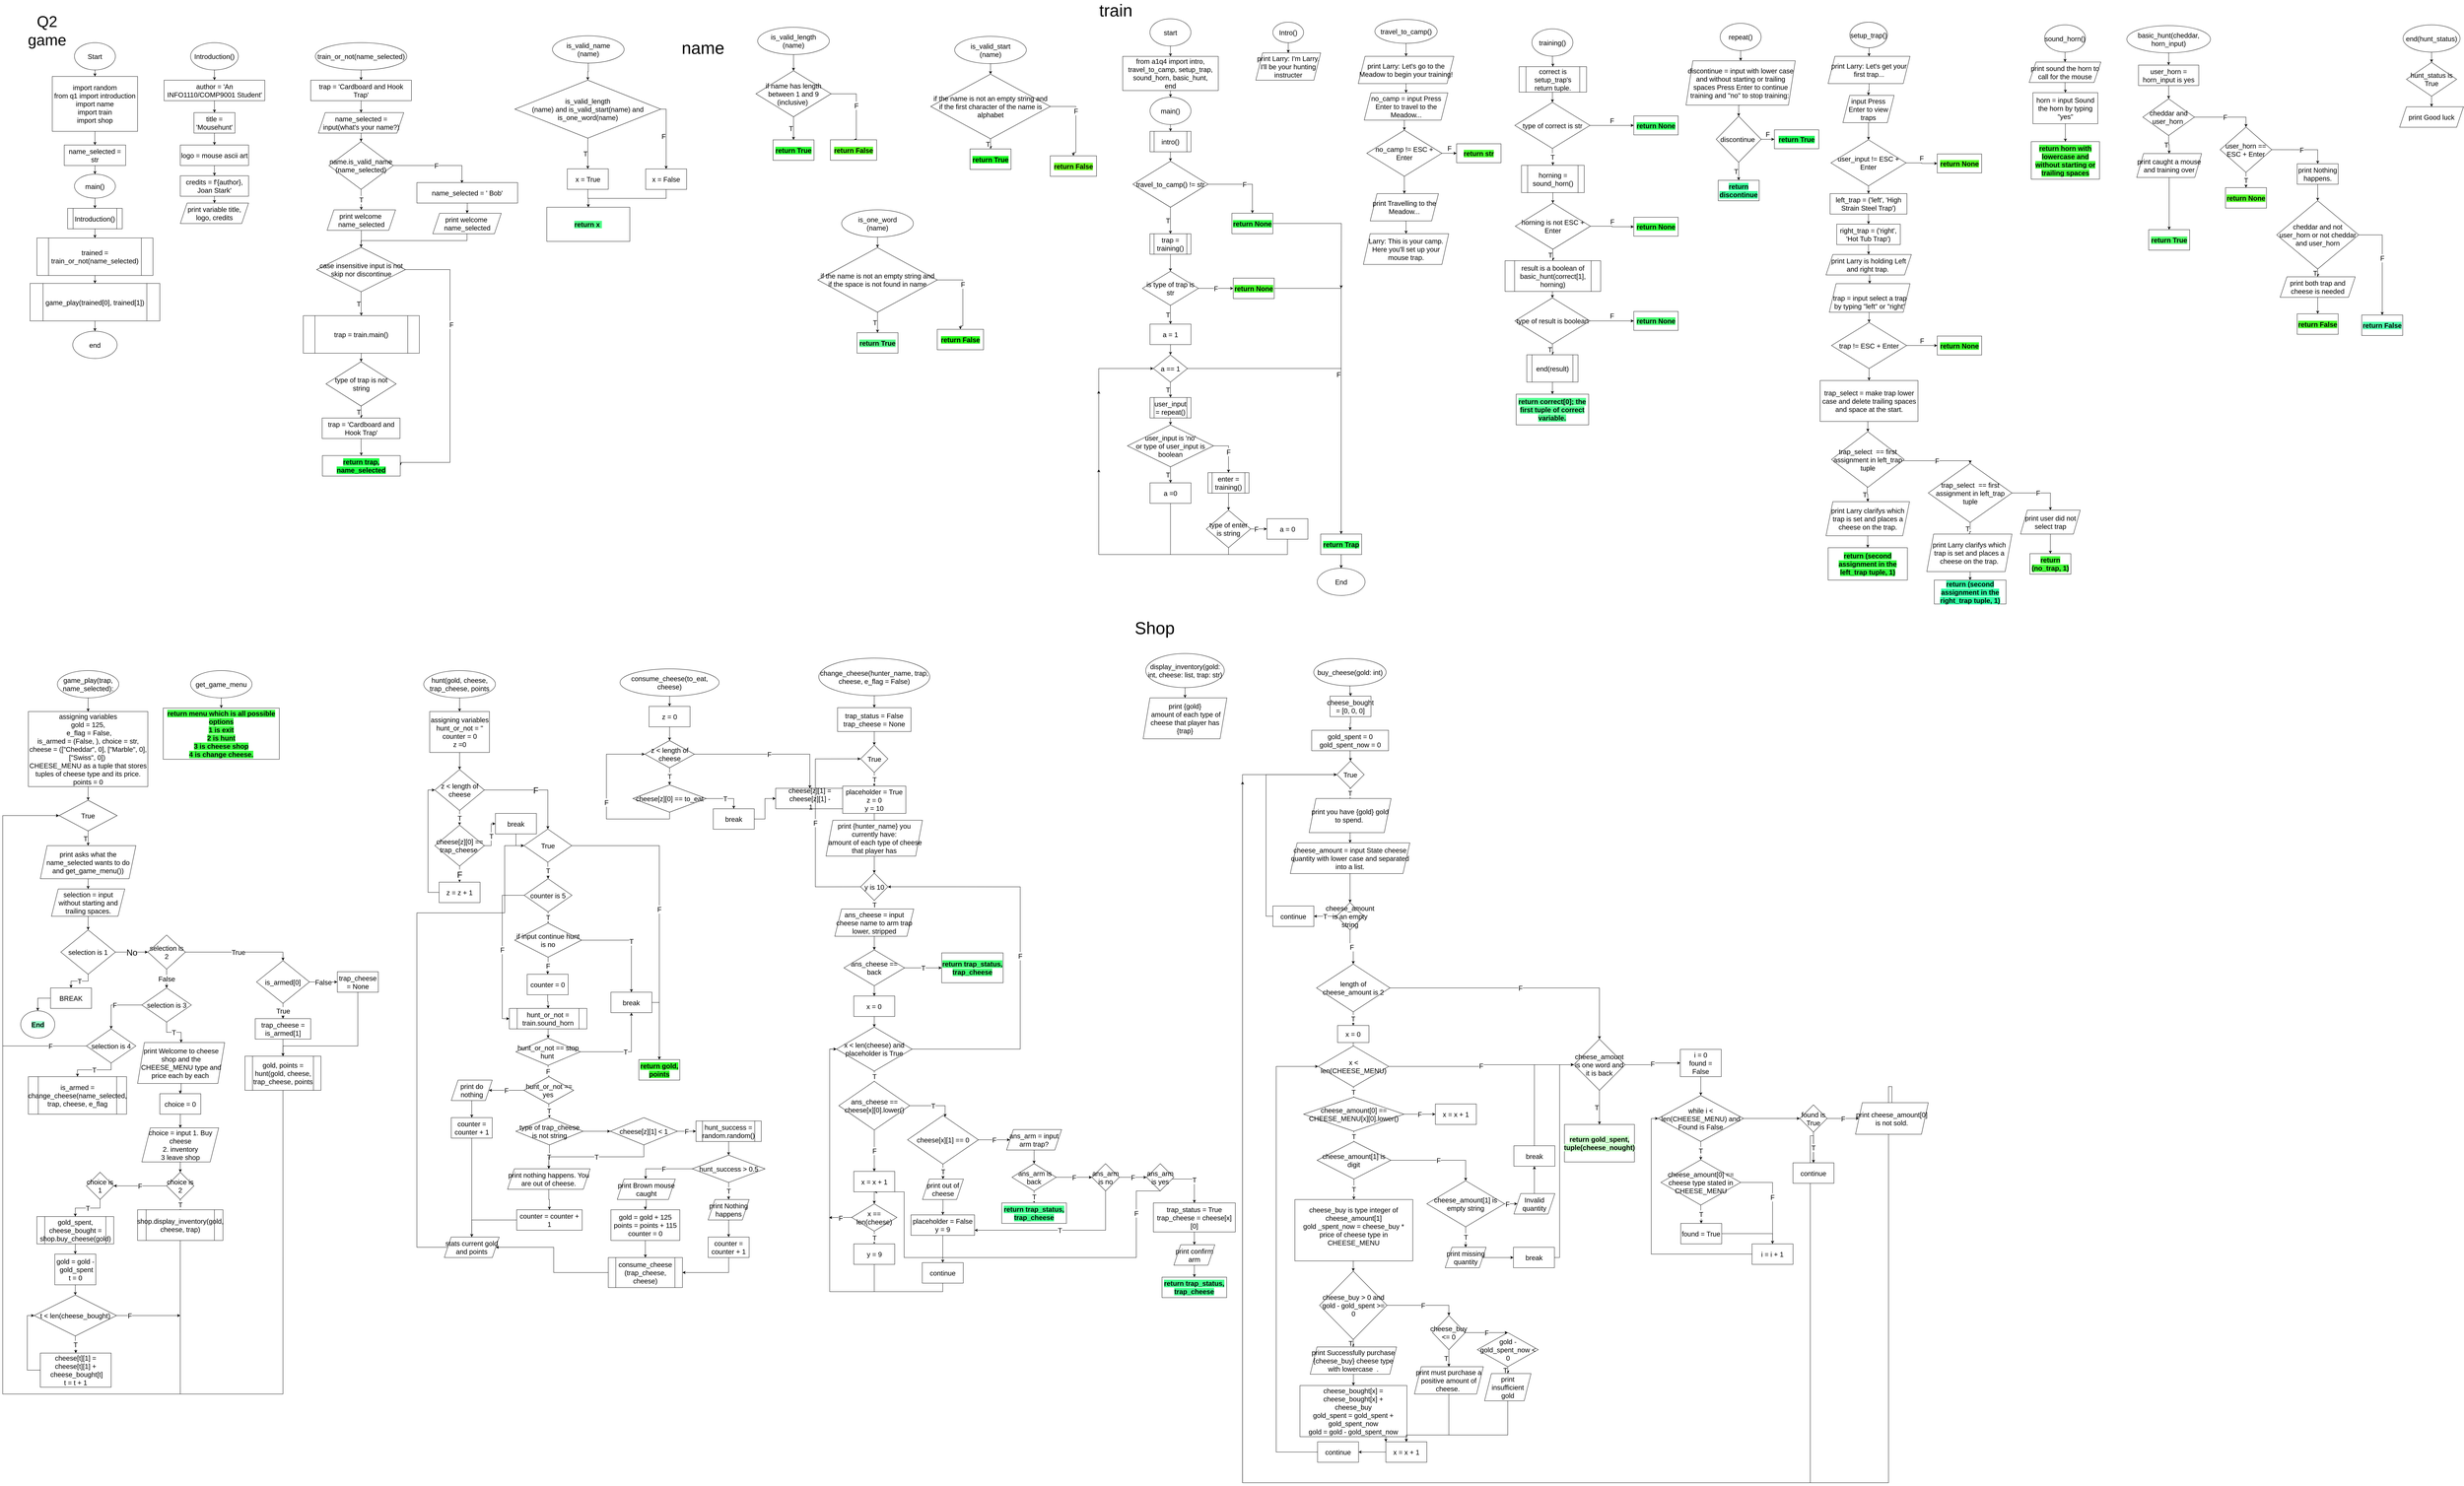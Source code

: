 <mxfile version="21.2.9" type="onedrive">
  <diagram id="C5RBs43oDa-KdzZeNtuy" name="Page-1">
    <mxGraphModel grid="1" page="1" gridSize="10" guides="1" tooltips="1" connect="1" arrows="1" fold="1" pageScale="1" pageWidth="827" pageHeight="1169" background="#ffffff" math="0" shadow="0">
      <root>
        <mxCell id="WIyWlLk6GJQsqaUBKTNV-0" />
        <mxCell id="WIyWlLk6GJQsqaUBKTNV-1" parent="WIyWlLk6GJQsqaUBKTNV-0" />
        <mxCell id="yBdvJNs-lZ9YZnoPX7Fm-29" style="edgeStyle=orthogonalEdgeStyle;rounded=0;orthogonalLoop=1;jettySize=auto;html=1;exitX=0.5;exitY=1;exitDx=0;exitDy=0;entryX=0.5;entryY=0;entryDx=0;entryDy=0;fontSize=20;" edge="1" parent="WIyWlLk6GJQsqaUBKTNV-1" source="yBdvJNs-lZ9YZnoPX7Fm-17" target="yBdvJNs-lZ9YZnoPX7Fm-18">
          <mxGeometry relative="1" as="geometry" />
        </mxCell>
        <mxCell id="yBdvJNs-lZ9YZnoPX7Fm-17" value="Intro()" style="ellipse;whiteSpace=wrap;html=1;fontSize=20;" vertex="1" parent="WIyWlLk6GJQsqaUBKTNV-1">
          <mxGeometry x="2939.97" y="450" width="90" height="60" as="geometry" />
        </mxCell>
        <mxCell id="yBdvJNs-lZ9YZnoPX7Fm-18" value="print Larry: I&#39;m Larry. I&#39;ll be your hunting instructer" style="shape=parallelogram;perimeter=parallelogramPerimeter;whiteSpace=wrap;html=1;fixedSize=1;fontSize=20;" vertex="1" parent="WIyWlLk6GJQsqaUBKTNV-1">
          <mxGeometry x="2889.97" y="540" width="190" height="80" as="geometry" />
        </mxCell>
        <mxCell id="yBdvJNs-lZ9YZnoPX7Fm-40" style="edgeStyle=orthogonalEdgeStyle;rounded=0;orthogonalLoop=1;jettySize=auto;html=1;exitX=0.5;exitY=1;exitDx=0;exitDy=0;fontSize=20;" edge="1" parent="WIyWlLk6GJQsqaUBKTNV-1" source="yBdvJNs-lZ9YZnoPX7Fm-23" target="yBdvJNs-lZ9YZnoPX7Fm-39">
          <mxGeometry relative="1" as="geometry" />
        </mxCell>
        <mxCell id="yBdvJNs-lZ9YZnoPX7Fm-23" value="print Larry: Let&#39;s go to the Meadow to begin your training!" style="shape=parallelogram;perimeter=parallelogramPerimeter;whiteSpace=wrap;html=1;fixedSize=1;fontSize=20;" vertex="1" parent="WIyWlLk6GJQsqaUBKTNV-1">
          <mxGeometry x="3190" y="550" width="280" height="80" as="geometry" />
        </mxCell>
        <mxCell id="yBdvJNs-lZ9YZnoPX7Fm-26" style="edgeStyle=orthogonalEdgeStyle;rounded=0;orthogonalLoop=1;jettySize=auto;html=1;exitX=0.5;exitY=1;exitDx=0;exitDy=0;entryX=0.5;entryY=0;entryDx=0;entryDy=0;fontSize=20;" edge="1" parent="WIyWlLk6GJQsqaUBKTNV-1" source="yBdvJNs-lZ9YZnoPX7Fm-25" target="yBdvJNs-lZ9YZnoPX7Fm-23">
          <mxGeometry relative="1" as="geometry" />
        </mxCell>
        <mxCell id="yBdvJNs-lZ9YZnoPX7Fm-25" value="travel_to_camp()" style="ellipse;whiteSpace=wrap;html=1;fontSize=20;" vertex="1" parent="WIyWlLk6GJQsqaUBKTNV-1">
          <mxGeometry x="3238.75" y="442" width="182.5" height="70" as="geometry" />
        </mxCell>
        <mxCell id="s73LOfTuKot8FGDyf7Fv-261" style="edgeStyle=orthogonalEdgeStyle;rounded=0;orthogonalLoop=1;jettySize=auto;html=1;exitX=0.5;exitY=1;exitDx=0;exitDy=0;entryX=0.5;entryY=0;entryDx=0;entryDy=0;" edge="1" parent="WIyWlLk6GJQsqaUBKTNV-1" source="yBdvJNs-lZ9YZnoPX7Fm-39" target="s73LOfTuKot8FGDyf7Fv-259">
          <mxGeometry relative="1" as="geometry" />
        </mxCell>
        <mxCell id="yBdvJNs-lZ9YZnoPX7Fm-39" value="no_camp = input Press Enter to travel to the Meadow..." style="shape=parallelogram;perimeter=parallelogramPerimeter;whiteSpace=wrap;html=1;fixedSize=1;fontSize=20;" vertex="1" parent="WIyWlLk6GJQsqaUBKTNV-1">
          <mxGeometry x="3207.5" y="657" width="245" height="80" as="geometry" />
        </mxCell>
        <mxCell id="yBdvJNs-lZ9YZnoPX7Fm-45" style="edgeStyle=orthogonalEdgeStyle;rounded=0;orthogonalLoop=1;jettySize=auto;html=1;exitX=0.5;exitY=1;exitDx=0;exitDy=0;entryX=0.5;entryY=0;entryDx=0;entryDy=0;fontSize=20;" edge="1" parent="WIyWlLk6GJQsqaUBKTNV-1" source="yBdvJNs-lZ9YZnoPX7Fm-41" target="yBdvJNs-lZ9YZnoPX7Fm-44">
          <mxGeometry relative="1" as="geometry" />
        </mxCell>
        <mxCell id="yBdvJNs-lZ9YZnoPX7Fm-41" value="print Travelling to the Meadow..." style="shape=parallelogram;perimeter=parallelogramPerimeter;whiteSpace=wrap;html=1;fixedSize=1;fontSize=20;" vertex="1" parent="WIyWlLk6GJQsqaUBKTNV-1">
          <mxGeometry x="3225" y="952.36" width="200" height="80" as="geometry" />
        </mxCell>
        <mxCell id="yBdvJNs-lZ9YZnoPX7Fm-44" value="Larry: This is your camp. Here you&#39;ll set up your mouse trap." style="shape=parallelogram;perimeter=parallelogramPerimeter;whiteSpace=wrap;html=1;fixedSize=1;fontSize=20;" vertex="1" parent="WIyWlLk6GJQsqaUBKTNV-1">
          <mxGeometry x="3205" y="1069.86" width="250" height="90" as="geometry" />
        </mxCell>
        <mxCell id="yBdvJNs-lZ9YZnoPX7Fm-51" value="setup_trap()" style="ellipse;whiteSpace=wrap;html=1;fontSize=20;" vertex="1" parent="WIyWlLk6GJQsqaUBKTNV-1">
          <mxGeometry x="4629.81" y="450" width="110" height="75" as="geometry" />
        </mxCell>
        <mxCell id="yBdvJNs-lZ9YZnoPX7Fm-60" style="edgeStyle=orthogonalEdgeStyle;rounded=0;orthogonalLoop=1;jettySize=auto;html=1;exitX=0.5;exitY=1;exitDx=0;exitDy=0;entryX=0.5;entryY=0;entryDx=0;entryDy=0;fontSize=20;" edge="1" parent="WIyWlLk6GJQsqaUBKTNV-1" source="yBdvJNs-lZ9YZnoPX7Fm-61" target="yBdvJNs-lZ9YZnoPX7Fm-63">
          <mxGeometry relative="1" as="geometry" />
        </mxCell>
        <mxCell id="yBdvJNs-lZ9YZnoPX7Fm-61" value="setup_trap()" style="ellipse;whiteSpace=wrap;html=1;fontSize=20;" vertex="1" parent="WIyWlLk6GJQsqaUBKTNV-1">
          <mxGeometry x="4629.81" y="450" width="110" height="75" as="geometry" />
        </mxCell>
        <mxCell id="yBdvJNs-lZ9YZnoPX7Fm-62" value="" style="edgeStyle=orthogonalEdgeStyle;rounded=0;orthogonalLoop=1;jettySize=auto;html=1;fontSize=20;" edge="1" parent="WIyWlLk6GJQsqaUBKTNV-1" source="yBdvJNs-lZ9YZnoPX7Fm-63" target="yBdvJNs-lZ9YZnoPX7Fm-65">
          <mxGeometry relative="1" as="geometry" />
        </mxCell>
        <mxCell id="yBdvJNs-lZ9YZnoPX7Fm-63" value="print&amp;nbsp;Larry: Let&#39;s get your first trap..." style="shape=parallelogram;perimeter=parallelogramPerimeter;whiteSpace=wrap;html=1;fixedSize=1;fontSize=20;" vertex="1" parent="WIyWlLk6GJQsqaUBKTNV-1">
          <mxGeometry x="4566.06" y="550" width="240" height="80" as="geometry" />
        </mxCell>
        <mxCell id="s73LOfTuKot8FGDyf7Fv-206" style="edgeStyle=orthogonalEdgeStyle;rounded=0;orthogonalLoop=1;jettySize=auto;html=1;exitX=0.5;exitY=1;exitDx=0;exitDy=0;entryX=0.5;entryY=0;entryDx=0;entryDy=0;" edge="1" parent="WIyWlLk6GJQsqaUBKTNV-1" source="yBdvJNs-lZ9YZnoPX7Fm-65" target="s73LOfTuKot8FGDyf7Fv-204">
          <mxGeometry relative="1" as="geometry" />
        </mxCell>
        <mxCell id="yBdvJNs-lZ9YZnoPX7Fm-65" value="input Press Enter to view traps" style="shape=parallelogram;perimeter=parallelogramPerimeter;whiteSpace=wrap;html=1;fixedSize=1;fontSize=20;" vertex="1" parent="WIyWlLk6GJQsqaUBKTNV-1">
          <mxGeometry x="4609.43" y="664.5" width="150" height="80" as="geometry" />
        </mxCell>
        <mxCell id="yBdvJNs-lZ9YZnoPX7Fm-66" value="" style="edgeStyle=orthogonalEdgeStyle;rounded=0;orthogonalLoop=1;jettySize=auto;html=1;fontSize=20;" edge="1" parent="WIyWlLk6GJQsqaUBKTNV-1" source="yBdvJNs-lZ9YZnoPX7Fm-67" target="yBdvJNs-lZ9YZnoPX7Fm-69">
          <mxGeometry relative="1" as="geometry" />
        </mxCell>
        <mxCell id="yBdvJNs-lZ9YZnoPX7Fm-67" value="left_trap = (&#39;left&#39;, &#39;High Strain Steel Trap&#39;)" style="whiteSpace=wrap;html=1;fontSize=20;" vertex="1" parent="WIyWlLk6GJQsqaUBKTNV-1">
          <mxGeometry x="4571.93" y="952.36" width="225" height="60" as="geometry" />
        </mxCell>
        <mxCell id="yBdvJNs-lZ9YZnoPX7Fm-68" value="" style="edgeStyle=orthogonalEdgeStyle;rounded=0;orthogonalLoop=1;jettySize=auto;html=1;fontSize=20;" edge="1" parent="WIyWlLk6GJQsqaUBKTNV-1" source="yBdvJNs-lZ9YZnoPX7Fm-69" target="yBdvJNs-lZ9YZnoPX7Fm-71">
          <mxGeometry relative="1" as="geometry" />
        </mxCell>
        <mxCell id="yBdvJNs-lZ9YZnoPX7Fm-69" value="right_trap = (&#39;right&#39;, &#39;Hot Tub Trap&#39;)" style="whiteSpace=wrap;html=1;fontSize=20;" vertex="1" parent="WIyWlLk6GJQsqaUBKTNV-1">
          <mxGeometry x="4591.3" y="1041.78" width="186.25" height="60" as="geometry" />
        </mxCell>
        <mxCell id="yBdvJNs-lZ9YZnoPX7Fm-179" style="edgeStyle=orthogonalEdgeStyle;rounded=0;orthogonalLoop=1;jettySize=auto;html=1;exitX=0.5;exitY=1;exitDx=0;exitDy=0;entryX=0.5;entryY=0;entryDx=0;entryDy=0;fontSize=20;" edge="1" parent="WIyWlLk6GJQsqaUBKTNV-1" source="yBdvJNs-lZ9YZnoPX7Fm-71" target="yBdvJNs-lZ9YZnoPX7Fm-178">
          <mxGeometry relative="1" as="geometry" />
        </mxCell>
        <mxCell id="yBdvJNs-lZ9YZnoPX7Fm-71" value="print Larry is holding Left and right trap.&amp;nbsp;" style="shape=parallelogram;perimeter=parallelogramPerimeter;whiteSpace=wrap;html=1;fixedSize=1;fontSize=20;" vertex="1" parent="WIyWlLk6GJQsqaUBKTNV-1">
          <mxGeometry x="4559.99" y="1130.72" width="250.01" height="60" as="geometry" />
        </mxCell>
        <mxCell id="s73LOfTuKot8FGDyf7Fv-257" style="edgeStyle=orthogonalEdgeStyle;rounded=0;orthogonalLoop=1;jettySize=auto;html=1;exitX=0.5;exitY=1;exitDx=0;exitDy=0;entryX=0.5;entryY=0;entryDx=0;entryDy=0;" edge="1" parent="WIyWlLk6GJQsqaUBKTNV-1" source="yBdvJNs-lZ9YZnoPX7Fm-74" target="yBdvJNs-lZ9YZnoPX7Fm-76">
          <mxGeometry relative="1" as="geometry" />
        </mxCell>
        <mxCell id="yBdvJNs-lZ9YZnoPX7Fm-74" value="trap_select = make trap lower case and delete trailing spaces and space at the start." style="whiteSpace=wrap;html=1;fontSize=20;" vertex="1" parent="WIyWlLk6GJQsqaUBKTNV-1">
          <mxGeometry x="4542.81" y="1500" width="286.5" height="120" as="geometry" />
        </mxCell>
        <mxCell id="yBdvJNs-lZ9YZnoPX7Fm-78" value="&lt;span style=&quot;font-size: 20px;&quot;&gt;T&lt;/span&gt;" style="edgeStyle=orthogonalEdgeStyle;rounded=0;orthogonalLoop=1;jettySize=auto;html=1;align=right;fontSize=20;" edge="1" parent="WIyWlLk6GJQsqaUBKTNV-1" target="yBdvJNs-lZ9YZnoPX7Fm-77">
          <mxGeometry relative="1" as="geometry">
            <mxPoint x="4680.667" y="1811.046" as="sourcePoint" />
          </mxGeometry>
        </mxCell>
        <mxCell id="yBdvJNs-lZ9YZnoPX7Fm-80" value="&lt;div style=&quot;font-size: 20px;&quot;&gt;&lt;span style=&quot;font-size: 20px;&quot;&gt;F&lt;/span&gt;&lt;/div&gt;" style="edgeStyle=orthogonalEdgeStyle;rounded=0;orthogonalLoop=1;jettySize=auto;html=1;entryX=0.5;entryY=0;entryDx=0;entryDy=0;align=center;fontSize=20;" edge="1" parent="WIyWlLk6GJQsqaUBKTNV-1" target="yBdvJNs-lZ9YZnoPX7Fm-79">
          <mxGeometry relative="1" as="geometry">
            <mxPoint x="4983.0" y="1725.11" as="targetPoint" />
            <Array as="points">
              <mxPoint x="4982.56" y="1735" />
            </Array>
            <mxPoint x="4780.007" y="1735.11" as="sourcePoint" />
          </mxGeometry>
        </mxCell>
        <mxCell id="yBdvJNs-lZ9YZnoPX7Fm-76" value="trap_select&amp;nbsp; == first assignment in left_trap tuple" style="rhombus;whiteSpace=wrap;html=1;fontSize=20;" vertex="1" parent="WIyWlLk6GJQsqaUBKTNV-1">
          <mxGeometry x="4576.06" y="1650" width="212.88" height="163" as="geometry" />
        </mxCell>
        <mxCell id="yBdvJNs-lZ9YZnoPX7Fm-82" value="" style="edgeStyle=orthogonalEdgeStyle;rounded=0;orthogonalLoop=1;jettySize=auto;html=1;fontSize=20;" edge="1" parent="WIyWlLk6GJQsqaUBKTNV-1" source="yBdvJNs-lZ9YZnoPX7Fm-77" target="yBdvJNs-lZ9YZnoPX7Fm-81">
          <mxGeometry relative="1" as="geometry" />
        </mxCell>
        <mxCell id="yBdvJNs-lZ9YZnoPX7Fm-77" value="print Larry clarifys which trap is set and places a cheese on the trap." style="shape=parallelogram;perimeter=parallelogramPerimeter;whiteSpace=wrap;html=1;fixedSize=1;fontSize=20;" vertex="1" parent="WIyWlLk6GJQsqaUBKTNV-1">
          <mxGeometry x="4559.99" y="1855" width="244.56" height="100" as="geometry" />
        </mxCell>
        <mxCell id="yBdvJNs-lZ9YZnoPX7Fm-84" value="T" style="edgeStyle=orthogonalEdgeStyle;rounded=0;orthogonalLoop=1;jettySize=auto;html=1;fontSize=20;align=right;" edge="1" parent="WIyWlLk6GJQsqaUBKTNV-1" source="yBdvJNs-lZ9YZnoPX7Fm-79" target="yBdvJNs-lZ9YZnoPX7Fm-83">
          <mxGeometry relative="1" as="geometry" />
        </mxCell>
        <mxCell id="yBdvJNs-lZ9YZnoPX7Fm-90" value="" style="edgeStyle=orthogonalEdgeStyle;rounded=0;orthogonalLoop=1;jettySize=auto;html=1;entryX=0.5;entryY=0;entryDx=0;entryDy=0;fontSize=20;" edge="1" parent="WIyWlLk6GJQsqaUBKTNV-1" source="yBdvJNs-lZ9YZnoPX7Fm-79" target="yBdvJNs-lZ9YZnoPX7Fm-89">
          <mxGeometry relative="1" as="geometry">
            <mxPoint x="5189.56" y="1873" as="targetPoint" />
          </mxGeometry>
        </mxCell>
        <mxCell id="yBdvJNs-lZ9YZnoPX7Fm-93" value="&lt;font style=&quot;font-size: 20px;&quot;&gt;F&lt;/font&gt;" style="edgeLabel;html=1;align=center;verticalAlign=middle;resizable=0;points=[];fontSize=20;" connectable="0" vertex="1" parent="yBdvJNs-lZ9YZnoPX7Fm-90">
          <mxGeometry x="-0.065" y="1" relative="1" as="geometry">
            <mxPoint as="offset" />
          </mxGeometry>
        </mxCell>
        <mxCell id="yBdvJNs-lZ9YZnoPX7Fm-79" value="trap_select&amp;nbsp; == first assignment in left_trap tuple" style="rhombus;whiteSpace=wrap;html=1;fontSize=20;" vertex="1" parent="WIyWlLk6GJQsqaUBKTNV-1">
          <mxGeometry x="4859.56" y="1743" width="245" height="173" as="geometry" />
        </mxCell>
        <mxCell id="yBdvJNs-lZ9YZnoPX7Fm-81" value="&lt;b style=&quot;background-color: rgb(48, 255, 62);&quot;&gt;return (second assignment in the left_trap tuple, 1)&lt;/b&gt;" style="whiteSpace=wrap;html=1;fontSize=20;" vertex="1" parent="WIyWlLk6GJQsqaUBKTNV-1">
          <mxGeometry x="4566.24" y="1990.0" width="232.06" height="94.89" as="geometry" />
        </mxCell>
        <mxCell id="yBdvJNs-lZ9YZnoPX7Fm-245" style="edgeStyle=orthogonalEdgeStyle;rounded=0;orthogonalLoop=1;jettySize=auto;html=1;exitX=0.5;exitY=1;exitDx=0;exitDy=0;entryX=0.5;entryY=0;entryDx=0;entryDy=0;fontSize=20;" edge="1" parent="WIyWlLk6GJQsqaUBKTNV-1" source="yBdvJNs-lZ9YZnoPX7Fm-83" target="yBdvJNs-lZ9YZnoPX7Fm-85">
          <mxGeometry relative="1" as="geometry" />
        </mxCell>
        <mxCell id="yBdvJNs-lZ9YZnoPX7Fm-83" value="print Larry clarifys which trap is set and places a cheese on the trap." style="shape=parallelogram;perimeter=parallelogramPerimeter;whiteSpace=wrap;html=1;fixedSize=1;fontSize=20;" vertex="1" parent="WIyWlLk6GJQsqaUBKTNV-1">
          <mxGeometry x="4855.19" y="1950" width="249.37" height="110" as="geometry" />
        </mxCell>
        <mxCell id="yBdvJNs-lZ9YZnoPX7Fm-85" value="&lt;b style=&quot;background-color: rgb(46, 255, 164);&quot;&gt;return (second assignment in the right_trap tuple, 1)&lt;/b&gt;" style="whiteSpace=wrap;html=1;fontSize=20;" vertex="1" parent="WIyWlLk6GJQsqaUBKTNV-1">
          <mxGeometry x="4877.06" y="2084.89" width="210" height="70" as="geometry" />
        </mxCell>
        <mxCell id="yBdvJNs-lZ9YZnoPX7Fm-92" value="" style="edgeStyle=orthogonalEdgeStyle;rounded=0;orthogonalLoop=1;jettySize=auto;html=1;fontSize=20;" edge="1" parent="WIyWlLk6GJQsqaUBKTNV-1" source="yBdvJNs-lZ9YZnoPX7Fm-89" target="yBdvJNs-lZ9YZnoPX7Fm-91">
          <mxGeometry relative="1" as="geometry" />
        </mxCell>
        <mxCell id="yBdvJNs-lZ9YZnoPX7Fm-89" value="print user did not select trap" style="shape=parallelogram;perimeter=parallelogramPerimeter;whiteSpace=wrap;html=1;fixedSize=1;fontSize=20;" vertex="1" parent="WIyWlLk6GJQsqaUBKTNV-1">
          <mxGeometry x="5129.56" y="1880" width="175" height="70" as="geometry" />
        </mxCell>
        <mxCell id="yBdvJNs-lZ9YZnoPX7Fm-91" value="&lt;b style=&quot;background-color: rgb(67, 255, 54);&quot;&gt;return (no_trap, 1)&lt;/b&gt;" style="whiteSpace=wrap;html=1;fontSize=20;" vertex="1" parent="WIyWlLk6GJQsqaUBKTNV-1">
          <mxGeometry x="5157.06" y="2007.45" width="120" height="60" as="geometry" />
        </mxCell>
        <mxCell id="yBdvJNs-lZ9YZnoPX7Fm-96" value="" style="edgeStyle=orthogonalEdgeStyle;rounded=0;orthogonalLoop=1;jettySize=auto;html=1;fontSize=20;" edge="1" parent="WIyWlLk6GJQsqaUBKTNV-1" source="yBdvJNs-lZ9YZnoPX7Fm-94" target="yBdvJNs-lZ9YZnoPX7Fm-95">
          <mxGeometry relative="1" as="geometry" />
        </mxCell>
        <mxCell id="yBdvJNs-lZ9YZnoPX7Fm-94" value="sound_horn()" style="ellipse;whiteSpace=wrap;html=1;fontSize=20;" vertex="1" parent="WIyWlLk6GJQsqaUBKTNV-1">
          <mxGeometry x="5199.99" y="457.71" width="120" height="80" as="geometry" />
        </mxCell>
        <mxCell id="yBdvJNs-lZ9YZnoPX7Fm-104" value="" style="edgeStyle=orthogonalEdgeStyle;rounded=0;orthogonalLoop=1;jettySize=auto;html=1;fontSize=20;" edge="1" parent="WIyWlLk6GJQsqaUBKTNV-1" source="yBdvJNs-lZ9YZnoPX7Fm-95" target="yBdvJNs-lZ9YZnoPX7Fm-103">
          <mxGeometry relative="1" as="geometry" />
        </mxCell>
        <mxCell id="yBdvJNs-lZ9YZnoPX7Fm-95" value="print sound the horn to call for the mouse" style="shape=parallelogram;perimeter=parallelogramPerimeter;whiteSpace=wrap;html=1;fixedSize=1;fontSize=20;" vertex="1" parent="WIyWlLk6GJQsqaUBKTNV-1">
          <mxGeometry x="5154.99" y="566.71" width="210" height="60" as="geometry" />
        </mxCell>
        <mxCell id="s73LOfTuKot8FGDyf7Fv-240" style="edgeStyle=orthogonalEdgeStyle;rounded=0;orthogonalLoop=1;jettySize=auto;html=1;exitX=0.5;exitY=1;exitDx=0;exitDy=0;entryX=0.5;entryY=0;entryDx=0;entryDy=0;" edge="1" parent="WIyWlLk6GJQsqaUBKTNV-1" source="yBdvJNs-lZ9YZnoPX7Fm-103" target="yBdvJNs-lZ9YZnoPX7Fm-105">
          <mxGeometry relative="1" as="geometry" />
        </mxCell>
        <mxCell id="yBdvJNs-lZ9YZnoPX7Fm-103" value="horn = input Sound the horn by typing &quot;yes&quot;" style="whiteSpace=wrap;html=1;fontSize=20;" vertex="1" parent="WIyWlLk6GJQsqaUBKTNV-1">
          <mxGeometry x="5165.99" y="656.57" width="190" height="91" as="geometry" />
        </mxCell>
        <mxCell id="yBdvJNs-lZ9YZnoPX7Fm-105" value="&lt;b style=&quot;background-color: rgb(65, 255, 59);&quot;&gt;return horn with lowercase and without starting or trailing spaces&lt;/b&gt;" style="whiteSpace=wrap;html=1;fontSize=20;" vertex="1" parent="WIyWlLk6GJQsqaUBKTNV-1">
          <mxGeometry x="5160.99" y="800" width="200" height="110.14" as="geometry" />
        </mxCell>
        <mxCell id="yBdvJNs-lZ9YZnoPX7Fm-110" value="" style="edgeStyle=orthogonalEdgeStyle;rounded=0;orthogonalLoop=1;jettySize=auto;html=1;fontSize=20;" edge="1" parent="WIyWlLk6GJQsqaUBKTNV-1" source="yBdvJNs-lZ9YZnoPX7Fm-108" target="yBdvJNs-lZ9YZnoPX7Fm-109">
          <mxGeometry relative="1" as="geometry" />
        </mxCell>
        <mxCell id="yBdvJNs-lZ9YZnoPX7Fm-108" value="basic_hunt(cheddar, horn_input)" style="ellipse;whiteSpace=wrap;html=1;fontSize=20;" vertex="1" parent="WIyWlLk6GJQsqaUBKTNV-1">
          <mxGeometry x="5440.99" y="460" width="245" height="80" as="geometry" />
        </mxCell>
        <mxCell id="yBdvJNs-lZ9YZnoPX7Fm-112" value="" style="edgeStyle=orthogonalEdgeStyle;rounded=0;orthogonalLoop=1;jettySize=auto;html=1;fontSize=20;" edge="1" parent="WIyWlLk6GJQsqaUBKTNV-1" source="yBdvJNs-lZ9YZnoPX7Fm-109" target="yBdvJNs-lZ9YZnoPX7Fm-111">
          <mxGeometry relative="1" as="geometry" />
        </mxCell>
        <mxCell id="yBdvJNs-lZ9YZnoPX7Fm-109" value="user_horn = horn_input is yes" style="whiteSpace=wrap;html=1;fontSize=20;" vertex="1" parent="WIyWlLk6GJQsqaUBKTNV-1">
          <mxGeometry x="5475.24" y="575.72" width="176.5" height="60" as="geometry" />
        </mxCell>
        <mxCell id="yBdvJNs-lZ9YZnoPX7Fm-114" value="T" style="edgeStyle=orthogonalEdgeStyle;rounded=0;orthogonalLoop=1;jettySize=auto;html=1;fontSize=20;align=right;" edge="1" parent="WIyWlLk6GJQsqaUBKTNV-1" source="yBdvJNs-lZ9YZnoPX7Fm-111" target="yBdvJNs-lZ9YZnoPX7Fm-113">
          <mxGeometry x="-0.005" relative="1" as="geometry">
            <mxPoint as="offset" />
          </mxGeometry>
        </mxCell>
        <mxCell id="s73LOfTuKot8FGDyf7Fv-244" value="F" style="edgeStyle=orthogonalEdgeStyle;rounded=0;orthogonalLoop=1;jettySize=auto;html=1;exitX=1;exitY=0.5;exitDx=0;exitDy=0;entryX=0.5;entryY=0;entryDx=0;entryDy=0;fontSize=20;" edge="1" parent="WIyWlLk6GJQsqaUBKTNV-1" source="yBdvJNs-lZ9YZnoPX7Fm-111" target="s73LOfTuKot8FGDyf7Fv-243">
          <mxGeometry relative="1" as="geometry" />
        </mxCell>
        <mxCell id="yBdvJNs-lZ9YZnoPX7Fm-111" value="cheddar and user_horn&amp;nbsp;" style="rhombus;whiteSpace=wrap;html=1;fontSize=20;" vertex="1" parent="WIyWlLk6GJQsqaUBKTNV-1">
          <mxGeometry x="5487.99" y="674.5" width="151" height="107.5" as="geometry" />
        </mxCell>
        <mxCell id="yBdvJNs-lZ9YZnoPX7Fm-116" value="" style="edgeStyle=orthogonalEdgeStyle;rounded=0;orthogonalLoop=1;jettySize=auto;html=1;fontSize=20;" edge="1" parent="WIyWlLk6GJQsqaUBKTNV-1" source="yBdvJNs-lZ9YZnoPX7Fm-113" target="yBdvJNs-lZ9YZnoPX7Fm-115">
          <mxGeometry relative="1" as="geometry" />
        </mxCell>
        <mxCell id="dTY7AbV78tQ1qDxUiU5n-30" value="" style="edgeStyle=orthogonalEdgeStyle;rounded=0;orthogonalLoop=1;jettySize=auto;html=1;fontSize=20;" edge="1" parent="WIyWlLk6GJQsqaUBKTNV-1" source="yBdvJNs-lZ9YZnoPX7Fm-113" target="yBdvJNs-lZ9YZnoPX7Fm-115">
          <mxGeometry relative="1" as="geometry" />
        </mxCell>
        <mxCell id="yBdvJNs-lZ9YZnoPX7Fm-113" value="print caught a mouse and training over" style="shape=parallelogram;perimeter=parallelogramPerimeter;whiteSpace=wrap;html=1;fixedSize=1;fontSize=20;" vertex="1" parent="WIyWlLk6GJQsqaUBKTNV-1">
          <mxGeometry x="5469.99" y="835" width="190" height="70" as="geometry" />
        </mxCell>
        <mxCell id="yBdvJNs-lZ9YZnoPX7Fm-115" value="&lt;b style=&quot;background-color: rgb(82, 255, 105);&quot;&gt;return True&lt;/b&gt;" style="whiteSpace=wrap;html=1;fontSize=20;" vertex="1" parent="WIyWlLk6GJQsqaUBKTNV-1">
          <mxGeometry x="5504.99" y="1058" width="120" height="60" as="geometry" />
        </mxCell>
        <mxCell id="s73LOfTuKot8FGDyf7Fv-246" style="edgeStyle=orthogonalEdgeStyle;rounded=0;orthogonalLoop=1;jettySize=auto;html=1;exitX=0.5;exitY=1;exitDx=0;exitDy=0;entryX=0.5;entryY=0;entryDx=0;entryDy=0;" edge="1" parent="WIyWlLk6GJQsqaUBKTNV-1" source="yBdvJNs-lZ9YZnoPX7Fm-119" target="yBdvJNs-lZ9YZnoPX7Fm-121">
          <mxGeometry relative="1" as="geometry" />
        </mxCell>
        <mxCell id="yBdvJNs-lZ9YZnoPX7Fm-119" value="print Nothing happens." style="whiteSpace=wrap;html=1;fontSize=20;" vertex="1" parent="WIyWlLk6GJQsqaUBKTNV-1">
          <mxGeometry x="5939.99" y="864.86" width="120" height="60" as="geometry" />
        </mxCell>
        <mxCell id="yBdvJNs-lZ9YZnoPX7Fm-124" value="&lt;div style=&quot;font-size: 20px;&quot;&gt;T&lt;/div&gt;" style="edgeStyle=orthogonalEdgeStyle;rounded=0;orthogonalLoop=1;jettySize=auto;html=1;fontSize=20;align=right;" edge="1" parent="WIyWlLk6GJQsqaUBKTNV-1" source="yBdvJNs-lZ9YZnoPX7Fm-121" target="yBdvJNs-lZ9YZnoPX7Fm-123">
          <mxGeometry relative="1" as="geometry" />
        </mxCell>
        <mxCell id="s73LOfTuKot8FGDyf7Fv-241" value="F" style="edgeStyle=orthogonalEdgeStyle;rounded=0;orthogonalLoop=1;jettySize=auto;html=1;exitX=1;exitY=0.5;exitDx=0;exitDy=0;entryX=0.5;entryY=0;entryDx=0;entryDy=0;fontSize=20;verticalAlign=bottom;" edge="1" parent="WIyWlLk6GJQsqaUBKTNV-1" source="yBdvJNs-lZ9YZnoPX7Fm-121" target="yBdvJNs-lZ9YZnoPX7Fm-129">
          <mxGeometry relative="1" as="geometry" />
        </mxCell>
        <mxCell id="yBdvJNs-lZ9YZnoPX7Fm-121" value="cheddar and not user_horn or not cheddar and user_horn" style="rhombus;whiteSpace=wrap;html=1;fontSize=20;" vertex="1" parent="WIyWlLk6GJQsqaUBKTNV-1">
          <mxGeometry x="5879.99" y="973.29" width="240" height="200" as="geometry" />
        </mxCell>
        <mxCell id="dTY7AbV78tQ1qDxUiU5n-6" style="edgeStyle=orthogonalEdgeStyle;rounded=0;orthogonalLoop=1;jettySize=auto;html=1;exitX=0.5;exitY=1;exitDx=0;exitDy=0;entryX=0.5;entryY=0;entryDx=0;entryDy=0;fontSize=20;" edge="1" parent="WIyWlLk6GJQsqaUBKTNV-1" source="yBdvJNs-lZ9YZnoPX7Fm-123" target="yBdvJNs-lZ9YZnoPX7Fm-125">
          <mxGeometry relative="1" as="geometry" />
        </mxCell>
        <mxCell id="yBdvJNs-lZ9YZnoPX7Fm-123" value="print both trap and cheese is needed" style="shape=parallelogram;perimeter=parallelogramPerimeter;whiteSpace=wrap;html=1;fixedSize=1;fontSize=20;" vertex="1" parent="WIyWlLk6GJQsqaUBKTNV-1">
          <mxGeometry x="5889.99" y="1196.29" width="220" height="60" as="geometry" />
        </mxCell>
        <mxCell id="yBdvJNs-lZ9YZnoPX7Fm-125" value="&lt;b style=&quot;background-color: rgb(72, 255, 43);&quot;&gt;return False&lt;/b&gt;" style="whiteSpace=wrap;html=1;fontSize=20;" vertex="1" parent="WIyWlLk6GJQsqaUBKTNV-1">
          <mxGeometry x="5939.99" y="1304.57" width="120" height="60" as="geometry" />
        </mxCell>
        <mxCell id="yBdvJNs-lZ9YZnoPX7Fm-129" value="&lt;b style=&quot;background-color: rgb(82, 255, 174);&quot;&gt;return False&lt;/b&gt;" style="whiteSpace=wrap;html=1;fontSize=20;" vertex="1" parent="WIyWlLk6GJQsqaUBKTNV-1">
          <mxGeometry x="6128.99" y="1308.15" width="120" height="60" as="geometry" />
        </mxCell>
        <mxCell id="yBdvJNs-lZ9YZnoPX7Fm-133" value="" style="edgeStyle=orthogonalEdgeStyle;rounded=0;orthogonalLoop=1;jettySize=auto;html=1;fontSize=20;" edge="1" parent="WIyWlLk6GJQsqaUBKTNV-1" source="yBdvJNs-lZ9YZnoPX7Fm-131" target="yBdvJNs-lZ9YZnoPX7Fm-132">
          <mxGeometry relative="1" as="geometry" />
        </mxCell>
        <mxCell id="yBdvJNs-lZ9YZnoPX7Fm-131" value="end(hunt_status)" style="ellipse;whiteSpace=wrap;html=1;fontSize=20;" vertex="1" parent="WIyWlLk6GJQsqaUBKTNV-1">
          <mxGeometry x="6249.99" y="457.71" width="167" height="80" as="geometry" />
        </mxCell>
        <mxCell id="yBdvJNs-lZ9YZnoPX7Fm-135" value="" style="edgeStyle=orthogonalEdgeStyle;rounded=0;orthogonalLoop=1;jettySize=auto;html=1;fontSize=20;" edge="1" parent="WIyWlLk6GJQsqaUBKTNV-1" source="yBdvJNs-lZ9YZnoPX7Fm-132" target="yBdvJNs-lZ9YZnoPX7Fm-134">
          <mxGeometry relative="1" as="geometry" />
        </mxCell>
        <mxCell id="yBdvJNs-lZ9YZnoPX7Fm-132" value="hunt_status is True" style="rhombus;whiteSpace=wrap;html=1;fontSize=20;" vertex="1" parent="WIyWlLk6GJQsqaUBKTNV-1">
          <mxGeometry x="6259.99" y="567.71" width="147" height="99.36" as="geometry" />
        </mxCell>
        <mxCell id="yBdvJNs-lZ9YZnoPX7Fm-134" value="print Good luck" style="shape=parallelogram;perimeter=parallelogramPerimeter;whiteSpace=wrap;html=1;fixedSize=1;fontSize=20;" vertex="1" parent="WIyWlLk6GJQsqaUBKTNV-1">
          <mxGeometry x="6239.99" y="697.82" width="187" height="60" as="geometry" />
        </mxCell>
        <mxCell id="yBdvJNs-lZ9YZnoPX7Fm-157" value="" style="edgeStyle=orthogonalEdgeStyle;rounded=0;orthogonalLoop=1;jettySize=auto;html=1;fontSize=20;" edge="1" parent="WIyWlLk6GJQsqaUBKTNV-1" source="yBdvJNs-lZ9YZnoPX7Fm-154" target="yBdvJNs-lZ9YZnoPX7Fm-156">
          <mxGeometry relative="1" as="geometry" />
        </mxCell>
        <mxCell id="yBdvJNs-lZ9YZnoPX7Fm-154" value="repeat()" style="ellipse;whiteSpace=wrap;html=1;fontSize=20;" vertex="1" parent="WIyWlLk6GJQsqaUBKTNV-1">
          <mxGeometry x="4249.94" y="453.29" width="120" height="80" as="geometry" />
        </mxCell>
        <mxCell id="yBdvJNs-lZ9YZnoPX7Fm-155" value="&lt;span style=&quot;font-size: 50px;&quot;&gt;train&lt;/span&gt;" style="text;html=1;strokeColor=none;fillColor=none;align=center;verticalAlign=middle;whiteSpace=wrap;rounded=0;" vertex="1" parent="WIyWlLk6GJQsqaUBKTNV-1">
          <mxGeometry x="2450" y="400" width="60" height="30" as="geometry" />
        </mxCell>
        <mxCell id="s73LOfTuKot8FGDyf7Fv-254" style="edgeStyle=orthogonalEdgeStyle;rounded=0;orthogonalLoop=1;jettySize=auto;html=1;exitX=0.5;exitY=1;exitDx=0;exitDy=0;entryX=0.5;entryY=0;entryDx=0;entryDy=0;" edge="1" parent="WIyWlLk6GJQsqaUBKTNV-1" source="yBdvJNs-lZ9YZnoPX7Fm-156" target="s73LOfTuKot8FGDyf7Fv-252">
          <mxGeometry relative="1" as="geometry" />
        </mxCell>
        <mxCell id="yBdvJNs-lZ9YZnoPX7Fm-156" value="discontinue = input with lower case and without starting or trailing spaces Press Enter to continue training and &quot;no&quot; to stop training:&amp;nbsp;" style="shape=parallelogram;perimeter=parallelogramPerimeter;whiteSpace=wrap;html=1;fixedSize=1;fontSize=20;" vertex="1" parent="WIyWlLk6GJQsqaUBKTNV-1">
          <mxGeometry x="4150" y="563.15" width="319.89" height="130" as="geometry" />
        </mxCell>
        <mxCell id="yBdvJNs-lZ9YZnoPX7Fm-158" value="&lt;b style=&quot;background-color: rgb(59, 255, 157);&quot;&gt;return discontinue&lt;/b&gt;" style="whiteSpace=wrap;html=1;fontSize=20;" vertex="1" parent="WIyWlLk6GJQsqaUBKTNV-1">
          <mxGeometry x="4244.19" y="913.29" width="120" height="60" as="geometry" />
        </mxCell>
        <mxCell id="yBdvJNs-lZ9YZnoPX7Fm-164" value="" style="edgeStyle=orthogonalEdgeStyle;rounded=0;orthogonalLoop=1;jettySize=auto;html=1;fontSize=20;" edge="1" parent="WIyWlLk6GJQsqaUBKTNV-1" source="yBdvJNs-lZ9YZnoPX7Fm-160" target="yBdvJNs-lZ9YZnoPX7Fm-163">
          <mxGeometry relative="1" as="geometry" />
        </mxCell>
        <mxCell id="yBdvJNs-lZ9YZnoPX7Fm-160" value="training()" style="ellipse;whiteSpace=wrap;html=1;fontSize=20;" vertex="1" parent="WIyWlLk6GJQsqaUBKTNV-1">
          <mxGeometry x="3698.67" y="469.5" width="120" height="80" as="geometry" />
        </mxCell>
        <mxCell id="s73LOfTuKot8FGDyf7Fv-178" style="edgeStyle=orthogonalEdgeStyle;rounded=0;orthogonalLoop=1;jettySize=auto;html=1;exitX=0.5;exitY=1;exitDx=0;exitDy=0;entryX=0.5;entryY=0;entryDx=0;entryDy=0;" edge="1" parent="WIyWlLk6GJQsqaUBKTNV-1" source="yBdvJNs-lZ9YZnoPX7Fm-163" target="s73LOfTuKot8FGDyf7Fv-177">
          <mxGeometry relative="1" as="geometry" />
        </mxCell>
        <mxCell id="yBdvJNs-lZ9YZnoPX7Fm-163" value="correct is setup_trap&#39;s return tuple." style="shape=process;whiteSpace=wrap;html=1;backgroundOutline=1;fontSize=20;" vertex="1" parent="WIyWlLk6GJQsqaUBKTNV-1">
          <mxGeometry x="3661.23" y="580.36" width="197.46" height="74.64" as="geometry" />
        </mxCell>
        <mxCell id="s73LOfTuKot8FGDyf7Fv-195" style="edgeStyle=orthogonalEdgeStyle;rounded=0;orthogonalLoop=1;jettySize=auto;html=1;exitX=0.5;exitY=1;exitDx=0;exitDy=0;entryX=0.5;entryY=0;entryDx=0;entryDy=0;" edge="1" parent="WIyWlLk6GJQsqaUBKTNV-1" source="yBdvJNs-lZ9YZnoPX7Fm-165" target="s73LOfTuKot8FGDyf7Fv-193">
          <mxGeometry relative="1" as="geometry" />
        </mxCell>
        <mxCell id="yBdvJNs-lZ9YZnoPX7Fm-165" value="result is a boolean of basic_hunt(correct[1], horning)" style="shape=process;whiteSpace=wrap;html=1;backgroundOutline=1;fontSize=20;" vertex="1" parent="WIyWlLk6GJQsqaUBKTNV-1">
          <mxGeometry x="3620" y="1149" width="279.95" height="90" as="geometry" />
        </mxCell>
        <mxCell id="yBdvJNs-lZ9YZnoPX7Fm-170" value="" style="edgeStyle=orthogonalEdgeStyle;rounded=0;orthogonalLoop=1;jettySize=auto;html=1;fontSize=20;" edge="1" parent="WIyWlLk6GJQsqaUBKTNV-1" source="yBdvJNs-lZ9YZnoPX7Fm-167" target="yBdvJNs-lZ9YZnoPX7Fm-169">
          <mxGeometry relative="1" as="geometry" />
        </mxCell>
        <mxCell id="yBdvJNs-lZ9YZnoPX7Fm-167" value="end(result)" style="shape=process;whiteSpace=wrap;html=1;backgroundOutline=1;fontSize=20;" vertex="1" parent="WIyWlLk6GJQsqaUBKTNV-1">
          <mxGeometry x="3683.66" y="1424.64" width="150" height="80" as="geometry" />
        </mxCell>
        <mxCell id="yBdvJNs-lZ9YZnoPX7Fm-169" value="&lt;b style=&quot;background-color: rgb(82, 255, 145);&quot;&gt;return correct[0]; the first tuple of correct variable.&lt;/b&gt;" style="whiteSpace=wrap;html=1;fontSize=20;" vertex="1" parent="WIyWlLk6GJQsqaUBKTNV-1">
          <mxGeometry x="3652.44" y="1540" width="212.45" height="90" as="geometry" />
        </mxCell>
        <mxCell id="s73LOfTuKot8FGDyf7Fv-212" style="edgeStyle=orthogonalEdgeStyle;rounded=0;orthogonalLoop=1;jettySize=auto;html=1;exitX=0.5;exitY=1;exitDx=0;exitDy=0;" edge="1" parent="WIyWlLk6GJQsqaUBKTNV-1" source="yBdvJNs-lZ9YZnoPX7Fm-171" target="s73LOfTuKot8FGDyf7Fv-211">
          <mxGeometry relative="1" as="geometry" />
        </mxCell>
        <mxCell id="yBdvJNs-lZ9YZnoPX7Fm-171" value="start" style="ellipse;whiteSpace=wrap;html=1;fontSize=20;" vertex="1" parent="WIyWlLk6GJQsqaUBKTNV-1">
          <mxGeometry x="2579.91" y="440.0" width="120" height="80" as="geometry" />
        </mxCell>
        <mxCell id="s73LOfTuKot8FGDyf7Fv-146" style="edgeStyle=orthogonalEdgeStyle;rounded=0;orthogonalLoop=1;jettySize=auto;html=1;exitX=0.5;exitY=1;exitDx=0;exitDy=0;entryX=0.5;entryY=0;entryDx=0;entryDy=0;" edge="1" parent="WIyWlLk6GJQsqaUBKTNV-1" source="yBdvJNs-lZ9YZnoPX7Fm-172" target="s73LOfTuKot8FGDyf7Fv-145">
          <mxGeometry relative="1" as="geometry" />
        </mxCell>
        <mxCell id="yBdvJNs-lZ9YZnoPX7Fm-172" value="intro()" style="shape=process;whiteSpace=wrap;html=1;backgroundOutline=1;fontSize=20;" vertex="1" parent="WIyWlLk6GJQsqaUBKTNV-1">
          <mxGeometry x="2580.11" y="769.86" width="120" height="60" as="geometry" />
        </mxCell>
        <mxCell id="s73LOfTuKot8FGDyf7Fv-152" style="edgeStyle=orthogonalEdgeStyle;rounded=0;orthogonalLoop=1;jettySize=auto;html=1;exitX=0.5;exitY=1;exitDx=0;exitDy=0;" edge="1" parent="WIyWlLk6GJQsqaUBKTNV-1" source="yBdvJNs-lZ9YZnoPX7Fm-176" target="s73LOfTuKot8FGDyf7Fv-150">
          <mxGeometry relative="1" as="geometry" />
        </mxCell>
        <mxCell id="yBdvJNs-lZ9YZnoPX7Fm-176" value="trap = training()" style="shape=process;whiteSpace=wrap;html=1;backgroundOutline=1;fontSize=20;" vertex="1" parent="WIyWlLk6GJQsqaUBKTNV-1">
          <mxGeometry x="2579.91" y="1070" width="120" height="60" as="geometry" />
        </mxCell>
        <mxCell id="s73LOfTuKot8FGDyf7Fv-217" style="edgeStyle=orthogonalEdgeStyle;rounded=0;orthogonalLoop=1;jettySize=auto;html=1;exitX=0.5;exitY=1;exitDx=0;exitDy=0;entryX=0.5;entryY=0;entryDx=0;entryDy=0;" edge="1" parent="WIyWlLk6GJQsqaUBKTNV-1" source="yBdvJNs-lZ9YZnoPX7Fm-178" target="s73LOfTuKot8FGDyf7Fv-215">
          <mxGeometry relative="1" as="geometry" />
        </mxCell>
        <mxCell id="yBdvJNs-lZ9YZnoPX7Fm-178" value="&lt;br style=&quot;border-color: var(--border-color); font-size: 20px;&quot;&gt;trap = input select a trap by typing &quot;left&quot; or &quot;right&quot;" style="shape=parallelogram;perimeter=parallelogramPerimeter;whiteSpace=wrap;html=1;fixedSize=1;fontSize=20;" vertex="1" parent="WIyWlLk6GJQsqaUBKTNV-1">
          <mxGeometry x="4569.56" y="1216.28" width="236.5" height="83.72" as="geometry" />
        </mxCell>
        <mxCell id="yBdvJNs-lZ9YZnoPX7Fm-188" value="" style="edgeStyle=orthogonalEdgeStyle;rounded=0;orthogonalLoop=1;jettySize=auto;html=1;fontSize=20;" edge="1" parent="WIyWlLk6GJQsqaUBKTNV-1" source="yBdvJNs-lZ9YZnoPX7Fm-185" target="yBdvJNs-lZ9YZnoPX7Fm-187">
          <mxGeometry relative="1" as="geometry" />
        </mxCell>
        <mxCell id="yBdvJNs-lZ9YZnoPX7Fm-185" value="a = 1" style="whiteSpace=wrap;html=1;fontSize=20;" vertex="1" parent="WIyWlLk6GJQsqaUBKTNV-1">
          <mxGeometry x="2580.08" y="1334.75" width="120" height="60" as="geometry" />
        </mxCell>
        <mxCell id="s73LOfTuKot8FGDyf7Fv-160" value="T" style="edgeStyle=orthogonalEdgeStyle;rounded=0;orthogonalLoop=1;jettySize=auto;html=1;exitX=0.5;exitY=1;exitDx=0;exitDy=0;fontSize=20;align=right;" edge="1" parent="WIyWlLk6GJQsqaUBKTNV-1" source="yBdvJNs-lZ9YZnoPX7Fm-187" target="s73LOfTuKot8FGDyf7Fv-159">
          <mxGeometry relative="1" as="geometry" />
        </mxCell>
        <mxCell id="s73LOfTuKot8FGDyf7Fv-164" value="F" style="edgeStyle=orthogonalEdgeStyle;rounded=0;orthogonalLoop=1;jettySize=auto;html=1;exitX=1;exitY=0.5;exitDx=0;exitDy=0;entryX=0.5;entryY=0;entryDx=0;entryDy=0;fontSize=20;align=right;" edge="1" parent="WIyWlLk6GJQsqaUBKTNV-1" source="yBdvJNs-lZ9YZnoPX7Fm-187" target="s73LOfTuKot8FGDyf7Fv-162">
          <mxGeometry relative="1" as="geometry" />
        </mxCell>
        <mxCell id="yBdvJNs-lZ9YZnoPX7Fm-187" value="a == 1" style="rhombus;whiteSpace=wrap;html=1;fontSize=20;" vertex="1" parent="WIyWlLk6GJQsqaUBKTNV-1">
          <mxGeometry x="2589.97" y="1424.89" width="99.89" height="80" as="geometry" />
        </mxCell>
        <mxCell id="yBdvJNs-lZ9YZnoPX7Fm-192" value="T" style="edgeStyle=orthogonalEdgeStyle;rounded=0;orthogonalLoop=1;jettySize=auto;html=1;fontSize=20;align=right;" edge="1" parent="WIyWlLk6GJQsqaUBKTNV-1" source="yBdvJNs-lZ9YZnoPX7Fm-189" target="yBdvJNs-lZ9YZnoPX7Fm-191">
          <mxGeometry relative="1" as="geometry" />
        </mxCell>
        <mxCell id="yBdvJNs-lZ9YZnoPX7Fm-196" value="F" style="edgeStyle=orthogonalEdgeStyle;rounded=0;orthogonalLoop=1;jettySize=auto;html=1;fontSize=20;" edge="1" parent="WIyWlLk6GJQsqaUBKTNV-1" source="yBdvJNs-lZ9YZnoPX7Fm-189" target="yBdvJNs-lZ9YZnoPX7Fm-195">
          <mxGeometry relative="1" as="geometry">
            <Array as="points">
              <mxPoint x="2810" y="1692" />
            </Array>
          </mxGeometry>
        </mxCell>
        <mxCell id="yBdvJNs-lZ9YZnoPX7Fm-189" value="user_input is &#39;no&#39; &lt;br&gt;or type of user_input is boolean" style="rhombus;whiteSpace=wrap;html=1;fontSize=20;" vertex="1" parent="WIyWlLk6GJQsqaUBKTNV-1">
          <mxGeometry x="2514.06" y="1630" width="252.1" height="123" as="geometry" />
        </mxCell>
        <mxCell id="s73LOfTuKot8FGDyf7Fv-176" style="edgeStyle=orthogonalEdgeStyle;rounded=0;orthogonalLoop=1;jettySize=auto;html=1;exitX=0.5;exitY=1;exitDx=0;exitDy=0;" edge="1" parent="WIyWlLk6GJQsqaUBKTNV-1" source="yBdvJNs-lZ9YZnoPX7Fm-191">
          <mxGeometry relative="1" as="geometry">
            <mxPoint x="2430" y="1760" as="targetPoint" />
            <Array as="points">
              <mxPoint x="2640" y="2010" />
              <mxPoint x="2430" y="2010" />
            </Array>
          </mxGeometry>
        </mxCell>
        <mxCell id="yBdvJNs-lZ9YZnoPX7Fm-191" value="a =0" style="whiteSpace=wrap;html=1;fontSize=20;" vertex="1" parent="WIyWlLk6GJQsqaUBKTNV-1">
          <mxGeometry x="2580.11" y="1800.0" width="120" height="60" as="geometry" />
        </mxCell>
        <mxCell id="s73LOfTuKot8FGDyf7Fv-168" style="edgeStyle=orthogonalEdgeStyle;rounded=0;orthogonalLoop=1;jettySize=auto;html=1;exitX=0.5;exitY=1;exitDx=0;exitDy=0;entryX=0.5;entryY=0;entryDx=0;entryDy=0;" edge="1" parent="WIyWlLk6GJQsqaUBKTNV-1" source="yBdvJNs-lZ9YZnoPX7Fm-195" target="s73LOfTuKot8FGDyf7Fv-166">
          <mxGeometry relative="1" as="geometry" />
        </mxCell>
        <mxCell id="yBdvJNs-lZ9YZnoPX7Fm-195" value="enter = training()" style="shape=process;whiteSpace=wrap;html=1;backgroundOutline=1;fontSize=20;" vertex="1" parent="WIyWlLk6GJQsqaUBKTNV-1">
          <mxGeometry x="2750" y="1770.0" width="120" height="60" as="geometry" />
        </mxCell>
        <mxCell id="yBdvJNs-lZ9YZnoPX7Fm-210" style="edgeStyle=orthogonalEdgeStyle;rounded=0;orthogonalLoop=1;jettySize=auto;html=1;exitX=0.5;exitY=1;exitDx=0;exitDy=0;fontSize=20;" edge="1" parent="WIyWlLk6GJQsqaUBKTNV-1" source="yBdvJNs-lZ9YZnoPX7Fm-208" target="yBdvJNs-lZ9YZnoPX7Fm-172">
          <mxGeometry relative="1" as="geometry" />
        </mxCell>
        <mxCell id="yBdvJNs-lZ9YZnoPX7Fm-208" value="main()" style="ellipse;whiteSpace=wrap;html=1;fontSize=20;" vertex="1" parent="WIyWlLk6GJQsqaUBKTNV-1">
          <mxGeometry x="2580.11" y="669.86" width="120" height="80" as="geometry" />
        </mxCell>
        <mxCell id="yBdvJNs-lZ9YZnoPX7Fm-219" value="" style="edgeStyle=orthogonalEdgeStyle;rounded=0;orthogonalLoop=1;jettySize=auto;html=1;fontSize=20;" edge="1" parent="WIyWlLk6GJQsqaUBKTNV-1" source="yBdvJNs-lZ9YZnoPX7Fm-215" target="yBdvJNs-lZ9YZnoPX7Fm-218">
          <mxGeometry relative="1" as="geometry" />
        </mxCell>
        <mxCell id="yBdvJNs-lZ9YZnoPX7Fm-215" value="&lt;font style=&quot;font-size: 20px;&quot;&gt;buy_cheese(gold: int)&lt;/font&gt;" style="ellipse;whiteSpace=wrap;html=1;fontSize=20;" vertex="1" parent="WIyWlLk6GJQsqaUBKTNV-1">
          <mxGeometry x="3059.66" y="2314.9" width="212" height="80" as="geometry" />
        </mxCell>
        <mxCell id="yBdvJNs-lZ9YZnoPX7Fm-221" value="" style="edgeStyle=orthogonalEdgeStyle;rounded=0;orthogonalLoop=1;jettySize=auto;html=1;fontSize=20;" edge="1" parent="WIyWlLk6GJQsqaUBKTNV-1" source="yBdvJNs-lZ9YZnoPX7Fm-218" target="yBdvJNs-lZ9YZnoPX7Fm-220">
          <mxGeometry relative="1" as="geometry" />
        </mxCell>
        <mxCell id="yBdvJNs-lZ9YZnoPX7Fm-218" value="&lt;font style=&quot;font-size: 20px;&quot;&gt;cheese_bought = [0, 0, 0]&lt;/font&gt;" style="whiteSpace=wrap;html=1;fontSize=20;" vertex="1" parent="WIyWlLk6GJQsqaUBKTNV-1">
          <mxGeometry x="3107.32" y="2424.9" width="120" height="60" as="geometry" />
        </mxCell>
        <mxCell id="s73LOfTuKot8FGDyf7Fv-464" value="" style="edgeStyle=orthogonalEdgeStyle;rounded=0;orthogonalLoop=1;jettySize=auto;html=1;" edge="1" parent="WIyWlLk6GJQsqaUBKTNV-1" source="yBdvJNs-lZ9YZnoPX7Fm-220" target="s73LOfTuKot8FGDyf7Fv-463">
          <mxGeometry relative="1" as="geometry" />
        </mxCell>
        <mxCell id="yBdvJNs-lZ9YZnoPX7Fm-220" value="&lt;font style=&quot;font-size: 20px;&quot;&gt;gold_spent = 0&lt;br&gt;gold_spent_now = 0&lt;br&gt;&lt;/font&gt;" style="whiteSpace=wrap;html=1;fontSize=20;" vertex="1" parent="WIyWlLk6GJQsqaUBKTNV-1">
          <mxGeometry x="3053.66" y="2524.9" width="225" height="60" as="geometry" />
        </mxCell>
        <mxCell id="yBdvJNs-lZ9YZnoPX7Fm-225" value="" style="edgeStyle=orthogonalEdgeStyle;rounded=0;orthogonalLoop=1;jettySize=auto;html=1;fontSize=20;" edge="1" parent="WIyWlLk6GJQsqaUBKTNV-1" source="yBdvJNs-lZ9YZnoPX7Fm-222" target="yBdvJNs-lZ9YZnoPX7Fm-224">
          <mxGeometry relative="1" as="geometry" />
        </mxCell>
        <mxCell id="yBdvJNs-lZ9YZnoPX7Fm-222" value="&lt;font style=&quot;font-size: 20px;&quot;&gt;print you have {gold} gold to spend.&amp;nbsp;&lt;/font&gt;" style="shape=parallelogram;perimeter=parallelogramPerimeter;whiteSpace=wrap;html=1;fixedSize=1;fontSize=20;" vertex="1" parent="WIyWlLk6GJQsqaUBKTNV-1">
          <mxGeometry x="3046.16" y="2724.9" width="240" height="100" as="geometry" />
        </mxCell>
        <mxCell id="s73LOfTuKot8FGDyf7Fv-598" value="" style="edgeStyle=orthogonalEdgeStyle;rounded=0;orthogonalLoop=1;jettySize=auto;html=1;" edge="1" parent="WIyWlLk6GJQsqaUBKTNV-1" source="yBdvJNs-lZ9YZnoPX7Fm-224" target="s73LOfTuKot8FGDyf7Fv-597">
          <mxGeometry relative="1" as="geometry" />
        </mxCell>
        <mxCell id="yBdvJNs-lZ9YZnoPX7Fm-224" value="&lt;font style=&quot;font-size: 20px;&quot;&gt;cheese_amount = input State cheese quantity with lower case and separated into a list.&lt;/font&gt;" style="shape=parallelogram;perimeter=parallelogramPerimeter;whiteSpace=wrap;html=1;fixedSize=1;fontSize=20;" vertex="1" parent="WIyWlLk6GJQsqaUBKTNV-1">
          <mxGeometry x="2991.02" y="2854.9" width="350" height="90" as="geometry" />
        </mxCell>
        <mxCell id="dTY7AbV78tQ1qDxUiU5n-3" value="F" style="edgeStyle=orthogonalEdgeStyle;rounded=0;orthogonalLoop=1;jettySize=auto;html=1;exitX=1;exitY=0.5;exitDx=0;exitDy=0;entryX=0.5;entryY=0;entryDx=0;entryDy=0;fontSize=20;" edge="1" parent="WIyWlLk6GJQsqaUBKTNV-1" source="yBdvJNs-lZ9YZnoPX7Fm-226" target="yBdvJNs-lZ9YZnoPX7Fm-232">
          <mxGeometry relative="1" as="geometry" />
        </mxCell>
        <mxCell id="s73LOfTuKot8FGDyf7Fv-442" value="T" style="edgeStyle=orthogonalEdgeStyle;rounded=0;orthogonalLoop=1;jettySize=auto;html=1;fontSize=20;" edge="1" parent="WIyWlLk6GJQsqaUBKTNV-1" source="yBdvJNs-lZ9YZnoPX7Fm-226" target="yBdvJNs-lZ9YZnoPX7Fm-228">
          <mxGeometry relative="1" as="geometry" />
        </mxCell>
        <mxCell id="yBdvJNs-lZ9YZnoPX7Fm-226" value="length of cheese_amount is 2" style="rhombus;whiteSpace=wrap;html=1;fontSize=20;" vertex="1" parent="WIyWlLk6GJQsqaUBKTNV-1">
          <mxGeometry x="3067.89" y="3210" width="215" height="140" as="geometry" />
        </mxCell>
        <mxCell id="s73LOfTuKot8FGDyf7Fv-472" value="" style="edgeStyle=orthogonalEdgeStyle;rounded=0;orthogonalLoop=1;jettySize=auto;html=1;fontSize=20;" edge="1" parent="WIyWlLk6GJQsqaUBKTNV-1" source="yBdvJNs-lZ9YZnoPX7Fm-228" target="s73LOfTuKot8FGDyf7Fv-471">
          <mxGeometry relative="1" as="geometry" />
        </mxCell>
        <mxCell id="yBdvJNs-lZ9YZnoPX7Fm-228" value="x = 0" style="whiteSpace=wrap;html=1;fontSize=20;" vertex="1" parent="WIyWlLk6GJQsqaUBKTNV-1">
          <mxGeometry x="3129.39" y="3390" width="92" height="50" as="geometry" />
        </mxCell>
        <mxCell id="s73LOfTuKot8FGDyf7Fv-493" style="edgeStyle=orthogonalEdgeStyle;rounded=0;orthogonalLoop=1;jettySize=auto;html=1;exitX=0.5;exitY=1;exitDx=0;exitDy=0;entryX=0.5;entryY=0;entryDx=0;entryDy=0;" edge="1" parent="WIyWlLk6GJQsqaUBKTNV-1" source="yBdvJNs-lZ9YZnoPX7Fm-230" target="yBdvJNs-lZ9YZnoPX7Fm-234">
          <mxGeometry relative="1" as="geometry" />
        </mxCell>
        <mxCell id="yBdvJNs-lZ9YZnoPX7Fm-230" value="&lt;font style=&quot;font-size: 20px;&quot;&gt;cheese_buy is type integer of cheese_amount[1]&lt;br&gt;gold _spent_now = cheese_buy * price of cheese type in CHEESE_MENU&lt;br&gt;&lt;br&gt;&lt;/font&gt;" style="whiteSpace=wrap;html=1;fontSize=20;" vertex="1" parent="WIyWlLk6GJQsqaUBKTNV-1">
          <mxGeometry x="3004.46" y="3900" width="345.17" height="180" as="geometry" />
        </mxCell>
        <mxCell id="dTY7AbV78tQ1qDxUiU5n-24" value="T" style="edgeStyle=orthogonalEdgeStyle;rounded=0;orthogonalLoop=1;jettySize=auto;html=1;fontSize=20;align=right;" edge="1" parent="WIyWlLk6GJQsqaUBKTNV-1" source="yBdvJNs-lZ9YZnoPX7Fm-232" target="dTY7AbV78tQ1qDxUiU5n-23">
          <mxGeometry relative="1" as="geometry" />
        </mxCell>
        <mxCell id="s73LOfTuKot8FGDyf7Fv-444" value="F" style="edgeStyle=orthogonalEdgeStyle;rounded=0;orthogonalLoop=1;jettySize=auto;html=1;fontSize=20;" edge="1" parent="WIyWlLk6GJQsqaUBKTNV-1" source="yBdvJNs-lZ9YZnoPX7Fm-232" target="s73LOfTuKot8FGDyf7Fv-443">
          <mxGeometry relative="1" as="geometry" />
        </mxCell>
        <mxCell id="yBdvJNs-lZ9YZnoPX7Fm-232" value="&lt;font style=&quot;font-size: 20px;&quot;&gt;cheese_amount is one word and it is back&lt;/font&gt;" style="rhombus;whiteSpace=wrap;html=1;fontSize=20;" vertex="1" parent="WIyWlLk6GJQsqaUBKTNV-1">
          <mxGeometry x="3821.39" y="3430" width="150" height="150" as="geometry" />
        </mxCell>
        <mxCell id="yBdvJNs-lZ9YZnoPX7Fm-237" value="T" style="edgeStyle=orthogonalEdgeStyle;rounded=0;orthogonalLoop=1;jettySize=auto;html=1;fontSize=20;align=right;" edge="1" parent="WIyWlLk6GJQsqaUBKTNV-1" source="yBdvJNs-lZ9YZnoPX7Fm-234" target="yBdvJNs-lZ9YZnoPX7Fm-236">
          <mxGeometry relative="1" as="geometry" />
        </mxCell>
        <mxCell id="dTY7AbV78tQ1qDxUiU5n-2" value="F" style="edgeStyle=orthogonalEdgeStyle;rounded=0;orthogonalLoop=1;jettySize=auto;html=1;exitX=1;exitY=0.5;exitDx=0;exitDy=0;entryX=0.5;entryY=0;entryDx=0;entryDy=0;fontSize=20;" edge="1" parent="WIyWlLk6GJQsqaUBKTNV-1" source="yBdvJNs-lZ9YZnoPX7Fm-234" target="dTY7AbV78tQ1qDxUiU5n-0">
          <mxGeometry relative="1" as="geometry" />
        </mxCell>
        <mxCell id="yBdvJNs-lZ9YZnoPX7Fm-234" value="&lt;font style=&quot;font-size: 20px;&quot;&gt;cheese_buy &amp;gt; 0 and gold - gold_spent &amp;gt;= 0&lt;/font&gt;" style="rhombus;whiteSpace=wrap;html=1;fontSize=20;" vertex="1" parent="WIyWlLk6GJQsqaUBKTNV-1">
          <mxGeometry x="3076.64" y="4110" width="197.5" height="200" as="geometry" />
        </mxCell>
        <mxCell id="yBdvJNs-lZ9YZnoPX7Fm-239" value="" style="edgeStyle=orthogonalEdgeStyle;rounded=0;orthogonalLoop=1;jettySize=auto;html=1;fontSize=20;" edge="1" parent="WIyWlLk6GJQsqaUBKTNV-1" source="yBdvJNs-lZ9YZnoPX7Fm-236" target="yBdvJNs-lZ9YZnoPX7Fm-238">
          <mxGeometry relative="1" as="geometry" />
        </mxCell>
        <mxCell id="yBdvJNs-lZ9YZnoPX7Fm-236" value="&lt;font style=&quot;font-size: 20px;&quot;&gt;print Successfully purchase {cheese_buy} cheese type with lowercase&amp;nbsp; .&lt;/font&gt;" style="shape=parallelogram;perimeter=parallelogramPerimeter;whiteSpace=wrap;html=1;fixedSize=1;fontSize=20;" vertex="1" parent="WIyWlLk6GJQsqaUBKTNV-1">
          <mxGeometry x="3049.25" y="4332" width="253" height="80" as="geometry" />
        </mxCell>
        <mxCell id="s73LOfTuKot8FGDyf7Fv-501" value="" style="edgeStyle=orthogonalEdgeStyle;rounded=0;orthogonalLoop=1;jettySize=auto;html=1;" edge="1" parent="WIyWlLk6GJQsqaUBKTNV-1" source="yBdvJNs-lZ9YZnoPX7Fm-238" target="s73LOfTuKot8FGDyf7Fv-500">
          <mxGeometry relative="1" as="geometry">
            <Array as="points">
              <mxPoint x="3175.89" y="4590" />
              <mxPoint x="3330.89" y="4590" />
            </Array>
          </mxGeometry>
        </mxCell>
        <mxCell id="yBdvJNs-lZ9YZnoPX7Fm-238" value="cheese_bought[x] = cheese_bought[x]&amp;nbsp;+&lt;br&gt;cheese_buy&lt;br&gt;gold_spent = gold_spent + gold_spent_now&lt;br&gt;gold = gold - gold_spent_now" style="whiteSpace=wrap;html=1;fontSize=20;" vertex="1" parent="WIyWlLk6GJQsqaUBKTNV-1">
          <mxGeometry x="3019.27" y="4445" width="313.23" height="150.1" as="geometry" />
        </mxCell>
        <mxCell id="dTY7AbV78tQ1qDxUiU5n-10" value="T" style="edgeStyle=orthogonalEdgeStyle;rounded=0;orthogonalLoop=1;jettySize=auto;html=1;fontSize=20;align=right;" edge="1" parent="WIyWlLk6GJQsqaUBKTNV-1" source="dTY7AbV78tQ1qDxUiU5n-0" target="dTY7AbV78tQ1qDxUiU5n-9">
          <mxGeometry relative="1" as="geometry" />
        </mxCell>
        <mxCell id="dTY7AbV78tQ1qDxUiU5n-14" value="F" style="edgeStyle=orthogonalEdgeStyle;rounded=0;orthogonalLoop=1;jettySize=auto;html=1;fontSize=20;" edge="1" parent="WIyWlLk6GJQsqaUBKTNV-1" source="dTY7AbV78tQ1qDxUiU5n-0" target="dTY7AbV78tQ1qDxUiU5n-13">
          <mxGeometry relative="1" as="geometry">
            <Array as="points">
              <mxPoint x="3627.43" y="4290" />
            </Array>
          </mxGeometry>
        </mxCell>
        <mxCell id="dTY7AbV78tQ1qDxUiU5n-0" value="&lt;font style=&quot;font-size: 20px;&quot;&gt;cheese_buy &amp;lt;= 0&lt;/font&gt;" style="rhombus;whiteSpace=wrap;html=1;fontSize=20;" vertex="1" parent="WIyWlLk6GJQsqaUBKTNV-1">
          <mxGeometry x="3407.43" y="4240" width="96" height="100" as="geometry" />
        </mxCell>
        <mxCell id="s73LOfTuKot8FGDyf7Fv-502" style="edgeStyle=orthogonalEdgeStyle;rounded=0;orthogonalLoop=1;jettySize=auto;html=1;exitX=0.5;exitY=1;exitDx=0;exitDy=0;entryX=0.5;entryY=0;entryDx=0;entryDy=0;" edge="1" parent="WIyWlLk6GJQsqaUBKTNV-1" source="dTY7AbV78tQ1qDxUiU5n-9" target="s73LOfTuKot8FGDyf7Fv-500">
          <mxGeometry relative="1" as="geometry">
            <Array as="points">
              <mxPoint x="3455.89" y="4590" />
              <mxPoint x="3330.89" y="4590" />
            </Array>
          </mxGeometry>
        </mxCell>
        <mxCell id="dTY7AbV78tQ1qDxUiU5n-9" value="&lt;font style=&quot;font-size: 20px;&quot;&gt;print must purchase a positive amount of cheese.&amp;nbsp;&lt;/font&gt;" style="shape=parallelogram;perimeter=parallelogramPerimeter;whiteSpace=wrap;html=1;fixedSize=1;fontSize=20;" vertex="1" parent="WIyWlLk6GJQsqaUBKTNV-1">
          <mxGeometry x="3354.43" y="4390" width="202" height="80" as="geometry" />
        </mxCell>
        <mxCell id="dTY7AbV78tQ1qDxUiU5n-16" value="T" style="edgeStyle=orthogonalEdgeStyle;rounded=0;orthogonalLoop=1;jettySize=auto;html=1;fontSize=20;align=right;" edge="1" parent="WIyWlLk6GJQsqaUBKTNV-1" source="dTY7AbV78tQ1qDxUiU5n-13" target="dTY7AbV78tQ1qDxUiU5n-15">
          <mxGeometry relative="1" as="geometry">
            <Array as="points">
              <mxPoint x="3627.93" y="4430" />
              <mxPoint x="3627.93" y="4430" />
            </Array>
          </mxGeometry>
        </mxCell>
        <mxCell id="dTY7AbV78tQ1qDxUiU5n-13" value="&lt;span style=&quot;font-size: 20px;&quot;&gt;gold - gold_spent_now &amp;lt; 0&lt;/span&gt;" style="rhombus;whiteSpace=wrap;html=1;fontSize=20;" vertex="1" parent="WIyWlLk6GJQsqaUBKTNV-1">
          <mxGeometry x="3538.68" y="4290" width="178.5" height="100" as="geometry" />
        </mxCell>
        <mxCell id="s73LOfTuKot8FGDyf7Fv-503" style="edgeStyle=orthogonalEdgeStyle;rounded=0;orthogonalLoop=1;jettySize=auto;html=1;exitX=0.5;exitY=1;exitDx=0;exitDy=0;entryX=0.5;entryY=0;entryDx=0;entryDy=0;" edge="1" parent="WIyWlLk6GJQsqaUBKTNV-1" source="dTY7AbV78tQ1qDxUiU5n-15" target="s73LOfTuKot8FGDyf7Fv-500">
          <mxGeometry relative="1" as="geometry">
            <Array as="points">
              <mxPoint x="3627.89" y="4590" />
              <mxPoint x="3330.89" y="4590" />
            </Array>
          </mxGeometry>
        </mxCell>
        <mxCell id="dTY7AbV78tQ1qDxUiU5n-15" value="&lt;font style=&quot;font-size: 20px;&quot;&gt;print insufficient gold&lt;/font&gt;" style="shape=parallelogram;perimeter=parallelogramPerimeter;whiteSpace=wrap;html=1;fixedSize=1;fontSize=20;" vertex="1" parent="WIyWlLk6GJQsqaUBKTNV-1">
          <mxGeometry x="3559.93" y="4410" width="136" height="80" as="geometry" />
        </mxCell>
        <mxCell id="dTY7AbV78tQ1qDxUiU5n-23" value="&lt;b style=&quot;background-color: rgb(204, 255, 204);&quot;&gt;return gold_spent, tuple(cheese_nought)&lt;/b&gt;" style="whiteSpace=wrap;html=1;fontSize=20;" vertex="1" parent="WIyWlLk6GJQsqaUBKTNV-1">
          <mxGeometry x="3793.89" y="3680" width="205" height="110" as="geometry" />
        </mxCell>
        <mxCell id="dTY7AbV78tQ1qDxUiU5n-34" value="" style="edgeStyle=orthogonalEdgeStyle;rounded=0;orthogonalLoop=1;jettySize=auto;html=1;fontSize=20;" edge="1" parent="WIyWlLk6GJQsqaUBKTNV-1" source="dTY7AbV78tQ1qDxUiU5n-32" target="dTY7AbV78tQ1qDxUiU5n-33">
          <mxGeometry relative="1" as="geometry" />
        </mxCell>
        <mxCell id="dTY7AbV78tQ1qDxUiU5n-32" value="&lt;font style=&quot;font-size: 20px;&quot;&gt;display_inventory(gold: int, cheese: list, trap: str)&lt;/font&gt;" style="ellipse;whiteSpace=wrap;html=1;fontSize=20;" vertex="1" parent="WIyWlLk6GJQsqaUBKTNV-1">
          <mxGeometry x="2567.65" y="2300" width="230" height="100" as="geometry" />
        </mxCell>
        <mxCell id="dTY7AbV78tQ1qDxUiU5n-33" value="&lt;font style=&quot;font-size: 20px;&quot;&gt;print {gold}&lt;br&gt;&amp;nbsp;amount of each type of cheese that player has {trap}&lt;/font&gt;" style="shape=parallelogram;perimeter=parallelogramPerimeter;whiteSpace=wrap;html=1;fixedSize=1;fontSize=20;" vertex="1" parent="WIyWlLk6GJQsqaUBKTNV-1">
          <mxGeometry x="2560" y="2430" width="245.31" height="120" as="geometry" />
        </mxCell>
        <mxCell id="s73LOfTuKot8FGDyf7Fv-209" style="edgeStyle=orthogonalEdgeStyle;rounded=0;orthogonalLoop=1;jettySize=auto;html=1;exitX=0.5;exitY=1;exitDx=0;exitDy=0;entryX=0.5;entryY=0;entryDx=0;entryDy=0;" edge="1" parent="WIyWlLk6GJQsqaUBKTNV-1" source="s73LOfTuKot8FGDyf7Fv-2" target="s73LOfTuKot8FGDyf7Fv-208">
          <mxGeometry relative="1" as="geometry" />
        </mxCell>
        <mxCell id="s73LOfTuKot8FGDyf7Fv-2" value="&lt;font style=&quot;font-size: 20px;&quot;&gt;Start&lt;/font&gt;" style="ellipse;whiteSpace=wrap;html=1;" vertex="1" parent="WIyWlLk6GJQsqaUBKTNV-1">
          <mxGeometry x="-569.95" y="510" width="120" height="80" as="geometry" />
        </mxCell>
        <mxCell id="s73LOfTuKot8FGDyf7Fv-7" value="" style="edgeStyle=orthogonalEdgeStyle;rounded=0;orthogonalLoop=1;jettySize=auto;html=1;" edge="1" parent="WIyWlLk6GJQsqaUBKTNV-1" source="s73LOfTuKot8FGDyf7Fv-3" target="s73LOfTuKot8FGDyf7Fv-6">
          <mxGeometry relative="1" as="geometry" />
        </mxCell>
        <mxCell id="s73LOfTuKot8FGDyf7Fv-3" value="&lt;font style=&quot;font-size: 20px;&quot;&gt;name_selected = str&lt;/font&gt;" style="rounded=0;whiteSpace=wrap;html=1;" vertex="1" parent="WIyWlLk6GJQsqaUBKTNV-1">
          <mxGeometry x="-599.85" y="810" width="179.89" height="60" as="geometry" />
        </mxCell>
        <mxCell id="s73LOfTuKot8FGDyf7Fv-4" value="&lt;font style=&quot;font-size: 45px;&quot;&gt;Q2 game&lt;/font&gt;" style="text;html=1;strokeColor=none;fillColor=none;align=center;verticalAlign=middle;whiteSpace=wrap;rounded=0;" vertex="1" parent="WIyWlLk6GJQsqaUBKTNV-1">
          <mxGeometry x="-679.95" y="460" width="60" height="30" as="geometry" />
        </mxCell>
        <mxCell id="s73LOfTuKot8FGDyf7Fv-11" value="" style="edgeStyle=orthogonalEdgeStyle;rounded=0;orthogonalLoop=1;jettySize=auto;html=1;" edge="1" parent="WIyWlLk6GJQsqaUBKTNV-1" source="s73LOfTuKot8FGDyf7Fv-6" target="s73LOfTuKot8FGDyf7Fv-10">
          <mxGeometry relative="1" as="geometry" />
        </mxCell>
        <mxCell id="s73LOfTuKot8FGDyf7Fv-6" value="&lt;font style=&quot;font-size: 20px;&quot;&gt;main()&lt;/font&gt;" style="ellipse;whiteSpace=wrap;html=1;rounded=0;" vertex="1" parent="WIyWlLk6GJQsqaUBKTNV-1">
          <mxGeometry x="-569.95" y="895.5" width="120" height="70" as="geometry" />
        </mxCell>
        <mxCell id="s73LOfTuKot8FGDyf7Fv-13" value="" style="edgeStyle=orthogonalEdgeStyle;rounded=0;orthogonalLoop=1;jettySize=auto;html=1;" edge="1" parent="WIyWlLk6GJQsqaUBKTNV-1" source="s73LOfTuKot8FGDyf7Fv-10" target="s73LOfTuKot8FGDyf7Fv-12">
          <mxGeometry relative="1" as="geometry" />
        </mxCell>
        <mxCell id="s73LOfTuKot8FGDyf7Fv-10" value="&lt;font style=&quot;font-size: 20px;&quot;&gt;Introduction()&lt;/font&gt;" style="shape=process;whiteSpace=wrap;html=1;backgroundOutline=1;rounded=0;" vertex="1" parent="WIyWlLk6GJQsqaUBKTNV-1">
          <mxGeometry x="-589.95" y="995.5" width="160" height="60" as="geometry" />
        </mxCell>
        <mxCell id="s73LOfTuKot8FGDyf7Fv-15" value="" style="edgeStyle=orthogonalEdgeStyle;rounded=0;orthogonalLoop=1;jettySize=auto;html=1;" edge="1" parent="WIyWlLk6GJQsqaUBKTNV-1" source="s73LOfTuKot8FGDyf7Fv-12" target="s73LOfTuKot8FGDyf7Fv-14">
          <mxGeometry relative="1" as="geometry" />
        </mxCell>
        <mxCell id="s73LOfTuKot8FGDyf7Fv-12" value="&lt;span style=&quot;font-size: 20px;&quot;&gt;trained = train_or_not(name_selected)&lt;/span&gt;" style="shape=process;whiteSpace=wrap;html=1;backgroundOutline=1;rounded=0;" vertex="1" parent="WIyWlLk6GJQsqaUBKTNV-1">
          <mxGeometry x="-679.9" y="1082.28" width="339.89" height="110" as="geometry" />
        </mxCell>
        <mxCell id="s73LOfTuKot8FGDyf7Fv-24" value="" style="edgeStyle=orthogonalEdgeStyle;rounded=0;orthogonalLoop=1;jettySize=auto;html=1;" edge="1" parent="WIyWlLk6GJQsqaUBKTNV-1" source="s73LOfTuKot8FGDyf7Fv-14" target="s73LOfTuKot8FGDyf7Fv-23">
          <mxGeometry relative="1" as="geometry" />
        </mxCell>
        <mxCell id="s73LOfTuKot8FGDyf7Fv-14" value="&lt;span style=&quot;font-size: 20px;&quot;&gt;game_play(trained[0], trained[1])&lt;/span&gt;" style="shape=process;whiteSpace=wrap;html=1;backgroundOutline=1;rounded=0;" vertex="1" parent="WIyWlLk6GJQsqaUBKTNV-1">
          <mxGeometry x="-699.95" y="1215.5" width="380" height="110" as="geometry" />
        </mxCell>
        <mxCell id="s73LOfTuKot8FGDyf7Fv-18" value="" style="edgeStyle=orthogonalEdgeStyle;rounded=0;orthogonalLoop=1;jettySize=auto;html=1;" edge="1" parent="WIyWlLk6GJQsqaUBKTNV-1" source="s73LOfTuKot8FGDyf7Fv-16" target="s73LOfTuKot8FGDyf7Fv-17">
          <mxGeometry relative="1" as="geometry" />
        </mxCell>
        <mxCell id="s73LOfTuKot8FGDyf7Fv-16" value="&lt;span style=&quot;font-size: 20px;&quot;&gt;Introduction()&lt;/span&gt;" style="ellipse;whiteSpace=wrap;html=1;" vertex="1" parent="WIyWlLk6GJQsqaUBKTNV-1">
          <mxGeometry x="-229.95" y="510" width="140" height="80" as="geometry" />
        </mxCell>
        <mxCell id="s73LOfTuKot8FGDyf7Fv-20" value="" style="edgeStyle=orthogonalEdgeStyle;rounded=0;orthogonalLoop=1;jettySize=auto;html=1;" edge="1" parent="WIyWlLk6GJQsqaUBKTNV-1" source="s73LOfTuKot8FGDyf7Fv-17" target="s73LOfTuKot8FGDyf7Fv-19">
          <mxGeometry relative="1" as="geometry" />
        </mxCell>
        <mxCell id="s73LOfTuKot8FGDyf7Fv-17" value="&lt;font style=&quot;font-size: 20px;&quot;&gt;author = &#39;An INFO1110/COMP9001 Student&#39;&lt;/font&gt;" style="whiteSpace=wrap;html=1;" vertex="1" parent="WIyWlLk6GJQsqaUBKTNV-1">
          <mxGeometry x="-307.45" y="620" width="295" height="60" as="geometry" />
        </mxCell>
        <mxCell id="s73LOfTuKot8FGDyf7Fv-22" value="" style="edgeStyle=orthogonalEdgeStyle;rounded=0;orthogonalLoop=1;jettySize=auto;html=1;" edge="1" parent="WIyWlLk6GJQsqaUBKTNV-1" source="s73LOfTuKot8FGDyf7Fv-19" target="s73LOfTuKot8FGDyf7Fv-21">
          <mxGeometry relative="1" as="geometry" />
        </mxCell>
        <mxCell id="s73LOfTuKot8FGDyf7Fv-19" value="&lt;div style=&quot;border-color: var(--border-color);&quot;&gt;&lt;span style=&quot;background-color: initial;&quot;&gt;&lt;font style=&quot;font-size: 20px;&quot;&gt;title = &#39;Mousehunt&#39;&lt;/font&gt;&lt;/span&gt;&lt;br&gt;&lt;/div&gt;" style="whiteSpace=wrap;html=1;" vertex="1" parent="WIyWlLk6GJQsqaUBKTNV-1">
          <mxGeometry x="-219.95" y="715" width="120" height="60" as="geometry" />
        </mxCell>
        <mxCell id="s73LOfTuKot8FGDyf7Fv-26" value="" style="edgeStyle=orthogonalEdgeStyle;rounded=0;orthogonalLoop=1;jettySize=auto;html=1;" edge="1" parent="WIyWlLk6GJQsqaUBKTNV-1" source="s73LOfTuKot8FGDyf7Fv-21" target="s73LOfTuKot8FGDyf7Fv-25">
          <mxGeometry relative="1" as="geometry" />
        </mxCell>
        <mxCell id="s73LOfTuKot8FGDyf7Fv-21" value="&lt;font style=&quot;font-size: 20px;&quot;&gt;logo = mouse ascii art&lt;/font&gt;" style="whiteSpace=wrap;html=1;" vertex="1" parent="WIyWlLk6GJQsqaUBKTNV-1">
          <mxGeometry x="-259.95" y="810" width="200" height="60" as="geometry" />
        </mxCell>
        <mxCell id="s73LOfTuKot8FGDyf7Fv-23" value="&lt;font style=&quot;font-size: 20px;&quot;&gt;end&lt;/font&gt;" style="ellipse;whiteSpace=wrap;html=1;rounded=0;" vertex="1" parent="WIyWlLk6GJQsqaUBKTNV-1">
          <mxGeometry x="-574.98" y="1355.5" width="130.05" height="80" as="geometry" />
        </mxCell>
        <mxCell id="s73LOfTuKot8FGDyf7Fv-28" value="" style="edgeStyle=orthogonalEdgeStyle;rounded=0;orthogonalLoop=1;jettySize=auto;html=1;" edge="1" parent="WIyWlLk6GJQsqaUBKTNV-1" source="s73LOfTuKot8FGDyf7Fv-25" target="s73LOfTuKot8FGDyf7Fv-27">
          <mxGeometry relative="1" as="geometry" />
        </mxCell>
        <mxCell id="s73LOfTuKot8FGDyf7Fv-25" value="&lt;font style=&quot;font-size: 20px;&quot;&gt;credits = f&#39;{author}, Joan Stark&#39;&lt;/font&gt;" style="whiteSpace=wrap;html=1;" vertex="1" parent="WIyWlLk6GJQsqaUBKTNV-1">
          <mxGeometry x="-259.95" y="900" width="200" height="60" as="geometry" />
        </mxCell>
        <mxCell id="s73LOfTuKot8FGDyf7Fv-27" value="&lt;font style=&quot;font-size: 20px;&quot;&gt;print variable title, logo, credits&lt;/font&gt;" style="shape=parallelogram;perimeter=parallelogramPerimeter;whiteSpace=wrap;html=1;fixedSize=1;" vertex="1" parent="WIyWlLk6GJQsqaUBKTNV-1">
          <mxGeometry x="-259.95" y="980" width="200" height="60" as="geometry" />
        </mxCell>
        <mxCell id="s73LOfTuKot8FGDyf7Fv-37" style="edgeStyle=orthogonalEdgeStyle;rounded=0;orthogonalLoop=1;jettySize=auto;html=1;exitX=0.5;exitY=1;exitDx=0;exitDy=0;entryX=0.5;entryY=0;entryDx=0;entryDy=0;" edge="1" parent="WIyWlLk6GJQsqaUBKTNV-1" source="s73LOfTuKot8FGDyf7Fv-33" target="s73LOfTuKot8FGDyf7Fv-36">
          <mxGeometry relative="1" as="geometry" />
        </mxCell>
        <mxCell id="s73LOfTuKot8FGDyf7Fv-33" value="&lt;span style=&quot;font-size: 20px;&quot;&gt;train_or_not(name_selected)&lt;/span&gt;" style="ellipse;whiteSpace=wrap;html=1;" vertex="1" parent="WIyWlLk6GJQsqaUBKTNV-1">
          <mxGeometry x="135.5" y="510" width="268" height="80" as="geometry" />
        </mxCell>
        <mxCell id="s73LOfTuKot8FGDyf7Fv-41" style="edgeStyle=orthogonalEdgeStyle;rounded=0;orthogonalLoop=1;jettySize=auto;html=1;exitX=0.5;exitY=1;exitDx=0;exitDy=0;entryX=0.5;entryY=0;entryDx=0;entryDy=0;" edge="1" parent="WIyWlLk6GJQsqaUBKTNV-1" source="s73LOfTuKot8FGDyf7Fv-36" target="s73LOfTuKot8FGDyf7Fv-40">
          <mxGeometry relative="1" as="geometry" />
        </mxCell>
        <mxCell id="s73LOfTuKot8FGDyf7Fv-36" value="&lt;font style=&quot;font-size: 20px;&quot;&gt;trap = &#39;Cardboard and Hook Trap&#39;&lt;/font&gt;" style="whiteSpace=wrap;html=1;" vertex="1" parent="WIyWlLk6GJQsqaUBKTNV-1">
          <mxGeometry x="122" y="620" width="295" height="60" as="geometry" />
        </mxCell>
        <mxCell id="s73LOfTuKot8FGDyf7Fv-45" value="" style="edgeStyle=orthogonalEdgeStyle;rounded=0;orthogonalLoop=1;jettySize=auto;html=1;" edge="1" parent="WIyWlLk6GJQsqaUBKTNV-1" source="s73LOfTuKot8FGDyf7Fv-40" target="s73LOfTuKot8FGDyf7Fv-44">
          <mxGeometry relative="1" as="geometry" />
        </mxCell>
        <mxCell id="s73LOfTuKot8FGDyf7Fv-40" value="&lt;span style=&quot;font-size: 20px;&quot;&gt;name_selected = input(what&#39;s your name?)&lt;/span&gt;" style="shape=parallelogram;perimeter=parallelogramPerimeter;whiteSpace=wrap;html=1;fixedSize=1;" vertex="1" parent="WIyWlLk6GJQsqaUBKTNV-1">
          <mxGeometry x="144.5" y="715" width="250" height="60" as="geometry" />
        </mxCell>
        <mxCell id="s73LOfTuKot8FGDyf7Fv-47" value="&lt;font style=&quot;font-size: 20px;&quot;&gt;T&lt;/font&gt;" style="edgeStyle=orthogonalEdgeStyle;rounded=0;orthogonalLoop=1;jettySize=auto;html=1;" edge="1" parent="WIyWlLk6GJQsqaUBKTNV-1" source="s73LOfTuKot8FGDyf7Fv-44" target="s73LOfTuKot8FGDyf7Fv-46">
          <mxGeometry relative="1" as="geometry" />
        </mxCell>
        <mxCell id="s73LOfTuKot8FGDyf7Fv-55" value="&lt;font style=&quot;font-size: 20px;&quot;&gt;F&lt;/font&gt;" style="edgeStyle=orthogonalEdgeStyle;rounded=0;orthogonalLoop=1;jettySize=auto;html=1;entryX=0.447;entryY=0.031;entryDx=0;entryDy=0;entryPerimeter=0;" edge="1" parent="WIyWlLk6GJQsqaUBKTNV-1" source="s73LOfTuKot8FGDyf7Fv-44" target="s73LOfTuKot8FGDyf7Fv-56">
          <mxGeometry relative="1" as="geometry">
            <mxPoint x="477.88" y="870" as="targetPoint" />
            <Array as="points">
              <mxPoint x="565" y="870" />
            </Array>
          </mxGeometry>
        </mxCell>
        <mxCell id="s73LOfTuKot8FGDyf7Fv-44" value="&lt;font style=&quot;font-size: 20px;&quot;&gt;name.is_valid_name&lt;br&gt;(name_selected)&lt;/font&gt;" style="rhombus;whiteSpace=wrap;html=1;" vertex="1" parent="WIyWlLk6GJQsqaUBKTNV-1">
          <mxGeometry x="175.31" y="800" width="188.38" height="140" as="geometry" />
        </mxCell>
        <mxCell id="s73LOfTuKot8FGDyf7Fv-65" style="edgeStyle=orthogonalEdgeStyle;rounded=0;orthogonalLoop=1;jettySize=auto;html=1;exitX=0.5;exitY=1;exitDx=0;exitDy=0;entryX=0.5;entryY=0;entryDx=0;entryDy=0;" edge="1" parent="WIyWlLk6GJQsqaUBKTNV-1" source="s73LOfTuKot8FGDyf7Fv-46" target="s73LOfTuKot8FGDyf7Fv-63">
          <mxGeometry relative="1" as="geometry" />
        </mxCell>
        <mxCell id="s73LOfTuKot8FGDyf7Fv-46" value="&lt;font style=&quot;font-size: 20px;&quot;&gt;print welcome&amp;nbsp; name_selected&lt;/font&gt;" style="shape=parallelogram;perimeter=parallelogramPerimeter;whiteSpace=wrap;html=1;fixedSize=1;" vertex="1" parent="WIyWlLk6GJQsqaUBKTNV-1">
          <mxGeometry x="170" y="1000" width="200.5" height="60" as="geometry" />
        </mxCell>
        <mxCell id="s73LOfTuKot8FGDyf7Fv-67" style="edgeStyle=orthogonalEdgeStyle;rounded=0;orthogonalLoop=1;jettySize=auto;html=1;exitX=0.5;exitY=1;exitDx=0;exitDy=0;entryX=0.5;entryY=0;entryDx=0;entryDy=0;" edge="1" parent="WIyWlLk6GJQsqaUBKTNV-1" source="s73LOfTuKot8FGDyf7Fv-52" target="s73LOfTuKot8FGDyf7Fv-63">
          <mxGeometry relative="1" as="geometry" />
        </mxCell>
        <mxCell id="s73LOfTuKot8FGDyf7Fv-52" value="&lt;font style=&quot;font-size: 20px;&quot;&gt;print welcome&amp;nbsp; name_selected&lt;/font&gt;" style="shape=parallelogram;perimeter=parallelogramPerimeter;whiteSpace=wrap;html=1;fixedSize=1;" vertex="1" parent="WIyWlLk6GJQsqaUBKTNV-1">
          <mxGeometry x="479.5" y="1010" width="200.5" height="60" as="geometry" />
        </mxCell>
        <mxCell id="s73LOfTuKot8FGDyf7Fv-57" style="edgeStyle=orthogonalEdgeStyle;rounded=0;orthogonalLoop=1;jettySize=auto;html=1;exitX=0.5;exitY=1;exitDx=0;exitDy=0;" edge="1" parent="WIyWlLk6GJQsqaUBKTNV-1" source="s73LOfTuKot8FGDyf7Fv-56" target="s73LOfTuKot8FGDyf7Fv-52">
          <mxGeometry relative="1" as="geometry" />
        </mxCell>
        <mxCell id="s73LOfTuKot8FGDyf7Fv-56" value="&lt;font style=&quot;font-size: 20px;&quot;&gt;name_selected = &#39; Bob&#39;&lt;/font&gt;" style="whiteSpace=wrap;html=1;" vertex="1" parent="WIyWlLk6GJQsqaUBKTNV-1">
          <mxGeometry x="433" y="920" width="295" height="60" as="geometry" />
        </mxCell>
        <mxCell id="s73LOfTuKot8FGDyf7Fv-71" value="&lt;font style=&quot;font-size: 20px;&quot;&gt;T&lt;/font&gt;" style="edgeStyle=orthogonalEdgeStyle;rounded=0;orthogonalLoop=1;jettySize=auto;html=1;exitX=0.5;exitY=1;exitDx=0;exitDy=0;entryX=0.5;entryY=0;entryDx=0;entryDy=0;align=right;" edge="1" parent="WIyWlLk6GJQsqaUBKTNV-1" source="s73LOfTuKot8FGDyf7Fv-63" target="s73LOfTuKot8FGDyf7Fv-70">
          <mxGeometry relative="1" as="geometry" />
        </mxCell>
        <mxCell id="s73LOfTuKot8FGDyf7Fv-83" style="edgeStyle=orthogonalEdgeStyle;rounded=0;orthogonalLoop=1;jettySize=auto;html=1;exitX=1;exitY=0.5;exitDx=0;exitDy=0;entryX=1;entryY=0.5;entryDx=0;entryDy=0;" edge="1" parent="WIyWlLk6GJQsqaUBKTNV-1" source="s73LOfTuKot8FGDyf7Fv-63" target="s73LOfTuKot8FGDyf7Fv-81">
          <mxGeometry relative="1" as="geometry">
            <Array as="points">
              <mxPoint x="530" y="1175" />
              <mxPoint x="530" y="1740" />
            </Array>
          </mxGeometry>
        </mxCell>
        <mxCell id="s73LOfTuKot8FGDyf7Fv-84" value="&lt;font style=&quot;font-size: 20px;&quot;&gt;F&lt;/font&gt;" style="edgeLabel;html=1;align=center;verticalAlign=middle;resizable=0;points=[];" connectable="0" vertex="1" parent="s73LOfTuKot8FGDyf7Fv-83">
          <mxGeometry x="-0.318" y="4" relative="1" as="geometry">
            <mxPoint y="1" as="offset" />
          </mxGeometry>
        </mxCell>
        <mxCell id="s73LOfTuKot8FGDyf7Fv-63" value="&lt;span style=&quot;font-size: 20px;&quot;&gt;case insensitive input is not skip nor discontinue&lt;/span&gt;" style="rhombus;whiteSpace=wrap;html=1;" vertex="1" parent="WIyWlLk6GJQsqaUBKTNV-1">
          <mxGeometry x="139.5" y="1110" width="260" height="130" as="geometry" />
        </mxCell>
        <mxCell id="s73LOfTuKot8FGDyf7Fv-74" style="edgeStyle=orthogonalEdgeStyle;rounded=0;orthogonalLoop=1;jettySize=auto;html=1;exitX=0.5;exitY=1;exitDx=0;exitDy=0;entryX=0.5;entryY=0;entryDx=0;entryDy=0;" edge="1" parent="WIyWlLk6GJQsqaUBKTNV-1" source="s73LOfTuKot8FGDyf7Fv-70" target="s73LOfTuKot8FGDyf7Fv-73">
          <mxGeometry relative="1" as="geometry" />
        </mxCell>
        <mxCell id="s73LOfTuKot8FGDyf7Fv-70" value="&lt;span style=&quot;font-size: 20px;&quot;&gt;trap = train.main()&lt;/span&gt;" style="shape=process;whiteSpace=wrap;html=1;backgroundOutline=1;rounded=0;" vertex="1" parent="WIyWlLk6GJQsqaUBKTNV-1">
          <mxGeometry x="100.31" y="1310" width="339.89" height="110" as="geometry" />
        </mxCell>
        <mxCell id="s73LOfTuKot8FGDyf7Fv-78" value="T" style="edgeStyle=orthogonalEdgeStyle;rounded=0;orthogonalLoop=1;jettySize=auto;html=1;exitX=0.5;exitY=1;exitDx=0;exitDy=0;entryX=0.5;entryY=0;entryDx=0;entryDy=0;fontSize=20;align=right;" edge="1" parent="WIyWlLk6GJQsqaUBKTNV-1" source="s73LOfTuKot8FGDyf7Fv-73" target="s73LOfTuKot8FGDyf7Fv-77">
          <mxGeometry relative="1" as="geometry" />
        </mxCell>
        <mxCell id="s73LOfTuKot8FGDyf7Fv-73" value="&lt;span style=&quot;font-size: 20px;&quot;&gt;type of trap is not string&lt;/span&gt;" style="rhombus;whiteSpace=wrap;html=1;" vertex="1" parent="WIyWlLk6GJQsqaUBKTNV-1">
          <mxGeometry x="166.75" y="1444.86" width="205.5" height="130" as="geometry" />
        </mxCell>
        <mxCell id="s73LOfTuKot8FGDyf7Fv-82" style="edgeStyle=orthogonalEdgeStyle;rounded=0;orthogonalLoop=1;jettySize=auto;html=1;exitX=0.5;exitY=1;exitDx=0;exitDy=0;entryX=0.5;entryY=0;entryDx=0;entryDy=0;" edge="1" parent="WIyWlLk6GJQsqaUBKTNV-1" source="s73LOfTuKot8FGDyf7Fv-77" target="s73LOfTuKot8FGDyf7Fv-81">
          <mxGeometry relative="1" as="geometry" />
        </mxCell>
        <mxCell id="s73LOfTuKot8FGDyf7Fv-77" value="&lt;span style=&quot;font-size: 20px;&quot;&gt;trap = &#39;Cardboard and Hook Trap&#39;&lt;/span&gt;" style="whiteSpace=wrap;html=1;" vertex="1" parent="WIyWlLk6GJQsqaUBKTNV-1">
          <mxGeometry x="155.5" y="1610" width="228" height="60" as="geometry" />
        </mxCell>
        <mxCell id="s73LOfTuKot8FGDyf7Fv-81" value="&lt;span style=&quot;font-size: 20px; background-color: rgb(25, 255, 64);&quot;&gt;&lt;b&gt;return trap, name_selected&lt;/b&gt;&lt;/span&gt;" style="whiteSpace=wrap;html=1;" vertex="1" parent="WIyWlLk6GJQsqaUBKTNV-1">
          <mxGeometry x="156.26" y="1720" width="228" height="60" as="geometry" />
        </mxCell>
        <mxCell id="s73LOfTuKot8FGDyf7Fv-99" style="edgeStyle=orthogonalEdgeStyle;rounded=0;orthogonalLoop=1;jettySize=auto;html=1;exitX=0.5;exitY=1;exitDx=0;exitDy=0;entryX=0.5;entryY=0;entryDx=0;entryDy=0;" edge="1" parent="WIyWlLk6GJQsqaUBKTNV-1" source="s73LOfTuKot8FGDyf7Fv-85" target="s73LOfTuKot8FGDyf7Fv-98">
          <mxGeometry relative="1" as="geometry" />
        </mxCell>
        <mxCell id="s73LOfTuKot8FGDyf7Fv-85" value="&lt;span style=&quot;font-size: 20px;&quot;&gt;is_valid_name&lt;br&gt;(name)&lt;/span&gt;" style="ellipse;whiteSpace=wrap;html=1;" vertex="1" parent="WIyWlLk6GJQsqaUBKTNV-1">
          <mxGeometry x="830" y="489.86" width="210" height="80" as="geometry" />
        </mxCell>
        <mxCell id="s73LOfTuKot8FGDyf7Fv-91" value="" style="edgeStyle=orthogonalEdgeStyle;rounded=0;orthogonalLoop=1;jettySize=auto;html=1;" edge="1" parent="WIyWlLk6GJQsqaUBKTNV-1" source="s73LOfTuKot8FGDyf7Fv-89" target="s73LOfTuKot8FGDyf7Fv-90">
          <mxGeometry relative="1" as="geometry" />
        </mxCell>
        <mxCell id="s73LOfTuKot8FGDyf7Fv-89" value="&lt;span style=&quot;font-size: 20px;&quot;&gt;is_valid_length&lt;br&gt;(name)&lt;/span&gt;" style="ellipse;whiteSpace=wrap;html=1;" vertex="1" parent="WIyWlLk6GJQsqaUBKTNV-1">
          <mxGeometry x="1431" y="464.86" width="210" height="80" as="geometry" />
        </mxCell>
        <mxCell id="s73LOfTuKot8FGDyf7Fv-93" value="&lt;font style=&quot;font-size: 20px;&quot;&gt;T&lt;/font&gt;" style="edgeStyle=orthogonalEdgeStyle;rounded=0;orthogonalLoop=1;jettySize=auto;html=1;align=right;" edge="1" parent="WIyWlLk6GJQsqaUBKTNV-1" source="s73LOfTuKot8FGDyf7Fv-90" target="s73LOfTuKot8FGDyf7Fv-92">
          <mxGeometry relative="1" as="geometry" />
        </mxCell>
        <mxCell id="s73LOfTuKot8FGDyf7Fv-95" value="&lt;font style=&quot;font-size: 20px;&quot;&gt;F&lt;/font&gt;" style="edgeStyle=orthogonalEdgeStyle;rounded=0;orthogonalLoop=1;jettySize=auto;html=1;exitX=1;exitY=0.5;exitDx=0;exitDy=0;entryX=0.5;entryY=0;entryDx=0;entryDy=0;" edge="1" parent="WIyWlLk6GJQsqaUBKTNV-1" source="s73LOfTuKot8FGDyf7Fv-90" target="s73LOfTuKot8FGDyf7Fv-94">
          <mxGeometry relative="1" as="geometry">
            <Array as="points">
              <mxPoint x="1720" y="659.86" />
              <mxPoint x="1720" y="794.86" />
            </Array>
          </mxGeometry>
        </mxCell>
        <mxCell id="s73LOfTuKot8FGDyf7Fv-90" value="&lt;font style=&quot;font-size: 20px;&quot;&gt;if name has length between 1 and 9 (inclusive)&amp;nbsp;&lt;/font&gt;" style="rhombus;whiteSpace=wrap;html=1;" vertex="1" parent="WIyWlLk6GJQsqaUBKTNV-1">
          <mxGeometry x="1426" y="592.36" width="220" height="135" as="geometry" />
        </mxCell>
        <mxCell id="s73LOfTuKot8FGDyf7Fv-92" value="&lt;font style=&quot;font-size: 20px;&quot;&gt;&lt;b style=&quot;background-color: rgb(46, 255, 53);&quot;&gt;return True&lt;/b&gt;&lt;/font&gt;" style="whiteSpace=wrap;html=1;" vertex="1" parent="WIyWlLk6GJQsqaUBKTNV-1">
          <mxGeometry x="1476" y="794.86" width="120" height="60" as="geometry" />
        </mxCell>
        <mxCell id="s73LOfTuKot8FGDyf7Fv-94" value="&lt;span style=&quot;font-size: 20px; background-color: rgb(87, 255, 36);&quot;&gt;&lt;b&gt;return False&lt;/b&gt;&lt;/span&gt;" style="whiteSpace=wrap;html=1;" vertex="1" parent="WIyWlLk6GJQsqaUBKTNV-1">
          <mxGeometry x="1644" y="794.72" width="135.5" height="60" as="geometry" />
        </mxCell>
        <mxCell id="s73LOfTuKot8FGDyf7Fv-117" value="T" style="edgeStyle=orthogonalEdgeStyle;rounded=0;orthogonalLoop=1;jettySize=auto;html=1;exitX=0.5;exitY=1;exitDx=0;exitDy=0;entryX=0.5;entryY=0;entryDx=0;entryDy=0;fontSize=20;align=right;" edge="1" parent="WIyWlLk6GJQsqaUBKTNV-1" source="s73LOfTuKot8FGDyf7Fv-98" target="s73LOfTuKot8FGDyf7Fv-116">
          <mxGeometry relative="1" as="geometry">
            <Array as="points">
              <mxPoint x="934" y="840" />
              <mxPoint x="934" y="840" />
            </Array>
          </mxGeometry>
        </mxCell>
        <mxCell id="s73LOfTuKot8FGDyf7Fv-121" value="&lt;font style=&quot;font-size: 20px;&quot;&gt;F&lt;/font&gt;" style="edgeStyle=orthogonalEdgeStyle;rounded=0;orthogonalLoop=1;jettySize=auto;html=1;exitX=1;exitY=0.5;exitDx=0;exitDy=0;entryX=0.5;entryY=0;entryDx=0;entryDy=0;align=right;" edge="1" parent="WIyWlLk6GJQsqaUBKTNV-1" source="s73LOfTuKot8FGDyf7Fv-98" target="s73LOfTuKot8FGDyf7Fv-120">
          <mxGeometry relative="1" as="geometry">
            <Array as="points">
              <mxPoint x="1163" y="705" />
            </Array>
          </mxGeometry>
        </mxCell>
        <mxCell id="s73LOfTuKot8FGDyf7Fv-98" value="&lt;font style=&quot;font-size: 20px;&quot;&gt;is_valid_length&lt;br&gt;(name) and is_valid_start(name) and is_one_word(name)&lt;/font&gt;" style="rhombus;whiteSpace=wrap;html=1;" vertex="1" parent="WIyWlLk6GJQsqaUBKTNV-1">
          <mxGeometry x="720" y="619.86" width="427.09" height="170" as="geometry" />
        </mxCell>
        <mxCell id="s73LOfTuKot8FGDyf7Fv-100" value="&lt;span style=&quot;border-color: var(--border-color); font-size: 20px; background-color: rgb(82, 255, 139);&quot;&gt;&lt;b&gt;return x&amp;nbsp;&lt;/b&gt;&lt;/span&gt;" style="whiteSpace=wrap;html=1;" vertex="1" parent="WIyWlLk6GJQsqaUBKTNV-1">
          <mxGeometry x="813.39" y="992.36" width="243.22" height="100" as="geometry" />
        </mxCell>
        <mxCell id="s73LOfTuKot8FGDyf7Fv-101" value="" style="edgeStyle=orthogonalEdgeStyle;rounded=0;orthogonalLoop=1;jettySize=auto;html=1;" edge="1" parent="WIyWlLk6GJQsqaUBKTNV-1" source="s73LOfTuKot8FGDyf7Fv-102" target="s73LOfTuKot8FGDyf7Fv-105">
          <mxGeometry relative="1" as="geometry" />
        </mxCell>
        <mxCell id="s73LOfTuKot8FGDyf7Fv-102" value="&lt;span style=&quot;font-size: 20px;&quot;&gt;is_valid_start&lt;br&gt;(name)&lt;/span&gt;" style="ellipse;whiteSpace=wrap;html=1;" vertex="1" parent="WIyWlLk6GJQsqaUBKTNV-1">
          <mxGeometry x="2008" y="491.5" width="210" height="80" as="geometry" />
        </mxCell>
        <mxCell id="s73LOfTuKot8FGDyf7Fv-103" value="&lt;font style=&quot;font-size: 20px;&quot;&gt;T&lt;/font&gt;" style="edgeStyle=orthogonalEdgeStyle;rounded=0;orthogonalLoop=1;jettySize=auto;html=1;align=right;" edge="1" parent="WIyWlLk6GJQsqaUBKTNV-1" source="s73LOfTuKot8FGDyf7Fv-105" target="s73LOfTuKot8FGDyf7Fv-106">
          <mxGeometry relative="1" as="geometry" />
        </mxCell>
        <mxCell id="s73LOfTuKot8FGDyf7Fv-104" value="&lt;font style=&quot;font-size: 20px;&quot;&gt;F&lt;/font&gt;" style="edgeStyle=orthogonalEdgeStyle;rounded=0;orthogonalLoop=1;jettySize=auto;html=1;exitX=1;exitY=0.5;exitDx=0;exitDy=0;entryX=0.5;entryY=0;entryDx=0;entryDy=0;" edge="1" parent="WIyWlLk6GJQsqaUBKTNV-1" source="s73LOfTuKot8FGDyf7Fv-105" target="s73LOfTuKot8FGDyf7Fv-107">
          <mxGeometry x="-0.222" relative="1" as="geometry">
            <Array as="points">
              <mxPoint x="2363" y="696.64" />
              <mxPoint x="2363" y="831.64" />
              <mxPoint x="2356" y="831.64" />
            </Array>
            <mxPoint as="offset" />
          </mxGeometry>
        </mxCell>
        <mxCell id="s73LOfTuKot8FGDyf7Fv-105" value="&lt;span style=&quot;font-size: 20px;&quot;&gt;if the name is not an empty string and if the first character of the name is alphabet&lt;/span&gt;" style="rhombus;whiteSpace=wrap;html=1;" vertex="1" parent="WIyWlLk6GJQsqaUBKTNV-1">
          <mxGeometry x="1938" y="602.36" width="350" height="189.28" as="geometry" />
        </mxCell>
        <mxCell id="s73LOfTuKot8FGDyf7Fv-106" value="&lt;font style=&quot;font-size: 20px;&quot;&gt;&lt;b style=&quot;background-color: rgb(28, 255, 36);&quot;&gt;return True&lt;/b&gt;&lt;/font&gt;" style="whiteSpace=wrap;html=1;" vertex="1" parent="WIyWlLk6GJQsqaUBKTNV-1">
          <mxGeometry x="2053" y="821.5" width="120" height="60" as="geometry" />
        </mxCell>
        <mxCell id="s73LOfTuKot8FGDyf7Fv-107" value="&lt;span style=&quot;font-size: 20px; background-color: rgb(110, 255, 38);&quot;&gt;&lt;b&gt;return False&lt;/b&gt;&lt;/span&gt;" style="whiteSpace=wrap;html=1;" vertex="1" parent="WIyWlLk6GJQsqaUBKTNV-1">
          <mxGeometry x="2288" y="841.64" width="135.5" height="60" as="geometry" />
        </mxCell>
        <mxCell id="s73LOfTuKot8FGDyf7Fv-108" value="" style="edgeStyle=orthogonalEdgeStyle;rounded=0;orthogonalLoop=1;jettySize=auto;html=1;" edge="1" parent="WIyWlLk6GJQsqaUBKTNV-1" source="s73LOfTuKot8FGDyf7Fv-109" target="s73LOfTuKot8FGDyf7Fv-112">
          <mxGeometry relative="1" as="geometry" />
        </mxCell>
        <mxCell id="s73LOfTuKot8FGDyf7Fv-109" value="&lt;span style=&quot;font-size: 20px;&quot;&gt;is_one_word&lt;br&gt;(name)&lt;/span&gt;" style="ellipse;whiteSpace=wrap;html=1;" vertex="1" parent="WIyWlLk6GJQsqaUBKTNV-1">
          <mxGeometry x="1677" y="999.86" width="210" height="80" as="geometry" />
        </mxCell>
        <mxCell id="s73LOfTuKot8FGDyf7Fv-110" value="&lt;font style=&quot;font-size: 20px;&quot;&gt;T&lt;/font&gt;" style="edgeStyle=orthogonalEdgeStyle;rounded=0;orthogonalLoop=1;jettySize=auto;html=1;align=right;" edge="1" parent="WIyWlLk6GJQsqaUBKTNV-1" source="s73LOfTuKot8FGDyf7Fv-112" target="s73LOfTuKot8FGDyf7Fv-113">
          <mxGeometry relative="1" as="geometry" />
        </mxCell>
        <mxCell id="s73LOfTuKot8FGDyf7Fv-111" value="&lt;font style=&quot;font-size: 20px;&quot;&gt;F&lt;/font&gt;" style="edgeStyle=orthogonalEdgeStyle;rounded=0;orthogonalLoop=1;jettySize=auto;html=1;exitX=1;exitY=0.5;exitDx=0;exitDy=0;entryX=0.5;entryY=0;entryDx=0;entryDy=0;" edge="1" parent="WIyWlLk6GJQsqaUBKTNV-1" source="s73LOfTuKot8FGDyf7Fv-112" target="s73LOfTuKot8FGDyf7Fv-114">
          <mxGeometry x="-0.222" relative="1" as="geometry">
            <Array as="points">
              <mxPoint x="2032" y="1205.0" />
              <mxPoint x="2032" y="1340.0" />
              <mxPoint x="2025" y="1340.0" />
            </Array>
            <mxPoint as="offset" />
          </mxGeometry>
        </mxCell>
        <mxCell id="s73LOfTuKot8FGDyf7Fv-112" value="&lt;span style=&quot;font-size: 20px;&quot;&gt;if the name is not an empty string and if the space is not found in name&lt;/span&gt;" style="rhombus;whiteSpace=wrap;html=1;" vertex="1" parent="WIyWlLk6GJQsqaUBKTNV-1">
          <mxGeometry x="1607" y="1110.72" width="350" height="189.28" as="geometry" />
        </mxCell>
        <mxCell id="s73LOfTuKot8FGDyf7Fv-113" value="&lt;font style=&quot;font-size: 20px;&quot;&gt;&lt;b style=&quot;background-color: rgb(92, 255, 141);&quot;&gt;return True&lt;/b&gt;&lt;/font&gt;" style="whiteSpace=wrap;html=1;" vertex="1" parent="WIyWlLk6GJQsqaUBKTNV-1">
          <mxGeometry x="1722" y="1359.86" width="120" height="60" as="geometry" />
        </mxCell>
        <mxCell id="s73LOfTuKot8FGDyf7Fv-114" value="&lt;span style=&quot;font-size: 20px; background-color: rgb(43, 255, 28);&quot;&gt;&lt;b&gt;return False&lt;/b&gt;&lt;/span&gt;" style="whiteSpace=wrap;html=1;" vertex="1" parent="WIyWlLk6GJQsqaUBKTNV-1">
          <mxGeometry x="1957" y="1350.0" width="135.5" height="60" as="geometry" />
        </mxCell>
        <mxCell id="s73LOfTuKot8FGDyf7Fv-122" style="edgeStyle=orthogonalEdgeStyle;rounded=0;orthogonalLoop=1;jettySize=auto;html=1;exitX=0.5;exitY=1;exitDx=0;exitDy=0;entryX=0.5;entryY=0;entryDx=0;entryDy=0;" edge="1" parent="WIyWlLk6GJQsqaUBKTNV-1" source="s73LOfTuKot8FGDyf7Fv-116" target="s73LOfTuKot8FGDyf7Fv-100">
          <mxGeometry relative="1" as="geometry" />
        </mxCell>
        <mxCell id="s73LOfTuKot8FGDyf7Fv-116" value="&lt;span style=&quot;font-size: 20px;&quot;&gt;x = True&lt;/span&gt;" style="whiteSpace=wrap;html=1;" vertex="1" parent="WIyWlLk6GJQsqaUBKTNV-1">
          <mxGeometry x="873.55" y="879.72" width="120" height="60" as="geometry" />
        </mxCell>
        <mxCell id="s73LOfTuKot8FGDyf7Fv-123" style="edgeStyle=orthogonalEdgeStyle;rounded=0;orthogonalLoop=1;jettySize=auto;html=1;exitX=0.5;exitY=1;exitDx=0;exitDy=0;entryX=0.5;entryY=0;entryDx=0;entryDy=0;" edge="1" parent="WIyWlLk6GJQsqaUBKTNV-1" source="s73LOfTuKot8FGDyf7Fv-120" target="s73LOfTuKot8FGDyf7Fv-100">
          <mxGeometry relative="1" as="geometry" />
        </mxCell>
        <mxCell id="s73LOfTuKot8FGDyf7Fv-120" value="&lt;span style=&quot;font-size: 20px;&quot;&gt;x = False&lt;/span&gt;" style="whiteSpace=wrap;html=1;" vertex="1" parent="WIyWlLk6GJQsqaUBKTNV-1">
          <mxGeometry x="1103" y="880" width="120" height="60" as="geometry" />
        </mxCell>
        <mxCell id="s73LOfTuKot8FGDyf7Fv-148" value="F" style="edgeStyle=orthogonalEdgeStyle;rounded=0;orthogonalLoop=1;jettySize=auto;html=1;fontSize=20;" edge="1" parent="WIyWlLk6GJQsqaUBKTNV-1" source="s73LOfTuKot8FGDyf7Fv-145" target="s73LOfTuKot8FGDyf7Fv-147">
          <mxGeometry relative="1" as="geometry" />
        </mxCell>
        <mxCell id="s73LOfTuKot8FGDyf7Fv-151" value="T" style="edgeStyle=orthogonalEdgeStyle;rounded=0;orthogonalLoop=1;jettySize=auto;html=1;exitX=0.5;exitY=1;exitDx=0;exitDy=0;entryX=0.5;entryY=0;entryDx=0;entryDy=0;fontSize=20;align=right;" edge="1" parent="WIyWlLk6GJQsqaUBKTNV-1" source="s73LOfTuKot8FGDyf7Fv-145" target="yBdvJNs-lZ9YZnoPX7Fm-176">
          <mxGeometry relative="1" as="geometry" />
        </mxCell>
        <mxCell id="s73LOfTuKot8FGDyf7Fv-145" value="&lt;font style=&quot;font-size: 20px;&quot;&gt;travel_to_camp() != str&lt;/font&gt;" style="rhombus;whiteSpace=wrap;html=1;" vertex="1" parent="WIyWlLk6GJQsqaUBKTNV-1">
          <mxGeometry x="2530" y="857.36" width="220" height="135" as="geometry" />
        </mxCell>
        <mxCell id="s73LOfTuKot8FGDyf7Fv-234" style="edgeStyle=orthogonalEdgeStyle;rounded=0;orthogonalLoop=1;jettySize=auto;html=1;exitX=1;exitY=0.5;exitDx=0;exitDy=0;" edge="1" parent="WIyWlLk6GJQsqaUBKTNV-1" source="s73LOfTuKot8FGDyf7Fv-147">
          <mxGeometry relative="1" as="geometry">
            <mxPoint x="3140" y="1230.0" as="targetPoint" />
          </mxGeometry>
        </mxCell>
        <mxCell id="s73LOfTuKot8FGDyf7Fv-147" value="&lt;font style=&quot;font-size: 20px;&quot;&gt;&lt;b style=&quot;background-color: rgb(51, 255, 71);&quot;&gt;return None&lt;/b&gt;&lt;/font&gt;" style="whiteSpace=wrap;html=1;" vertex="1" parent="WIyWlLk6GJQsqaUBKTNV-1">
          <mxGeometry x="2819.97" y="1009.86" width="120" height="60" as="geometry" />
        </mxCell>
        <mxCell id="s73LOfTuKot8FGDyf7Fv-154" value="&lt;span style=&quot;font-size: 20px;&quot;&gt;F&lt;/span&gt;" style="edgeStyle=orthogonalEdgeStyle;rounded=0;orthogonalLoop=1;jettySize=auto;html=1;" edge="1" parent="WIyWlLk6GJQsqaUBKTNV-1" source="s73LOfTuKot8FGDyf7Fv-150" target="s73LOfTuKot8FGDyf7Fv-153">
          <mxGeometry relative="1" as="geometry" />
        </mxCell>
        <mxCell id="s73LOfTuKot8FGDyf7Fv-158" value="&lt;span style=&quot;font-size: 20px;&quot;&gt;T&lt;/span&gt;" style="edgeStyle=orthogonalEdgeStyle;rounded=0;orthogonalLoop=1;jettySize=auto;html=1;exitX=0.5;exitY=1;exitDx=0;exitDy=0;entryX=0.5;entryY=0;entryDx=0;entryDy=0;align=right;" edge="1" parent="WIyWlLk6GJQsqaUBKTNV-1" source="s73LOfTuKot8FGDyf7Fv-150" target="yBdvJNs-lZ9YZnoPX7Fm-185">
          <mxGeometry relative="1" as="geometry" />
        </mxCell>
        <mxCell id="s73LOfTuKot8FGDyf7Fv-150" value="is type of trap is str" style="rhombus;whiteSpace=wrap;html=1;fontSize=20;" vertex="1" parent="WIyWlLk6GJQsqaUBKTNV-1">
          <mxGeometry x="2557.9" y="1180" width="164.03" height="100" as="geometry" />
        </mxCell>
        <mxCell id="s73LOfTuKot8FGDyf7Fv-233" style="edgeStyle=orthogonalEdgeStyle;rounded=0;orthogonalLoop=1;jettySize=auto;html=1;exitX=1;exitY=0.5;exitDx=0;exitDy=0;entryX=0.5;entryY=0;entryDx=0;entryDy=0;" edge="1" parent="WIyWlLk6GJQsqaUBKTNV-1" source="s73LOfTuKot8FGDyf7Fv-153" target="s73LOfTuKot8FGDyf7Fv-231">
          <mxGeometry relative="1" as="geometry" />
        </mxCell>
        <mxCell id="s73LOfTuKot8FGDyf7Fv-153" value="&lt;b style=&quot;background-color: rgb(74, 255, 46);&quot;&gt;return None&lt;/b&gt;" style="whiteSpace=wrap;html=1;fontSize=20;" vertex="1" parent="WIyWlLk6GJQsqaUBKTNV-1">
          <mxGeometry x="2823.945" y="1200" width="120" height="60" as="geometry" />
        </mxCell>
        <mxCell id="s73LOfTuKot8FGDyf7Fv-161" style="edgeStyle=orthogonalEdgeStyle;rounded=0;orthogonalLoop=1;jettySize=auto;html=1;exitX=0.5;exitY=1;exitDx=0;exitDy=0;entryX=0.5;entryY=0;entryDx=0;entryDy=0;" edge="1" parent="WIyWlLk6GJQsqaUBKTNV-1" source="s73LOfTuKot8FGDyf7Fv-159" target="yBdvJNs-lZ9YZnoPX7Fm-189">
          <mxGeometry relative="1" as="geometry" />
        </mxCell>
        <mxCell id="s73LOfTuKot8FGDyf7Fv-159" value="user_input = repeat()" style="shape=process;whiteSpace=wrap;html=1;backgroundOutline=1;fontSize=20;" vertex="1" parent="WIyWlLk6GJQsqaUBKTNV-1">
          <mxGeometry x="2580.11" y="1549.86" width="120" height="60" as="geometry" />
        </mxCell>
        <mxCell id="s73LOfTuKot8FGDyf7Fv-232" value="" style="edgeStyle=orthogonalEdgeStyle;rounded=0;orthogonalLoop=1;jettySize=auto;html=1;" edge="1" parent="WIyWlLk6GJQsqaUBKTNV-1" source="s73LOfTuKot8FGDyf7Fv-162" target="s73LOfTuKot8FGDyf7Fv-231">
          <mxGeometry relative="1" as="geometry" />
        </mxCell>
        <mxCell id="s73LOfTuKot8FGDyf7Fv-162" value="&lt;b style=&quot;background-color: rgb(46, 255, 88);&quot;&gt;return Trap&lt;/b&gt;" style="whiteSpace=wrap;html=1;fontSize=20;" vertex="1" parent="WIyWlLk6GJQsqaUBKTNV-1">
          <mxGeometry x="3079.97" y="1950.0" width="120" height="60" as="geometry" />
        </mxCell>
        <mxCell id="s73LOfTuKot8FGDyf7Fv-169" style="edgeStyle=orthogonalEdgeStyle;rounded=0;orthogonalLoop=1;jettySize=auto;html=1;exitX=0.5;exitY=1;exitDx=0;exitDy=0;entryX=0;entryY=0.5;entryDx=0;entryDy=0;" edge="1" parent="WIyWlLk6GJQsqaUBKTNV-1" source="s73LOfTuKot8FGDyf7Fv-166" target="yBdvJNs-lZ9YZnoPX7Fm-187">
          <mxGeometry relative="1" as="geometry">
            <Array as="points">
              <mxPoint x="2810" y="2010" />
              <mxPoint x="2430" y="2010" />
              <mxPoint x="2430" y="1465" />
            </Array>
          </mxGeometry>
        </mxCell>
        <mxCell id="s73LOfTuKot8FGDyf7Fv-174" value="F" style="edgeStyle=orthogonalEdgeStyle;rounded=0;orthogonalLoop=1;jettySize=auto;html=1;fontSize=20;align=right;" edge="1" parent="WIyWlLk6GJQsqaUBKTNV-1" source="s73LOfTuKot8FGDyf7Fv-166" target="s73LOfTuKot8FGDyf7Fv-173">
          <mxGeometry relative="1" as="geometry" />
        </mxCell>
        <mxCell id="s73LOfTuKot8FGDyf7Fv-166" value="type of enter is string" style="rhombus;whiteSpace=wrap;html=1;fontSize=20;" vertex="1" parent="WIyWlLk6GJQsqaUBKTNV-1">
          <mxGeometry x="2745.03" y="1880" width="129.94" height="110" as="geometry" />
        </mxCell>
        <mxCell id="s73LOfTuKot8FGDyf7Fv-175" style="edgeStyle=orthogonalEdgeStyle;rounded=0;orthogonalLoop=1;jettySize=auto;html=1;exitX=0.5;exitY=1;exitDx=0;exitDy=0;" edge="1" parent="WIyWlLk6GJQsqaUBKTNV-1" source="s73LOfTuKot8FGDyf7Fv-173">
          <mxGeometry relative="1" as="geometry">
            <mxPoint x="2430" y="1530" as="targetPoint" />
            <Array as="points">
              <mxPoint x="2982" y="2010" />
              <mxPoint x="2430" y="2010" />
            </Array>
          </mxGeometry>
        </mxCell>
        <mxCell id="s73LOfTuKot8FGDyf7Fv-173" value="a = 0" style="whiteSpace=wrap;html=1;fontSize=20;" vertex="1" parent="WIyWlLk6GJQsqaUBKTNV-1">
          <mxGeometry x="2922.54" y="1905" width="120" height="60" as="geometry" />
        </mxCell>
        <mxCell id="s73LOfTuKot8FGDyf7Fv-181" value="T" style="edgeStyle=orthogonalEdgeStyle;rounded=0;orthogonalLoop=1;jettySize=auto;html=1;exitX=0.5;exitY=1;exitDx=0;exitDy=0;entryX=0.5;entryY=0;entryDx=0;entryDy=0;fontSize=20;" edge="1" parent="WIyWlLk6GJQsqaUBKTNV-1" source="s73LOfTuKot8FGDyf7Fv-177" target="s73LOfTuKot8FGDyf7Fv-180">
          <mxGeometry relative="1" as="geometry" />
        </mxCell>
        <mxCell id="s73LOfTuKot8FGDyf7Fv-183" value="F" style="edgeStyle=orthogonalEdgeStyle;rounded=0;orthogonalLoop=1;jettySize=auto;html=1;exitX=1;exitY=0.5;exitDx=0;exitDy=0;entryX=0;entryY=0.5;entryDx=0;entryDy=0;fontSize=20;verticalAlign=bottom;" edge="1" parent="WIyWlLk6GJQsqaUBKTNV-1" source="s73LOfTuKot8FGDyf7Fv-177" target="s73LOfTuKot8FGDyf7Fv-182">
          <mxGeometry relative="1" as="geometry" />
        </mxCell>
        <mxCell id="s73LOfTuKot8FGDyf7Fv-177" value="&lt;font style=&quot;font-size: 20px;&quot;&gt;type of correct is str&lt;/font&gt;" style="rhombus;whiteSpace=wrap;html=1;" vertex="1" parent="WIyWlLk6GJQsqaUBKTNV-1">
          <mxGeometry x="3648.67" y="685" width="220" height="135" as="geometry" />
        </mxCell>
        <mxCell id="s73LOfTuKot8FGDyf7Fv-188" style="edgeStyle=orthogonalEdgeStyle;rounded=0;orthogonalLoop=1;jettySize=auto;html=1;exitX=0.5;exitY=1;exitDx=0;exitDy=0;entryX=0.5;entryY=0;entryDx=0;entryDy=0;" edge="1" parent="WIyWlLk6GJQsqaUBKTNV-1" source="s73LOfTuKot8FGDyf7Fv-180" target="s73LOfTuKot8FGDyf7Fv-185">
          <mxGeometry relative="1" as="geometry" />
        </mxCell>
        <mxCell id="s73LOfTuKot8FGDyf7Fv-180" value="horning = sound_horn()" style="shape=process;whiteSpace=wrap;html=1;backgroundOutline=1;fontSize=20;" vertex="1" parent="WIyWlLk6GJQsqaUBKTNV-1">
          <mxGeometry x="3668.1" y="869.5" width="183.73" height="80" as="geometry" />
        </mxCell>
        <mxCell id="s73LOfTuKot8FGDyf7Fv-182" value="&lt;b style=&quot;background-color: rgb(51, 255, 99);&quot;&gt;return None&lt;/b&gt;" style="whiteSpace=wrap;html=1;fontSize=20;" vertex="1" parent="WIyWlLk6GJQsqaUBKTNV-1">
          <mxGeometry x="3996.99" y="724.75" width="130" height="55.5" as="geometry" />
        </mxCell>
        <mxCell id="s73LOfTuKot8FGDyf7Fv-184" value="F" style="edgeStyle=orthogonalEdgeStyle;rounded=0;orthogonalLoop=1;jettySize=auto;html=1;exitX=1;exitY=0.5;exitDx=0;exitDy=0;entryX=0;entryY=0.5;entryDx=0;entryDy=0;fontSize=20;verticalAlign=bottom;" edge="1" parent="WIyWlLk6GJQsqaUBKTNV-1" source="s73LOfTuKot8FGDyf7Fv-185" target="s73LOfTuKot8FGDyf7Fv-186">
          <mxGeometry relative="1" as="geometry" />
        </mxCell>
        <mxCell id="s73LOfTuKot8FGDyf7Fv-189" value="T" style="edgeStyle=orthogonalEdgeStyle;rounded=0;orthogonalLoop=1;jettySize=auto;html=1;exitX=0.5;exitY=1;exitDx=0;exitDy=0;entryX=0.5;entryY=0;entryDx=0;entryDy=0;fontSize=20;align=right;" edge="1" parent="WIyWlLk6GJQsqaUBKTNV-1" source="s73LOfTuKot8FGDyf7Fv-185" target="yBdvJNs-lZ9YZnoPX7Fm-165">
          <mxGeometry relative="1" as="geometry" />
        </mxCell>
        <mxCell id="s73LOfTuKot8FGDyf7Fv-185" value="&lt;span style=&quot;font-size: 20px;&quot;&gt;horning is not ESC + Enter&lt;/span&gt;" style="rhombus;whiteSpace=wrap;html=1;" vertex="1" parent="WIyWlLk6GJQsqaUBKTNV-1">
          <mxGeometry x="3649.97" y="980.36" width="220" height="135" as="geometry" />
        </mxCell>
        <mxCell id="s73LOfTuKot8FGDyf7Fv-186" value="&lt;b style=&quot;background-color: rgb(46, 255, 60);&quot;&gt;return None&lt;/b&gt;" style="whiteSpace=wrap;html=1;fontSize=20;" vertex="1" parent="WIyWlLk6GJQsqaUBKTNV-1">
          <mxGeometry x="3996.99" y="1021.64" width="130" height="55.5" as="geometry" />
        </mxCell>
        <mxCell id="s73LOfTuKot8FGDyf7Fv-191" value="F" style="edgeStyle=orthogonalEdgeStyle;rounded=0;orthogonalLoop=1;jettySize=auto;html=1;exitX=1;exitY=0.5;exitDx=0;exitDy=0;entryX=0;entryY=0.5;entryDx=0;entryDy=0;fontSize=20;verticalAlign=bottom;" edge="1" parent="WIyWlLk6GJQsqaUBKTNV-1" source="s73LOfTuKot8FGDyf7Fv-193" target="s73LOfTuKot8FGDyf7Fv-194">
          <mxGeometry relative="1" as="geometry" />
        </mxCell>
        <mxCell id="s73LOfTuKot8FGDyf7Fv-196" value="T" style="edgeStyle=orthogonalEdgeStyle;rounded=0;orthogonalLoop=1;jettySize=auto;html=1;exitX=0.5;exitY=1;exitDx=0;exitDy=0;entryX=0.5;entryY=0;entryDx=0;entryDy=0;fontSize=20;align=right;" edge="1" parent="WIyWlLk6GJQsqaUBKTNV-1" source="s73LOfTuKot8FGDyf7Fv-193" target="yBdvJNs-lZ9YZnoPX7Fm-167">
          <mxGeometry relative="1" as="geometry" />
        </mxCell>
        <mxCell id="s73LOfTuKot8FGDyf7Fv-193" value="&lt;span style=&quot;font-size: 20px;&quot;&gt;type of result is boolean&lt;/span&gt;" style="rhombus;whiteSpace=wrap;html=1;" vertex="1" parent="WIyWlLk6GJQsqaUBKTNV-1">
          <mxGeometry x="3648.67" y="1257.89" width="220" height="135" as="geometry" />
        </mxCell>
        <mxCell id="s73LOfTuKot8FGDyf7Fv-194" value="&lt;b style=&quot;background-color: rgb(74, 255, 116);&quot;&gt;return None&lt;/b&gt;" style="whiteSpace=wrap;html=1;fontSize=20;" vertex="1" parent="WIyWlLk6GJQsqaUBKTNV-1">
          <mxGeometry x="3996.99" y="1297.64" width="130" height="55.5" as="geometry" />
        </mxCell>
        <mxCell id="s73LOfTuKot8FGDyf7Fv-203" value="F" style="edgeStyle=orthogonalEdgeStyle;rounded=0;orthogonalLoop=1;jettySize=auto;html=1;exitX=1;exitY=0.5;exitDx=0;exitDy=0;entryX=0;entryY=0.5;entryDx=0;entryDy=0;fontSize=20;verticalAlign=bottom;" edge="1" parent="WIyWlLk6GJQsqaUBKTNV-1" source="s73LOfTuKot8FGDyf7Fv-204" target="s73LOfTuKot8FGDyf7Fv-205">
          <mxGeometry relative="1" as="geometry" />
        </mxCell>
        <mxCell id="s73LOfTuKot8FGDyf7Fv-207" style="edgeStyle=orthogonalEdgeStyle;rounded=0;orthogonalLoop=1;jettySize=auto;html=1;exitX=0.5;exitY=1;exitDx=0;exitDy=0;entryX=0.5;entryY=0;entryDx=0;entryDy=0;" edge="1" parent="WIyWlLk6GJQsqaUBKTNV-1" source="s73LOfTuKot8FGDyf7Fv-204" target="yBdvJNs-lZ9YZnoPX7Fm-67">
          <mxGeometry relative="1" as="geometry" />
        </mxCell>
        <mxCell id="s73LOfTuKot8FGDyf7Fv-204" value="&lt;span style=&quot;font-size: 20px;&quot;&gt;user_input != ESC + Enter&lt;/span&gt;" style="rhombus;whiteSpace=wrap;html=1;" vertex="1" parent="WIyWlLk6GJQsqaUBKTNV-1">
          <mxGeometry x="4574.43" y="794.75" width="220" height="135" as="geometry" />
        </mxCell>
        <mxCell id="s73LOfTuKot8FGDyf7Fv-205" value="&lt;b style=&quot;background-color: rgb(87, 255, 36);&quot;&gt;return None&lt;/b&gt;" style="whiteSpace=wrap;html=1;fontSize=20;" vertex="1" parent="WIyWlLk6GJQsqaUBKTNV-1">
          <mxGeometry x="4885.81" y="836.14" width="130" height="55.5" as="geometry" />
        </mxCell>
        <mxCell id="s73LOfTuKot8FGDyf7Fv-210" style="edgeStyle=orthogonalEdgeStyle;rounded=0;orthogonalLoop=1;jettySize=auto;html=1;exitX=0.5;exitY=1;exitDx=0;exitDy=0;entryX=0.5;entryY=0;entryDx=0;entryDy=0;" edge="1" parent="WIyWlLk6GJQsqaUBKTNV-1" source="s73LOfTuKot8FGDyf7Fv-208" target="s73LOfTuKot8FGDyf7Fv-3">
          <mxGeometry relative="1" as="geometry" />
        </mxCell>
        <mxCell id="s73LOfTuKot8FGDyf7Fv-208" value="&lt;span style=&quot;font-size: 20px;&quot;&gt;import random&lt;br&gt;from q1 import introduction&lt;br&gt;import name&lt;br&gt;import train&lt;br&gt;import shop&lt;br&gt;&lt;/span&gt;" style="rounded=0;whiteSpace=wrap;html=1;" vertex="1" parent="WIyWlLk6GJQsqaUBKTNV-1">
          <mxGeometry x="-634.88" y="609.0" width="249.84" height="160.86" as="geometry" />
        </mxCell>
        <mxCell id="s73LOfTuKot8FGDyf7Fv-213" style="edgeStyle=orthogonalEdgeStyle;rounded=0;orthogonalLoop=1;jettySize=auto;html=1;exitX=0.5;exitY=1;exitDx=0;exitDy=0;entryX=0.5;entryY=0;entryDx=0;entryDy=0;" edge="1" parent="WIyWlLk6GJQsqaUBKTNV-1" source="s73LOfTuKot8FGDyf7Fv-211" target="yBdvJNs-lZ9YZnoPX7Fm-208">
          <mxGeometry relative="1" as="geometry" />
        </mxCell>
        <mxCell id="s73LOfTuKot8FGDyf7Fv-211" value="&lt;span style=&quot;font-size: 20px;&quot;&gt;from a1q4 import intro, travel_to_camp, setup_trap, sound_horn, basic_hunt,&lt;br&gt;end&lt;br&gt;&lt;/span&gt;" style="whiteSpace=wrap;html=1;" vertex="1" parent="WIyWlLk6GJQsqaUBKTNV-1">
          <mxGeometry x="2500.17" y="550.22" width="279.89" height="100.14" as="geometry" />
        </mxCell>
        <mxCell id="s73LOfTuKot8FGDyf7Fv-214" value="F" style="edgeStyle=orthogonalEdgeStyle;rounded=0;orthogonalLoop=1;jettySize=auto;html=1;exitX=1;exitY=0.5;exitDx=0;exitDy=0;entryX=0;entryY=0.5;entryDx=0;entryDy=0;fontSize=20;verticalAlign=bottom;" edge="1" parent="WIyWlLk6GJQsqaUBKTNV-1" source="s73LOfTuKot8FGDyf7Fv-215" target="s73LOfTuKot8FGDyf7Fv-216">
          <mxGeometry relative="1" as="geometry" />
        </mxCell>
        <mxCell id="s73LOfTuKot8FGDyf7Fv-256" style="edgeStyle=orthogonalEdgeStyle;rounded=0;orthogonalLoop=1;jettySize=auto;html=1;exitX=0.5;exitY=1;exitDx=0;exitDy=0;entryX=0.5;entryY=0;entryDx=0;entryDy=0;" edge="1" parent="WIyWlLk6GJQsqaUBKTNV-1" source="s73LOfTuKot8FGDyf7Fv-215" target="yBdvJNs-lZ9YZnoPX7Fm-74">
          <mxGeometry relative="1" as="geometry" />
        </mxCell>
        <mxCell id="s73LOfTuKot8FGDyf7Fv-215" value="&lt;span style=&quot;font-size: 20px;&quot;&gt;trap != ESC + Enter&lt;/span&gt;" style="rhombus;whiteSpace=wrap;html=1;" vertex="1" parent="WIyWlLk6GJQsqaUBKTNV-1">
          <mxGeometry x="4576.06" y="1330.0" width="220" height="135" as="geometry" />
        </mxCell>
        <mxCell id="s73LOfTuKot8FGDyf7Fv-216" value="&lt;b style=&quot;background-color: rgb(57, 255, 43);&quot;&gt;return None&lt;/b&gt;" style="whiteSpace=wrap;html=1;fontSize=20;" vertex="1" parent="WIyWlLk6GJQsqaUBKTNV-1">
          <mxGeometry x="4885.81" y="1369.75" width="130" height="55.5" as="geometry" />
        </mxCell>
        <mxCell id="s73LOfTuKot8FGDyf7Fv-231" value="End" style="ellipse;whiteSpace=wrap;html=1;fontSize=20;" vertex="1" parent="WIyWlLk6GJQsqaUBKTNV-1">
          <mxGeometry x="3069.95" y="2050" width="140.03" height="80" as="geometry" />
        </mxCell>
        <mxCell id="s73LOfTuKot8FGDyf7Fv-245" value="F" style="edgeStyle=orthogonalEdgeStyle;rounded=0;orthogonalLoop=1;jettySize=auto;html=1;exitX=1;exitY=0.5;exitDx=0;exitDy=0;entryX=0.5;entryY=0;entryDx=0;entryDy=0;fontSize=20;" edge="1" parent="WIyWlLk6GJQsqaUBKTNV-1" source="s73LOfTuKot8FGDyf7Fv-243" target="yBdvJNs-lZ9YZnoPX7Fm-119">
          <mxGeometry relative="1" as="geometry" />
        </mxCell>
        <mxCell id="s73LOfTuKot8FGDyf7Fv-249" value="T" style="edgeStyle=orthogonalEdgeStyle;rounded=0;orthogonalLoop=1;jettySize=auto;html=1;exitX=0.5;exitY=1;exitDx=0;exitDy=0;entryX=0.5;entryY=0;entryDx=0;entryDy=0;fontSize=20;" edge="1" parent="WIyWlLk6GJQsqaUBKTNV-1" source="s73LOfTuKot8FGDyf7Fv-243" target="s73LOfTuKot8FGDyf7Fv-247">
          <mxGeometry relative="1" as="geometry" />
        </mxCell>
        <mxCell id="s73LOfTuKot8FGDyf7Fv-243" value="user_horn == ESC + Enter" style="rhombus;whiteSpace=wrap;html=1;fontSize=20;" vertex="1" parent="WIyWlLk6GJQsqaUBKTNV-1">
          <mxGeometry x="5714.49" y="757.36" width="151" height="132.64" as="geometry" />
        </mxCell>
        <mxCell id="s73LOfTuKot8FGDyf7Fv-247" value="&lt;b style=&quot;background-color: rgb(90, 255, 48);&quot;&gt;return None&lt;/b&gt;" style="whiteSpace=wrap;html=1;fontSize=20;" vertex="1" parent="WIyWlLk6GJQsqaUBKTNV-1">
          <mxGeometry x="5729.99" y="934.86" width="120" height="60" as="geometry" />
        </mxCell>
        <mxCell id="s73LOfTuKot8FGDyf7Fv-251" value="F" style="edgeStyle=orthogonalEdgeStyle;rounded=0;orthogonalLoop=1;jettySize=auto;html=1;exitX=1;exitY=0.5;exitDx=0;exitDy=0;entryX=0;entryY=0.5;entryDx=0;entryDy=0;fontSize=20;verticalAlign=bottom;" edge="1" parent="WIyWlLk6GJQsqaUBKTNV-1" source="s73LOfTuKot8FGDyf7Fv-252" target="s73LOfTuKot8FGDyf7Fv-253">
          <mxGeometry relative="1" as="geometry" />
        </mxCell>
        <mxCell id="s73LOfTuKot8FGDyf7Fv-255" value="T" style="edgeStyle=orthogonalEdgeStyle;rounded=0;orthogonalLoop=1;jettySize=auto;html=1;exitX=0.5;exitY=1;exitDx=0;exitDy=0;entryX=0.5;entryY=0;entryDx=0;entryDy=0;fontSize=20;align=right;" edge="1" parent="WIyWlLk6GJQsqaUBKTNV-1" source="s73LOfTuKot8FGDyf7Fv-252" target="yBdvJNs-lZ9YZnoPX7Fm-158">
          <mxGeometry relative="1" as="geometry" />
        </mxCell>
        <mxCell id="s73LOfTuKot8FGDyf7Fv-252" value="&lt;span style=&quot;font-size: 20px;&quot;&gt;discontinue&amp;nbsp;&lt;/span&gt;" style="rhombus;whiteSpace=wrap;html=1;" vertex="1" parent="WIyWlLk6GJQsqaUBKTNV-1">
          <mxGeometry x="4238.44" y="725.65" width="131.5" height="135" as="geometry" />
        </mxCell>
        <mxCell id="s73LOfTuKot8FGDyf7Fv-253" value="&lt;b style=&quot;background-color: rgb(33, 255, 92);&quot;&gt;return True&lt;/b&gt;" style="whiteSpace=wrap;html=1;fontSize=20;" vertex="1" parent="WIyWlLk6GJQsqaUBKTNV-1">
          <mxGeometry x="4408.81" y="765.4" width="130" height="55.5" as="geometry" />
        </mxCell>
        <mxCell id="s73LOfTuKot8FGDyf7Fv-258" value="F" style="edgeStyle=orthogonalEdgeStyle;rounded=0;orthogonalLoop=1;jettySize=auto;html=1;exitX=1;exitY=0.5;exitDx=0;exitDy=0;entryX=0;entryY=0.5;entryDx=0;entryDy=0;fontSize=20;verticalAlign=bottom;" edge="1" parent="WIyWlLk6GJQsqaUBKTNV-1" source="s73LOfTuKot8FGDyf7Fv-259" target="s73LOfTuKot8FGDyf7Fv-260">
          <mxGeometry relative="1" as="geometry" />
        </mxCell>
        <mxCell id="s73LOfTuKot8FGDyf7Fv-263" style="edgeStyle=orthogonalEdgeStyle;rounded=0;orthogonalLoop=1;jettySize=auto;html=1;exitX=0.5;exitY=1;exitDx=0;exitDy=0;" edge="1" parent="WIyWlLk6GJQsqaUBKTNV-1" source="s73LOfTuKot8FGDyf7Fv-259" target="yBdvJNs-lZ9YZnoPX7Fm-41">
          <mxGeometry relative="1" as="geometry" />
        </mxCell>
        <mxCell id="s73LOfTuKot8FGDyf7Fv-259" value="&lt;span style=&quot;font-size: 20px;&quot;&gt;no_camp != ESC + Enter&lt;/span&gt;" style="rhombus;whiteSpace=wrap;html=1;" vertex="1" parent="WIyWlLk6GJQsqaUBKTNV-1">
          <mxGeometry x="3215.0" y="766.64" width="220" height="135" as="geometry" />
        </mxCell>
        <mxCell id="s73LOfTuKot8FGDyf7Fv-260" value="&lt;b style=&quot;background-color: rgb(74, 255, 46);&quot;&gt;return str&lt;/b&gt;" style="whiteSpace=wrap;html=1;fontSize=20;" vertex="1" parent="WIyWlLk6GJQsqaUBKTNV-1">
          <mxGeometry x="3478.1" y="806.39" width="130" height="55.5" as="geometry" />
        </mxCell>
        <mxCell id="s73LOfTuKot8FGDyf7Fv-266" value="" style="edgeStyle=orthogonalEdgeStyle;rounded=0;orthogonalLoop=1;jettySize=auto;html=1;fontSize=20;" edge="1" parent="WIyWlLk6GJQsqaUBKTNV-1" source="s73LOfTuKot8FGDyf7Fv-264" target="s73LOfTuKot8FGDyf7Fv-265">
          <mxGeometry relative="1" as="geometry" />
        </mxCell>
        <mxCell id="s73LOfTuKot8FGDyf7Fv-264" value="&lt;span style=&quot;font-size: 20px;&quot;&gt;game_play(trap, name_selected):&lt;/span&gt;" style="ellipse;whiteSpace=wrap;html=1;fontSize=20;" vertex="1" parent="WIyWlLk6GJQsqaUBKTNV-1">
          <mxGeometry x="-619.95" y="2350" width="180" height="80" as="geometry" />
        </mxCell>
        <mxCell id="s73LOfTuKot8FGDyf7Fv-268" value="" style="edgeStyle=orthogonalEdgeStyle;rounded=0;orthogonalLoop=1;jettySize=auto;html=1;" edge="1" parent="WIyWlLk6GJQsqaUBKTNV-1" source="s73LOfTuKot8FGDyf7Fv-265" target="s73LOfTuKot8FGDyf7Fv-267">
          <mxGeometry relative="1" as="geometry" />
        </mxCell>
        <mxCell id="s73LOfTuKot8FGDyf7Fv-265" value="assigning variables &lt;br&gt;gold = 125,&lt;br&gt;&amp;nbsp;e_flag = False,&lt;br&gt;is_armed = (False, ), choice = str,&lt;br&gt;cheese = ([&quot;Cheddar&quot;, 0], [&quot;Marble&quot;, 0], [&quot;Swiss&quot;, 0])&amp;nbsp;&lt;br&gt;CHEESE_MENU as a tuple that stores tuples of cheese type and its price.&lt;br&gt;points = 0" style="whiteSpace=wrap;html=1;fontSize=20;" vertex="1" parent="WIyWlLk6GJQsqaUBKTNV-1">
          <mxGeometry x="-704.92" y="2470" width="349.93" height="220" as="geometry" />
        </mxCell>
        <mxCell id="s73LOfTuKot8FGDyf7Fv-270" value="T" style="edgeStyle=orthogonalEdgeStyle;rounded=0;orthogonalLoop=1;jettySize=auto;html=1;fontSize=20;align=right;" edge="1" parent="WIyWlLk6GJQsqaUBKTNV-1" source="s73LOfTuKot8FGDyf7Fv-267" target="s73LOfTuKot8FGDyf7Fv-269">
          <mxGeometry relative="1" as="geometry" />
        </mxCell>
        <mxCell id="s73LOfTuKot8FGDyf7Fv-267" value="True" style="rhombus;whiteSpace=wrap;html=1;fontSize=20;" vertex="1" parent="WIyWlLk6GJQsqaUBKTNV-1">
          <mxGeometry x="-614.93" y="2730" width="169.95" height="90" as="geometry" />
        </mxCell>
        <mxCell id="s73LOfTuKot8FGDyf7Fv-277" value="" style="edgeStyle=orthogonalEdgeStyle;rounded=0;orthogonalLoop=1;jettySize=auto;html=1;fontSize=20;" edge="1" parent="WIyWlLk6GJQsqaUBKTNV-1" source="s73LOfTuKot8FGDyf7Fv-269" target="s73LOfTuKot8FGDyf7Fv-276">
          <mxGeometry relative="1" as="geometry" />
        </mxCell>
        <mxCell id="s73LOfTuKot8FGDyf7Fv-269" value="print asks what the name_selected wants to do&lt;br style=&quot;font-size: 20px;&quot;&gt;and get_game_menu())" style="shape=parallelogram;perimeter=parallelogramPerimeter;whiteSpace=wrap;html=1;fixedSize=1;fontSize=20;" vertex="1" parent="WIyWlLk6GJQsqaUBKTNV-1">
          <mxGeometry x="-669.93" y="2863" width="279.95" height="97" as="geometry" />
        </mxCell>
        <mxCell id="s73LOfTuKot8FGDyf7Fv-273" value="" style="edgeStyle=orthogonalEdgeStyle;rounded=0;orthogonalLoop=1;jettySize=auto;html=1;" edge="1" parent="WIyWlLk6GJQsqaUBKTNV-1" source="s73LOfTuKot8FGDyf7Fv-271" target="s73LOfTuKot8FGDyf7Fv-272">
          <mxGeometry relative="1" as="geometry" />
        </mxCell>
        <mxCell id="s73LOfTuKot8FGDyf7Fv-271" value="get_game_menu" style="ellipse;whiteSpace=wrap;html=1;fontSize=20;" vertex="1" parent="WIyWlLk6GJQsqaUBKTNV-1">
          <mxGeometry x="-229.95" y="2350" width="180" height="80" as="geometry" />
        </mxCell>
        <mxCell id="s73LOfTuKot8FGDyf7Fv-272" value="&lt;b style=&quot;background-color: rgb(59, 255, 65);&quot;&gt;return menu which is all possible options&lt;br&gt;1 is exit&lt;br&gt;2 is hunt&lt;br&gt;3 is cheese shop&lt;br&gt;4 is change cheese.&lt;/b&gt;" style="whiteSpace=wrap;html=1;fontSize=20;" vertex="1" parent="WIyWlLk6GJQsqaUBKTNV-1">
          <mxGeometry x="-309.93" y="2460" width="339.95" height="150" as="geometry" />
        </mxCell>
        <mxCell id="s73LOfTuKot8FGDyf7Fv-289" style="edgeStyle=orthogonalEdgeStyle;rounded=0;orthogonalLoop=1;jettySize=auto;html=1;exitX=0.5;exitY=1;exitDx=0;exitDy=0;entryX=0.5;entryY=0;entryDx=0;entryDy=0;fontSize=20;" edge="1" parent="WIyWlLk6GJQsqaUBKTNV-1" source="s73LOfTuKot8FGDyf7Fv-276" target="s73LOfTuKot8FGDyf7Fv-283">
          <mxGeometry relative="1" as="geometry" />
        </mxCell>
        <mxCell id="s73LOfTuKot8FGDyf7Fv-276" value="selection = input without starting and trailing spaces." style="shape=parallelogram;perimeter=parallelogramPerimeter;whiteSpace=wrap;html=1;fixedSize=1;fontSize=20;" vertex="1" parent="WIyWlLk6GJQsqaUBKTNV-1">
          <mxGeometry x="-637.42" y="2990" width="214.93" height="80" as="geometry" />
        </mxCell>
        <mxCell id="s73LOfTuKot8FGDyf7Fv-281" value="&lt;b style=&quot;background-color: rgb(153, 255, 204);&quot;&gt;End&lt;/b&gt;" style="ellipse;whiteSpace=wrap;html=1;fontSize=20;" vertex="1" parent="WIyWlLk6GJQsqaUBKTNV-1">
          <mxGeometry x="-727.41" y="3347" width="99.95" height="80" as="geometry" />
        </mxCell>
        <mxCell id="s73LOfTuKot8FGDyf7Fv-287" value="No" style="edgeStyle=orthogonalEdgeStyle;rounded=0;orthogonalLoop=1;jettySize=auto;html=1;fontSize=25;" edge="1" parent="WIyWlLk6GJQsqaUBKTNV-1" source="s73LOfTuKot8FGDyf7Fv-283" target="s73LOfTuKot8FGDyf7Fv-286">
          <mxGeometry relative="1" as="geometry">
            <Array as="points">
              <mxPoint x="-350" y="3175" />
              <mxPoint x="-350" y="3175" />
            </Array>
          </mxGeometry>
        </mxCell>
        <mxCell id="s73LOfTuKot8FGDyf7Fv-584" value="T" style="edgeStyle=orthogonalEdgeStyle;rounded=0;orthogonalLoop=1;jettySize=auto;html=1;fontSize=20;" edge="1" parent="WIyWlLk6GJQsqaUBKTNV-1" source="s73LOfTuKot8FGDyf7Fv-283" target="s73LOfTuKot8FGDyf7Fv-583">
          <mxGeometry relative="1" as="geometry" />
        </mxCell>
        <mxCell id="s73LOfTuKot8FGDyf7Fv-283" value="selection is 1" style="rhombus;whiteSpace=wrap;html=1;fontSize=20;" vertex="1" parent="WIyWlLk6GJQsqaUBKTNV-1">
          <mxGeometry x="-609.91" y="3110" width="159.96" height="130" as="geometry" />
        </mxCell>
        <mxCell id="s73LOfTuKot8FGDyf7Fv-294" value="True&lt;br style=&quot;font-size: 20px;&quot;&gt;" style="edgeStyle=orthogonalEdgeStyle;rounded=0;orthogonalLoop=1;jettySize=auto;html=1;exitX=1;exitY=0.5;exitDx=0;exitDy=0;entryX=0.5;entryY=0;entryDx=0;entryDy=0;fontSize=20;" edge="1" parent="WIyWlLk6GJQsqaUBKTNV-1" source="s73LOfTuKot8FGDyf7Fv-286" target="s73LOfTuKot8FGDyf7Fv-292">
          <mxGeometry relative="1" as="geometry" />
        </mxCell>
        <mxCell id="s73LOfTuKot8FGDyf7Fv-303" value="False" style="edgeStyle=orthogonalEdgeStyle;rounded=0;orthogonalLoop=1;jettySize=auto;html=1;fontSize=20;" edge="1" parent="WIyWlLk6GJQsqaUBKTNV-1" source="s73LOfTuKot8FGDyf7Fv-286" target="s73LOfTuKot8FGDyf7Fv-302">
          <mxGeometry relative="1" as="geometry" />
        </mxCell>
        <mxCell id="s73LOfTuKot8FGDyf7Fv-286" value="selection is 2" style="rhombus;whiteSpace=wrap;html=1;fontSize=20;" vertex="1" parent="WIyWlLk6GJQsqaUBKTNV-1">
          <mxGeometry x="-354.99" y="3125" width="109.93" height="100" as="geometry" />
        </mxCell>
        <mxCell id="s73LOfTuKot8FGDyf7Fv-296" value="True" style="edgeStyle=orthogonalEdgeStyle;rounded=0;orthogonalLoop=1;jettySize=auto;html=1;fontSize=20;" edge="1" parent="WIyWlLk6GJQsqaUBKTNV-1" source="s73LOfTuKot8FGDyf7Fv-292" target="s73LOfTuKot8FGDyf7Fv-295">
          <mxGeometry relative="1" as="geometry" />
        </mxCell>
        <mxCell id="s73LOfTuKot8FGDyf7Fv-298" value="False" style="edgeStyle=orthogonalEdgeStyle;rounded=0;orthogonalLoop=1;jettySize=auto;html=1;fontSize=20;" edge="1" parent="WIyWlLk6GJQsqaUBKTNV-1" source="s73LOfTuKot8FGDyf7Fv-292" target="s73LOfTuKot8FGDyf7Fv-297">
          <mxGeometry relative="1" as="geometry" />
        </mxCell>
        <mxCell id="s73LOfTuKot8FGDyf7Fv-292" value="is_armed[0]" style="rhombus;whiteSpace=wrap;html=1;fontSize=20;" vertex="1" parent="WIyWlLk6GJQsqaUBKTNV-1">
          <mxGeometry x="-36.75" y="3200" width="155.06" height="125" as="geometry" />
        </mxCell>
        <mxCell id="s73LOfTuKot8FGDyf7Fv-300" value="" style="edgeStyle=orthogonalEdgeStyle;rounded=0;orthogonalLoop=1;jettySize=auto;html=1;" edge="1" parent="WIyWlLk6GJQsqaUBKTNV-1" source="s73LOfTuKot8FGDyf7Fv-295" target="s73LOfTuKot8FGDyf7Fv-299">
          <mxGeometry relative="1" as="geometry" />
        </mxCell>
        <mxCell id="s73LOfTuKot8FGDyf7Fv-295" value="trap_cheese = is_armed[1]" style="whiteSpace=wrap;html=1;fontSize=20;" vertex="1" parent="WIyWlLk6GJQsqaUBKTNV-1">
          <mxGeometry x="-40.46" y="3370" width="162.47" height="60" as="geometry" />
        </mxCell>
        <mxCell id="s73LOfTuKot8FGDyf7Fv-301" style="edgeStyle=orthogonalEdgeStyle;rounded=0;orthogonalLoop=1;jettySize=auto;html=1;exitX=0.5;exitY=1;exitDx=0;exitDy=0;entryX=0.5;entryY=0;entryDx=0;entryDy=0;" edge="1" parent="WIyWlLk6GJQsqaUBKTNV-1" source="s73LOfTuKot8FGDyf7Fv-297" target="s73LOfTuKot8FGDyf7Fv-299">
          <mxGeometry relative="1" as="geometry">
            <Array as="points">
              <mxPoint x="260.25" y="3450" />
              <mxPoint x="41.25" y="3450" />
            </Array>
          </mxGeometry>
        </mxCell>
        <mxCell id="s73LOfTuKot8FGDyf7Fv-297" value="trap_cheese = None" style="whiteSpace=wrap;html=1;fontSize=20;" vertex="1" parent="WIyWlLk6GJQsqaUBKTNV-1">
          <mxGeometry x="200" y="3232.5" width="120" height="60" as="geometry" />
        </mxCell>
        <mxCell id="s73LOfTuKot8FGDyf7Fv-309" style="edgeStyle=orthogonalEdgeStyle;rounded=0;orthogonalLoop=1;jettySize=auto;html=1;exitX=0.5;exitY=1;exitDx=0;exitDy=0;entryX=0;entryY=0.5;entryDx=0;entryDy=0;" edge="1" parent="WIyWlLk6GJQsqaUBKTNV-1" source="s73LOfTuKot8FGDyf7Fv-413" target="s73LOfTuKot8FGDyf7Fv-267">
          <mxGeometry relative="1" as="geometry">
            <Array as="points">
              <mxPoint x="-260" y="4470" />
              <mxPoint x="-780" y="4470" />
              <mxPoint x="-780" y="2775" />
            </Array>
          </mxGeometry>
        </mxCell>
        <mxCell id="s73LOfTuKot8FGDyf7Fv-437" style="edgeStyle=orthogonalEdgeStyle;rounded=0;orthogonalLoop=1;jettySize=auto;html=1;exitX=0.5;exitY=1;exitDx=0;exitDy=0;entryX=0;entryY=0.5;entryDx=0;entryDy=0;" edge="1" parent="WIyWlLk6GJQsqaUBKTNV-1" source="s73LOfTuKot8FGDyf7Fv-299" target="s73LOfTuKot8FGDyf7Fv-267">
          <mxGeometry relative="1" as="geometry">
            <Array as="points">
              <mxPoint x="41" y="4470" />
              <mxPoint x="-780" y="4470" />
              <mxPoint x="-780" y="2775" />
            </Array>
          </mxGeometry>
        </mxCell>
        <mxCell id="s73LOfTuKot8FGDyf7Fv-299" value="gold, points = hunt(gold, cheese, trap_cheese, points" style="shape=process;whiteSpace=wrap;html=1;backgroundOutline=1;fontSize=20;" vertex="1" parent="WIyWlLk6GJQsqaUBKTNV-1">
          <mxGeometry x="-70.47" y="3480" width="222.48" height="100" as="geometry" />
        </mxCell>
        <mxCell id="s73LOfTuKot8FGDyf7Fv-396" value="F" style="edgeStyle=orthogonalEdgeStyle;rounded=0;orthogonalLoop=1;jettySize=auto;html=1;fontSize=20;" edge="1" parent="WIyWlLk6GJQsqaUBKTNV-1" source="s73LOfTuKot8FGDyf7Fv-302" target="s73LOfTuKot8FGDyf7Fv-395">
          <mxGeometry relative="1" as="geometry" />
        </mxCell>
        <mxCell id="s73LOfTuKot8FGDyf7Fv-398" value="T" style="edgeStyle=orthogonalEdgeStyle;rounded=0;orthogonalLoop=1;jettySize=auto;html=1;fontSize=20;" edge="1" parent="WIyWlLk6GJQsqaUBKTNV-1" source="s73LOfTuKot8FGDyf7Fv-302" target="s73LOfTuKot8FGDyf7Fv-397">
          <mxGeometry relative="1" as="geometry" />
        </mxCell>
        <mxCell id="s73LOfTuKot8FGDyf7Fv-302" value="selection is 3" style="rhombus;whiteSpace=wrap;html=1;fontSize=20;" vertex="1" parent="WIyWlLk6GJQsqaUBKTNV-1">
          <mxGeometry x="-372.5" y="3280" width="144.94" height="100" as="geometry" />
        </mxCell>
        <mxCell id="s73LOfTuKot8FGDyf7Fv-306" value="" style="edgeStyle=orthogonalEdgeStyle;rounded=0;orthogonalLoop=1;jettySize=auto;html=1;" edge="1" parent="WIyWlLk6GJQsqaUBKTNV-1" source="s73LOfTuKot8FGDyf7Fv-304" target="s73LOfTuKot8FGDyf7Fv-305">
          <mxGeometry relative="1" as="geometry" />
        </mxCell>
        <mxCell id="s73LOfTuKot8FGDyf7Fv-304" value="hunt(gold, cheese, trap_cheese, points" style="ellipse;whiteSpace=wrap;html=1;fontSize=20;" vertex="1" parent="WIyWlLk6GJQsqaUBKTNV-1">
          <mxGeometry x="453" y="2350" width="210" height="80" as="geometry" />
        </mxCell>
        <mxCell id="s73LOfTuKot8FGDyf7Fv-308" value="" style="edgeStyle=orthogonalEdgeStyle;rounded=0;orthogonalLoop=1;jettySize=auto;html=1;" edge="1" parent="WIyWlLk6GJQsqaUBKTNV-1" source="s73LOfTuKot8FGDyf7Fv-305" target="s73LOfTuKot8FGDyf7Fv-307">
          <mxGeometry relative="1" as="geometry" />
        </mxCell>
        <mxCell id="s73LOfTuKot8FGDyf7Fv-305" value="assigning variables&lt;br&gt;hunt_or_not = &#39;&#39;&lt;br&gt;counter = 0&lt;br&gt;z =0&lt;br&gt;" style="whiteSpace=wrap;html=1;fontSize=20;" vertex="1" parent="WIyWlLk6GJQsqaUBKTNV-1">
          <mxGeometry x="470.5" y="2470" width="175" height="120" as="geometry" />
        </mxCell>
        <mxCell id="s73LOfTuKot8FGDyf7Fv-311" value="T" style="edgeStyle=orthogonalEdgeStyle;rounded=0;orthogonalLoop=1;jettySize=auto;html=1;fontSize=20;" edge="1" parent="WIyWlLk6GJQsqaUBKTNV-1" source="s73LOfTuKot8FGDyf7Fv-307" target="s73LOfTuKot8FGDyf7Fv-310">
          <mxGeometry relative="1" as="geometry" />
        </mxCell>
        <mxCell id="s73LOfTuKot8FGDyf7Fv-316" value="F" style="edgeStyle=orthogonalEdgeStyle;rounded=0;orthogonalLoop=1;jettySize=auto;html=1;fontSize=25;" edge="1" parent="WIyWlLk6GJQsqaUBKTNV-1" source="s73LOfTuKot8FGDyf7Fv-307" target="s73LOfTuKot8FGDyf7Fv-315">
          <mxGeometry relative="1" as="geometry" />
        </mxCell>
        <mxCell id="s73LOfTuKot8FGDyf7Fv-307" value="z &amp;lt; length of cheese" style="rhombus;whiteSpace=wrap;html=1;fontSize=20;" vertex="1" parent="WIyWlLk6GJQsqaUBKTNV-1">
          <mxGeometry x="485.5" y="2640" width="145" height="120" as="geometry" />
        </mxCell>
        <mxCell id="s73LOfTuKot8FGDyf7Fv-313" value="F" style="edgeStyle=orthogonalEdgeStyle;rounded=0;orthogonalLoop=1;jettySize=auto;html=1;fontSize=25;" edge="1" parent="WIyWlLk6GJQsqaUBKTNV-1" source="s73LOfTuKot8FGDyf7Fv-310" target="s73LOfTuKot8FGDyf7Fv-312">
          <mxGeometry relative="1" as="geometry" />
        </mxCell>
        <mxCell id="s73LOfTuKot8FGDyf7Fv-589" value="T" style="edgeStyle=orthogonalEdgeStyle;rounded=0;orthogonalLoop=1;jettySize=auto;html=1;fontSize=20;" edge="1" parent="WIyWlLk6GJQsqaUBKTNV-1" source="s73LOfTuKot8FGDyf7Fv-310" target="s73LOfTuKot8FGDyf7Fv-588">
          <mxGeometry relative="1" as="geometry" />
        </mxCell>
        <mxCell id="s73LOfTuKot8FGDyf7Fv-310" value="cheese[z][0] == trap_cheese&amp;nbsp;" style="rhombus;whiteSpace=wrap;html=1;fontSize=20;" vertex="1" parent="WIyWlLk6GJQsqaUBKTNV-1">
          <mxGeometry x="485.5" y="2803" width="145" height="120" as="geometry" />
        </mxCell>
        <mxCell id="s73LOfTuKot8FGDyf7Fv-314" style="edgeStyle=orthogonalEdgeStyle;rounded=0;orthogonalLoop=1;jettySize=auto;html=1;exitX=0;exitY=0.5;exitDx=0;exitDy=0;entryX=0;entryY=0.5;entryDx=0;entryDy=0;" edge="1" parent="WIyWlLk6GJQsqaUBKTNV-1" source="s73LOfTuKot8FGDyf7Fv-312" target="s73LOfTuKot8FGDyf7Fv-307">
          <mxGeometry relative="1" as="geometry" />
        </mxCell>
        <mxCell id="s73LOfTuKot8FGDyf7Fv-312" value="z = z + 1" style="whiteSpace=wrap;html=1;fontSize=20;" vertex="1" parent="WIyWlLk6GJQsqaUBKTNV-1">
          <mxGeometry x="498" y="2970" width="120" height="60" as="geometry" />
        </mxCell>
        <mxCell id="s73LOfTuKot8FGDyf7Fv-321" value="T" style="edgeStyle=orthogonalEdgeStyle;rounded=0;orthogonalLoop=1;jettySize=auto;html=1;fontSize=20;" edge="1" parent="WIyWlLk6GJQsqaUBKTNV-1" source="s73LOfTuKot8FGDyf7Fv-315" target="s73LOfTuKot8FGDyf7Fv-320">
          <mxGeometry relative="1" as="geometry" />
        </mxCell>
        <mxCell id="s73LOfTuKot8FGDyf7Fv-326" value="F" style="edgeStyle=orthogonalEdgeStyle;rounded=0;orthogonalLoop=1;jettySize=auto;html=1;fontSize=20;" edge="1" parent="WIyWlLk6GJQsqaUBKTNV-1" source="s73LOfTuKot8FGDyf7Fv-315" target="s73LOfTuKot8FGDyf7Fv-325">
          <mxGeometry relative="1" as="geometry" />
        </mxCell>
        <mxCell id="s73LOfTuKot8FGDyf7Fv-315" value="True" style="rhombus;whiteSpace=wrap;html=1;fontSize=20;" vertex="1" parent="WIyWlLk6GJQsqaUBKTNV-1">
          <mxGeometry x="746.5" y="2814.5" width="140" height="97" as="geometry" />
        </mxCell>
        <mxCell id="s73LOfTuKot8FGDyf7Fv-323" value="T" style="edgeStyle=orthogonalEdgeStyle;rounded=0;orthogonalLoop=1;jettySize=auto;html=1;fontSize=20;" edge="1" parent="WIyWlLk6GJQsqaUBKTNV-1" source="s73LOfTuKot8FGDyf7Fv-320" target="s73LOfTuKot8FGDyf7Fv-322">
          <mxGeometry relative="1" as="geometry" />
        </mxCell>
        <mxCell id="s73LOfTuKot8FGDyf7Fv-332" value="F" style="edgeStyle=orthogonalEdgeStyle;rounded=0;orthogonalLoop=1;jettySize=auto;html=1;exitX=0;exitY=0.5;exitDx=0;exitDy=0;entryX=0;entryY=0.5;entryDx=0;entryDy=0;fontSize=20;" edge="1" parent="WIyWlLk6GJQsqaUBKTNV-1" source="s73LOfTuKot8FGDyf7Fv-320" target="s73LOfTuKot8FGDyf7Fv-330">
          <mxGeometry relative="1" as="geometry">
            <Array as="points">
              <mxPoint x="683" y="3009" />
              <mxPoint x="683" y="3370" />
            </Array>
          </mxGeometry>
        </mxCell>
        <mxCell id="s73LOfTuKot8FGDyf7Fv-320" value="counter is 5" style="rhombus;whiteSpace=wrap;html=1;fontSize=20;" vertex="1" parent="WIyWlLk6GJQsqaUBKTNV-1">
          <mxGeometry x="747.26" y="2960" width="140" height="97" as="geometry" />
        </mxCell>
        <mxCell id="s73LOfTuKot8FGDyf7Fv-329" value="F" style="edgeStyle=orthogonalEdgeStyle;rounded=0;orthogonalLoop=1;jettySize=auto;html=1;fontSize=20;" edge="1" parent="WIyWlLk6GJQsqaUBKTNV-1" source="s73LOfTuKot8FGDyf7Fv-322" target="s73LOfTuKot8FGDyf7Fv-328">
          <mxGeometry relative="1" as="geometry" />
        </mxCell>
        <mxCell id="s73LOfTuKot8FGDyf7Fv-592" value="T" style="edgeStyle=orthogonalEdgeStyle;rounded=0;orthogonalLoop=1;jettySize=auto;html=1;fontSize=20;" edge="1" parent="WIyWlLk6GJQsqaUBKTNV-1" source="s73LOfTuKot8FGDyf7Fv-322" target="s73LOfTuKot8FGDyf7Fv-591">
          <mxGeometry relative="1" as="geometry" />
        </mxCell>
        <mxCell id="s73LOfTuKot8FGDyf7Fv-322" value="if input continue hunt is no" style="rhombus;whiteSpace=wrap;html=1;fontSize=20;" vertex="1" parent="WIyWlLk6GJQsqaUBKTNV-1">
          <mxGeometry x="719.39" y="3090" width="195.74" height="100" as="geometry" />
        </mxCell>
        <mxCell id="s73LOfTuKot8FGDyf7Fv-325" value="&lt;b style=&quot;background-color: rgb(48, 255, 41);&quot;&gt;return gold, points&lt;/b&gt;" style="whiteSpace=wrap;html=1;fontSize=20;" vertex="1" parent="WIyWlLk6GJQsqaUBKTNV-1">
          <mxGeometry x="1083" y="3490" width="120" height="60" as="geometry" />
        </mxCell>
        <mxCell id="s73LOfTuKot8FGDyf7Fv-331" value="" style="edgeStyle=orthogonalEdgeStyle;rounded=0;orthogonalLoop=1;jettySize=auto;html=1;" edge="1" parent="WIyWlLk6GJQsqaUBKTNV-1" source="s73LOfTuKot8FGDyf7Fv-328" target="s73LOfTuKot8FGDyf7Fv-330">
          <mxGeometry relative="1" as="geometry" />
        </mxCell>
        <mxCell id="s73LOfTuKot8FGDyf7Fv-328" value="counter = 0" style="whiteSpace=wrap;html=1;fontSize=20;" vertex="1" parent="WIyWlLk6GJQsqaUBKTNV-1">
          <mxGeometry x="756" y="3240" width="120" height="60" as="geometry" />
        </mxCell>
        <mxCell id="s73LOfTuKot8FGDyf7Fv-334" value="" style="edgeStyle=orthogonalEdgeStyle;rounded=0;orthogonalLoop=1;jettySize=auto;html=1;" edge="1" parent="WIyWlLk6GJQsqaUBKTNV-1" source="s73LOfTuKot8FGDyf7Fv-330" target="s73LOfTuKot8FGDyf7Fv-333">
          <mxGeometry relative="1" as="geometry" />
        </mxCell>
        <mxCell id="s73LOfTuKot8FGDyf7Fv-330" value="hunt_or_not = train.sound_horn" style="shape=process;whiteSpace=wrap;html=1;backgroundOutline=1;fontSize=20;" vertex="1" parent="WIyWlLk6GJQsqaUBKTNV-1">
          <mxGeometry x="703.76" y="3340" width="227" height="60" as="geometry" />
        </mxCell>
        <mxCell id="s73LOfTuKot8FGDyf7Fv-338" value="F" style="edgeStyle=orthogonalEdgeStyle;rounded=0;orthogonalLoop=1;jettySize=auto;html=1;fontSize=20;" edge="1" parent="WIyWlLk6GJQsqaUBKTNV-1" source="s73LOfTuKot8FGDyf7Fv-333" target="s73LOfTuKot8FGDyf7Fv-337">
          <mxGeometry relative="1" as="geometry" />
        </mxCell>
        <mxCell id="s73LOfTuKot8FGDyf7Fv-594" value="T" style="edgeStyle=orthogonalEdgeStyle;rounded=0;orthogonalLoop=1;jettySize=auto;html=1;exitX=1;exitY=0.5;exitDx=0;exitDy=0;entryX=0.5;entryY=1;entryDx=0;entryDy=0;fontSize=20;" edge="1" parent="WIyWlLk6GJQsqaUBKTNV-1" source="s73LOfTuKot8FGDyf7Fv-333" target="s73LOfTuKot8FGDyf7Fv-591">
          <mxGeometry relative="1" as="geometry" />
        </mxCell>
        <mxCell id="s73LOfTuKot8FGDyf7Fv-333" value="hunt_or_not == stop hunt&amp;nbsp;" style="rhombus;whiteSpace=wrap;html=1;fontSize=20;" vertex="1" parent="WIyWlLk6GJQsqaUBKTNV-1">
          <mxGeometry x="722.89" y="3427" width="188.74" height="80" as="geometry" />
        </mxCell>
        <mxCell id="s73LOfTuKot8FGDyf7Fv-340" value="T" style="edgeStyle=orthogonalEdgeStyle;rounded=0;orthogonalLoop=1;jettySize=auto;html=1;fontSize=20;" edge="1" parent="WIyWlLk6GJQsqaUBKTNV-1" source="s73LOfTuKot8FGDyf7Fv-337" target="s73LOfTuKot8FGDyf7Fv-339">
          <mxGeometry relative="1" as="geometry" />
        </mxCell>
        <mxCell id="s73LOfTuKot8FGDyf7Fv-342" value="F" style="edgeStyle=orthogonalEdgeStyle;rounded=0;orthogonalLoop=1;jettySize=auto;html=1;fontSize=20;" edge="1" parent="WIyWlLk6GJQsqaUBKTNV-1" source="s73LOfTuKot8FGDyf7Fv-337" target="s73LOfTuKot8FGDyf7Fv-341">
          <mxGeometry relative="1" as="geometry" />
        </mxCell>
        <mxCell id="s73LOfTuKot8FGDyf7Fv-337" value="hunt_or_not == yes&amp;nbsp;" style="rhombus;whiteSpace=wrap;html=1;fontSize=20;" vertex="1" parent="WIyWlLk6GJQsqaUBKTNV-1">
          <mxGeometry x="746.5" y="3540" width="145.74" height="80" as="geometry" />
        </mxCell>
        <mxCell id="s73LOfTuKot8FGDyf7Fv-354" value="T" style="edgeStyle=orthogonalEdgeStyle;rounded=0;orthogonalLoop=1;jettySize=auto;html=1;fontSize=20;" edge="1" parent="WIyWlLk6GJQsqaUBKTNV-1" source="s73LOfTuKot8FGDyf7Fv-339" target="s73LOfTuKot8FGDyf7Fv-353">
          <mxGeometry relative="1" as="geometry" />
        </mxCell>
        <mxCell id="s73LOfTuKot8FGDyf7Fv-357" value="" style="edgeStyle=orthogonalEdgeStyle;rounded=0;orthogonalLoop=1;jettySize=auto;html=1;" edge="1" parent="WIyWlLk6GJQsqaUBKTNV-1" source="s73LOfTuKot8FGDyf7Fv-339" target="s73LOfTuKot8FGDyf7Fv-356">
          <mxGeometry relative="1" as="geometry" />
        </mxCell>
        <mxCell id="s73LOfTuKot8FGDyf7Fv-339" value="type of trap_cheese is not string" style="rhombus;whiteSpace=wrap;html=1;fontSize=20;" vertex="1" parent="WIyWlLk6GJQsqaUBKTNV-1">
          <mxGeometry x="722.89" y="3660" width="196.5" height="80" as="geometry" />
        </mxCell>
        <mxCell id="s73LOfTuKot8FGDyf7Fv-344" value="" style="edgeStyle=orthogonalEdgeStyle;rounded=0;orthogonalLoop=1;jettySize=auto;html=1;" edge="1" parent="WIyWlLk6GJQsqaUBKTNV-1" source="s73LOfTuKot8FGDyf7Fv-341" target="s73LOfTuKot8FGDyf7Fv-343">
          <mxGeometry relative="1" as="geometry" />
        </mxCell>
        <mxCell id="s73LOfTuKot8FGDyf7Fv-341" value="print do nothing" style="shape=parallelogram;perimeter=parallelogramPerimeter;whiteSpace=wrap;html=1;fixedSize=1;fontSize=20;" vertex="1" parent="WIyWlLk6GJQsqaUBKTNV-1">
          <mxGeometry x="533.63" y="3550" width="120" height="60" as="geometry" />
        </mxCell>
        <mxCell id="s73LOfTuKot8FGDyf7Fv-346" value="" style="edgeStyle=orthogonalEdgeStyle;rounded=0;orthogonalLoop=1;jettySize=auto;html=1;" edge="1" parent="WIyWlLk6GJQsqaUBKTNV-1" source="s73LOfTuKot8FGDyf7Fv-343" target="s73LOfTuKot8FGDyf7Fv-345">
          <mxGeometry relative="1" as="geometry" />
        </mxCell>
        <mxCell id="s73LOfTuKot8FGDyf7Fv-343" value="counter = counter + 1" style="whiteSpace=wrap;html=1;fontSize=20;" vertex="1" parent="WIyWlLk6GJQsqaUBKTNV-1">
          <mxGeometry x="533.63" y="3660" width="120" height="60" as="geometry" />
        </mxCell>
        <mxCell id="s73LOfTuKot8FGDyf7Fv-379" style="edgeStyle=orthogonalEdgeStyle;rounded=0;orthogonalLoop=1;jettySize=auto;html=1;exitX=0;exitY=0.5;exitDx=0;exitDy=0;entryX=0;entryY=0.5;entryDx=0;entryDy=0;" edge="1" parent="WIyWlLk6GJQsqaUBKTNV-1" source="s73LOfTuKot8FGDyf7Fv-345" target="s73LOfTuKot8FGDyf7Fv-315">
          <mxGeometry relative="1" as="geometry">
            <mxPoint x="413" y="3490.0" as="targetPoint" />
            <Array as="points">
              <mxPoint x="433" y="4040" />
              <mxPoint x="433" y="3060" />
              <mxPoint x="690" y="3060" />
              <mxPoint x="690" y="2863" />
            </Array>
          </mxGeometry>
        </mxCell>
        <mxCell id="s73LOfTuKot8FGDyf7Fv-345" value="stats current gold and points" style="shape=parallelogram;perimeter=parallelogramPerimeter;whiteSpace=wrap;html=1;fixedSize=1;fontSize=20;" vertex="1" parent="WIyWlLk6GJQsqaUBKTNV-1">
          <mxGeometry x="513.32" y="4010" width="160.63" height="60" as="geometry" />
        </mxCell>
        <mxCell id="s73LOfTuKot8FGDyf7Fv-374" style="edgeStyle=orthogonalEdgeStyle;rounded=0;orthogonalLoop=1;jettySize=auto;html=1;exitX=0;exitY=0.5;exitDx=0;exitDy=0;entryX=0.5;entryY=0;entryDx=0;entryDy=0;" edge="1" parent="WIyWlLk6GJQsqaUBKTNV-1" source="s73LOfTuKot8FGDyf7Fv-347" target="s73LOfTuKot8FGDyf7Fv-345">
          <mxGeometry relative="1" as="geometry" />
        </mxCell>
        <mxCell id="s73LOfTuKot8FGDyf7Fv-347" value="counter = counter + 1" style="whiteSpace=wrap;html=1;fontSize=20;" vertex="1" parent="WIyWlLk6GJQsqaUBKTNV-1">
          <mxGeometry x="725.21" y="3930" width="191.86" height="60" as="geometry" />
        </mxCell>
        <mxCell id="s73LOfTuKot8FGDyf7Fv-355" value="" style="edgeStyle=orthogonalEdgeStyle;rounded=0;orthogonalLoop=1;jettySize=auto;html=1;" edge="1" parent="WIyWlLk6GJQsqaUBKTNV-1" source="s73LOfTuKot8FGDyf7Fv-353" target="s73LOfTuKot8FGDyf7Fv-347">
          <mxGeometry relative="1" as="geometry" />
        </mxCell>
        <mxCell id="s73LOfTuKot8FGDyf7Fv-353" value="print nothing happens. You are out of cheese." style="shape=parallelogram;perimeter=parallelogramPerimeter;whiteSpace=wrap;html=1;fixedSize=1;fontSize=20;" vertex="1" parent="WIyWlLk6GJQsqaUBKTNV-1">
          <mxGeometry x="698.44" y="3810" width="241.86" height="60" as="geometry" />
        </mxCell>
        <mxCell id="s73LOfTuKot8FGDyf7Fv-358" value="T" style="edgeStyle=orthogonalEdgeStyle;rounded=0;orthogonalLoop=1;jettySize=auto;html=1;exitX=0.5;exitY=1;exitDx=0;exitDy=0;entryX=0.5;entryY=0;entryDx=0;entryDy=0;fontSize=20;" edge="1" parent="WIyWlLk6GJQsqaUBKTNV-1" source="s73LOfTuKot8FGDyf7Fv-356" target="s73LOfTuKot8FGDyf7Fv-353">
          <mxGeometry relative="1" as="geometry" />
        </mxCell>
        <mxCell id="s73LOfTuKot8FGDyf7Fv-360" value="F" style="edgeStyle=orthogonalEdgeStyle;rounded=0;orthogonalLoop=1;jettySize=auto;html=1;fontSize=20;" edge="1" parent="WIyWlLk6GJQsqaUBKTNV-1" source="s73LOfTuKot8FGDyf7Fv-356" target="s73LOfTuKot8FGDyf7Fv-359">
          <mxGeometry relative="1" as="geometry" />
        </mxCell>
        <mxCell id="s73LOfTuKot8FGDyf7Fv-356" value="cheese[z][1] &amp;lt; 1" style="rhombus;whiteSpace=wrap;html=1;fontSize=20;" vertex="1" parent="WIyWlLk6GJQsqaUBKTNV-1">
          <mxGeometry x="999.39" y="3660" width="196.5" height="80" as="geometry" />
        </mxCell>
        <mxCell id="s73LOfTuKot8FGDyf7Fv-362" value="" style="edgeStyle=orthogonalEdgeStyle;rounded=0;orthogonalLoop=1;jettySize=auto;html=1;" edge="1" parent="WIyWlLk6GJQsqaUBKTNV-1" source="s73LOfTuKot8FGDyf7Fv-359" target="s73LOfTuKot8FGDyf7Fv-361">
          <mxGeometry relative="1" as="geometry" />
        </mxCell>
        <mxCell id="s73LOfTuKot8FGDyf7Fv-359" value="hunt_success = random.random()" style="shape=process;whiteSpace=wrap;html=1;backgroundOutline=1;fontSize=20;" vertex="1" parent="WIyWlLk6GJQsqaUBKTNV-1">
          <mxGeometry x="1250.43" y="3670" width="191.14" height="60" as="geometry" />
        </mxCell>
        <mxCell id="s73LOfTuKot8FGDyf7Fv-364" value="T" style="edgeStyle=orthogonalEdgeStyle;rounded=0;orthogonalLoop=1;jettySize=auto;html=1;fontSize=20;" edge="1" parent="WIyWlLk6GJQsqaUBKTNV-1" source="s73LOfTuKot8FGDyf7Fv-361" target="s73LOfTuKot8FGDyf7Fv-363">
          <mxGeometry relative="1" as="geometry" />
        </mxCell>
        <mxCell id="s73LOfTuKot8FGDyf7Fv-368" value="F" style="edgeStyle=orthogonalEdgeStyle;rounded=0;orthogonalLoop=1;jettySize=auto;html=1;fontSize=20;" edge="1" parent="WIyWlLk6GJQsqaUBKTNV-1" source="s73LOfTuKot8FGDyf7Fv-361" target="s73LOfTuKot8FGDyf7Fv-367">
          <mxGeometry relative="1" as="geometry">
            <Array as="points">
              <mxPoint x="1103" y="3810" />
            </Array>
          </mxGeometry>
        </mxCell>
        <mxCell id="s73LOfTuKot8FGDyf7Fv-361" value="hunt_success &amp;gt; 0.5" style="rhombus;whiteSpace=wrap;html=1;fontSize=20;" vertex="1" parent="WIyWlLk6GJQsqaUBKTNV-1">
          <mxGeometry x="1239.5" y="3770" width="213" height="80" as="geometry" />
        </mxCell>
        <mxCell id="s73LOfTuKot8FGDyf7Fv-366" value="" style="edgeStyle=orthogonalEdgeStyle;rounded=0;orthogonalLoop=1;jettySize=auto;html=1;" edge="1" parent="WIyWlLk6GJQsqaUBKTNV-1" source="s73LOfTuKot8FGDyf7Fv-363" target="s73LOfTuKot8FGDyf7Fv-365">
          <mxGeometry relative="1" as="geometry" />
        </mxCell>
        <mxCell id="s73LOfTuKot8FGDyf7Fv-363" value="print Nothing happens" style="shape=parallelogram;perimeter=parallelogramPerimeter;whiteSpace=wrap;html=1;fixedSize=1;fontSize=20;" vertex="1" parent="WIyWlLk6GJQsqaUBKTNV-1">
          <mxGeometry x="1286" y="3900" width="120" height="60" as="geometry" />
        </mxCell>
        <mxCell id="s73LOfTuKot8FGDyf7Fv-373" style="edgeStyle=orthogonalEdgeStyle;rounded=0;orthogonalLoop=1;jettySize=auto;html=1;exitX=0.5;exitY=1;exitDx=0;exitDy=0;entryX=1;entryY=0.5;entryDx=0;entryDy=0;" edge="1" parent="WIyWlLk6GJQsqaUBKTNV-1" source="s73LOfTuKot8FGDyf7Fv-365" target="s73LOfTuKot8FGDyf7Fv-371">
          <mxGeometry relative="1" as="geometry" />
        </mxCell>
        <mxCell id="s73LOfTuKot8FGDyf7Fv-365" value="counter = counter + 1" style="whiteSpace=wrap;html=1;fontSize=20;" vertex="1" parent="WIyWlLk6GJQsqaUBKTNV-1">
          <mxGeometry x="1286" y="4010" width="120" height="60" as="geometry" />
        </mxCell>
        <mxCell id="s73LOfTuKot8FGDyf7Fv-370" value="" style="edgeStyle=orthogonalEdgeStyle;rounded=0;orthogonalLoop=1;jettySize=auto;html=1;" edge="1" parent="WIyWlLk6GJQsqaUBKTNV-1" source="s73LOfTuKot8FGDyf7Fv-367" target="s73LOfTuKot8FGDyf7Fv-369">
          <mxGeometry relative="1" as="geometry" />
        </mxCell>
        <mxCell id="s73LOfTuKot8FGDyf7Fv-367" value="print Brown mouse caught" style="shape=parallelogram;perimeter=parallelogramPerimeter;whiteSpace=wrap;html=1;fixedSize=1;fontSize=20;" vertex="1" parent="WIyWlLk6GJQsqaUBKTNV-1">
          <mxGeometry x="1019.78" y="3840" width="170" height="60" as="geometry" />
        </mxCell>
        <mxCell id="s73LOfTuKot8FGDyf7Fv-372" value="" style="edgeStyle=orthogonalEdgeStyle;rounded=0;orthogonalLoop=1;jettySize=auto;html=1;" edge="1" parent="WIyWlLk6GJQsqaUBKTNV-1" source="s73LOfTuKot8FGDyf7Fv-369" target="s73LOfTuKot8FGDyf7Fv-371">
          <mxGeometry relative="1" as="geometry" />
        </mxCell>
        <mxCell id="s73LOfTuKot8FGDyf7Fv-369" value="gold = gold + 125&lt;br&gt;points = points + 115&lt;br&gt;counter = 0" style="whiteSpace=wrap;html=1;fontSize=20;" vertex="1" parent="WIyWlLk6GJQsqaUBKTNV-1">
          <mxGeometry x="1001.22" y="3930" width="201.78" height="90" as="geometry" />
        </mxCell>
        <mxCell id="s73LOfTuKot8FGDyf7Fv-376" style="edgeStyle=orthogonalEdgeStyle;rounded=0;orthogonalLoop=1;jettySize=auto;html=1;exitX=0;exitY=0.5;exitDx=0;exitDy=0;entryX=1;entryY=0.5;entryDx=0;entryDy=0;" edge="1" parent="WIyWlLk6GJQsqaUBKTNV-1" source="s73LOfTuKot8FGDyf7Fv-371" target="s73LOfTuKot8FGDyf7Fv-345">
          <mxGeometry relative="1" as="geometry" />
        </mxCell>
        <mxCell id="s73LOfTuKot8FGDyf7Fv-371" value="consume_cheese&lt;br&gt;(trap_cheese, cheese)" style="shape=process;whiteSpace=wrap;html=1;backgroundOutline=1;fontSize=20;" vertex="1" parent="WIyWlLk6GJQsqaUBKTNV-1">
          <mxGeometry x="993.5" y="4070" width="217.22" height="88" as="geometry" />
        </mxCell>
        <mxCell id="s73LOfTuKot8FGDyf7Fv-382" value="" style="edgeStyle=orthogonalEdgeStyle;rounded=0;orthogonalLoop=1;jettySize=auto;html=1;" edge="1" parent="WIyWlLk6GJQsqaUBKTNV-1" source="s73LOfTuKot8FGDyf7Fv-380" target="s73LOfTuKot8FGDyf7Fv-381">
          <mxGeometry relative="1" as="geometry" />
        </mxCell>
        <mxCell id="s73LOfTuKot8FGDyf7Fv-380" value="consume_cheese(to_eat, cheese)" style="ellipse;whiteSpace=wrap;html=1;fontSize=20;" vertex="1" parent="WIyWlLk6GJQsqaUBKTNV-1">
          <mxGeometry x="1028" y="2345" width="290" height="80" as="geometry" />
        </mxCell>
        <mxCell id="s73LOfTuKot8FGDyf7Fv-384" value="" style="edgeStyle=orthogonalEdgeStyle;rounded=0;orthogonalLoop=1;jettySize=auto;html=1;fontSize=20;" edge="1" parent="WIyWlLk6GJQsqaUBKTNV-1" source="s73LOfTuKot8FGDyf7Fv-381" target="s73LOfTuKot8FGDyf7Fv-383">
          <mxGeometry relative="1" as="geometry" />
        </mxCell>
        <mxCell id="s73LOfTuKot8FGDyf7Fv-381" value="z = 0" style="whiteSpace=wrap;html=1;fontSize=20;" vertex="1" parent="WIyWlLk6GJQsqaUBKTNV-1">
          <mxGeometry x="1113" y="2455" width="120" height="60" as="geometry" />
        </mxCell>
        <mxCell id="s73LOfTuKot8FGDyf7Fv-386" value="T" style="edgeStyle=orthogonalEdgeStyle;rounded=0;orthogonalLoop=1;jettySize=auto;html=1;fontSize=20;" edge="1" parent="WIyWlLk6GJQsqaUBKTNV-1" source="s73LOfTuKot8FGDyf7Fv-383" target="s73LOfTuKot8FGDyf7Fv-385">
          <mxGeometry relative="1" as="geometry" />
        </mxCell>
        <mxCell id="s73LOfTuKot8FGDyf7Fv-392" value="F" style="edgeStyle=orthogonalEdgeStyle;rounded=0;orthogonalLoop=1;jettySize=auto;html=1;fontSize=20;" edge="1" parent="WIyWlLk6GJQsqaUBKTNV-1" source="s73LOfTuKot8FGDyf7Fv-383" target="s73LOfTuKot8FGDyf7Fv-391">
          <mxGeometry relative="1" as="geometry" />
        </mxCell>
        <mxCell id="s73LOfTuKot8FGDyf7Fv-383" value="z &amp;lt; length of cheese" style="rhombus;whiteSpace=wrap;html=1;fontSize=20;" vertex="1" parent="WIyWlLk6GJQsqaUBKTNV-1">
          <mxGeometry x="1100.5" y="2555" width="145" height="80" as="geometry" />
        </mxCell>
        <mxCell id="s73LOfTuKot8FGDyf7Fv-393" value="T" style="edgeStyle=orthogonalEdgeStyle;rounded=0;orthogonalLoop=1;jettySize=auto;html=1;exitX=1;exitY=0.5;exitDx=0;exitDy=0;fontSize=20;entryX=0.5;entryY=0;entryDx=0;entryDy=0;" edge="1" parent="WIyWlLk6GJQsqaUBKTNV-1" source="s73LOfTuKot8FGDyf7Fv-385" target="s73LOfTuKot8FGDyf7Fv-595">
          <mxGeometry relative="1" as="geometry">
            <mxPoint x="1370" y="2725" as="targetPoint" />
          </mxGeometry>
        </mxCell>
        <mxCell id="s73LOfTuKot8FGDyf7Fv-394" value="F" style="edgeStyle=orthogonalEdgeStyle;rounded=0;orthogonalLoop=1;jettySize=auto;html=1;exitX=0.5;exitY=1;exitDx=0;exitDy=0;entryX=0;entryY=0.5;entryDx=0;entryDy=0;fontSize=20;" edge="1" parent="WIyWlLk6GJQsqaUBKTNV-1" source="s73LOfTuKot8FGDyf7Fv-385" target="s73LOfTuKot8FGDyf7Fv-383">
          <mxGeometry relative="1" as="geometry">
            <Array as="points">
              <mxPoint x="1173" y="2785" />
              <mxPoint x="988" y="2785" />
              <mxPoint x="988" y="2595" />
            </Array>
          </mxGeometry>
        </mxCell>
        <mxCell id="s73LOfTuKot8FGDyf7Fv-385" value="cheese[z][0] == to_eat" style="rhombus;whiteSpace=wrap;html=1;fontSize=20;" vertex="1" parent="WIyWlLk6GJQsqaUBKTNV-1">
          <mxGeometry x="1065.5" y="2685" width="215" height="80" as="geometry" />
        </mxCell>
        <mxCell id="s73LOfTuKot8FGDyf7Fv-391" value="cheese[z][1] = cheese[z][1] -&lt;br&gt;&amp;nbsp;1" style="whiteSpace=wrap;html=1;fontSize=20;" vertex="1" parent="WIyWlLk6GJQsqaUBKTNV-1">
          <mxGeometry x="1483.75" y="2695" width="200" height="60" as="geometry" />
        </mxCell>
        <mxCell id="s73LOfTuKot8FGDyf7Fv-409" value="T" style="edgeStyle=orthogonalEdgeStyle;rounded=0;orthogonalLoop=1;jettySize=auto;html=1;fontSize=20;" edge="1" parent="WIyWlLk6GJQsqaUBKTNV-1" source="s73LOfTuKot8FGDyf7Fv-395" target="s73LOfTuKot8FGDyf7Fv-408">
          <mxGeometry relative="1" as="geometry" />
        </mxCell>
        <mxCell id="s73LOfTuKot8FGDyf7Fv-410" value="F" style="edgeStyle=orthogonalEdgeStyle;rounded=0;orthogonalLoop=1;jettySize=auto;html=1;exitX=0;exitY=0.5;exitDx=0;exitDy=0;entryX=0;entryY=0.5;entryDx=0;entryDy=0;fontSize=20;" edge="1" parent="WIyWlLk6GJQsqaUBKTNV-1" source="s73LOfTuKot8FGDyf7Fv-395" target="s73LOfTuKot8FGDyf7Fv-267">
          <mxGeometry x="-0.806" relative="1" as="geometry">
            <Array as="points">
              <mxPoint x="-780" y="3450" />
              <mxPoint x="-780" y="2775" />
            </Array>
            <mxPoint as="offset" />
          </mxGeometry>
        </mxCell>
        <mxCell id="s73LOfTuKot8FGDyf7Fv-395" value="selection is 4" style="rhombus;whiteSpace=wrap;html=1;fontSize=20;" vertex="1" parent="WIyWlLk6GJQsqaUBKTNV-1">
          <mxGeometry x="-534.92" y="3400" width="144.94" height="100" as="geometry" />
        </mxCell>
        <mxCell id="s73LOfTuKot8FGDyf7Fv-405" value="" style="edgeStyle=orthogonalEdgeStyle;rounded=0;orthogonalLoop=1;jettySize=auto;html=1;" edge="1" parent="WIyWlLk6GJQsqaUBKTNV-1" source="s73LOfTuKot8FGDyf7Fv-397" target="s73LOfTuKot8FGDyf7Fv-404">
          <mxGeometry relative="1" as="geometry" />
        </mxCell>
        <mxCell id="s73LOfTuKot8FGDyf7Fv-397" value="print Welcome to cheese shop and the CHEESE_MENU type and price each by each&amp;nbsp;" style="shape=parallelogram;perimeter=parallelogramPerimeter;whiteSpace=wrap;html=1;fixedSize=1;fontSize=20;" vertex="1" parent="WIyWlLk6GJQsqaUBKTNV-1">
          <mxGeometry x="-385.04" y="3440" width="255.04" height="120" as="geometry" />
        </mxCell>
        <mxCell id="s73LOfTuKot8FGDyf7Fv-407" value="" style="edgeStyle=orthogonalEdgeStyle;rounded=0;orthogonalLoop=1;jettySize=auto;html=1;" edge="1" parent="WIyWlLk6GJQsqaUBKTNV-1" source="s73LOfTuKot8FGDyf7Fv-404" target="s73LOfTuKot8FGDyf7Fv-406">
          <mxGeometry relative="1" as="geometry" />
        </mxCell>
        <mxCell id="s73LOfTuKot8FGDyf7Fv-404" value="choice = 0" style="whiteSpace=wrap;html=1;fontSize=20;" vertex="1" parent="WIyWlLk6GJQsqaUBKTNV-1">
          <mxGeometry x="-319.95" y="3590" width="120" height="60" as="geometry" />
        </mxCell>
        <mxCell id="s73LOfTuKot8FGDyf7Fv-412" value="" style="edgeStyle=orthogonalEdgeStyle;rounded=0;orthogonalLoop=1;jettySize=auto;html=1;fontSize=20;" edge="1" parent="WIyWlLk6GJQsqaUBKTNV-1" source="s73LOfTuKot8FGDyf7Fv-406" target="s73LOfTuKot8FGDyf7Fv-411">
          <mxGeometry relative="1" as="geometry" />
        </mxCell>
        <mxCell id="s73LOfTuKot8FGDyf7Fv-406" value="choice = input 1. Buy cheese&lt;br&gt;2. inventory&lt;br&gt;3 leave shop" style="shape=parallelogram;perimeter=parallelogramPerimeter;whiteSpace=wrap;html=1;fixedSize=1;fontSize=20;size=24.99;" vertex="1" parent="WIyWlLk6GJQsqaUBKTNV-1">
          <mxGeometry x="-372.5" y="3690" width="224.99" height="100" as="geometry" />
        </mxCell>
        <mxCell id="s73LOfTuKot8FGDyf7Fv-408" value="is_armed = change_cheese(name_selected, trap, cheese, e_flag" style="shape=process;whiteSpace=wrap;html=1;backgroundOutline=1;fontSize=20;" vertex="1" parent="WIyWlLk6GJQsqaUBKTNV-1">
          <mxGeometry x="-704.92" y="3540" width="287.55" height="110" as="geometry" />
        </mxCell>
        <mxCell id="s73LOfTuKot8FGDyf7Fv-414" value="T" style="edgeStyle=orthogonalEdgeStyle;rounded=0;orthogonalLoop=1;jettySize=auto;html=1;fontSize=20;" edge="1" parent="WIyWlLk6GJQsqaUBKTNV-1" source="s73LOfTuKot8FGDyf7Fv-411" target="s73LOfTuKot8FGDyf7Fv-413">
          <mxGeometry relative="1" as="geometry" />
        </mxCell>
        <mxCell id="s73LOfTuKot8FGDyf7Fv-421" value="F" style="edgeStyle=orthogonalEdgeStyle;rounded=0;orthogonalLoop=1;jettySize=auto;html=1;fontSize=20;" edge="1" parent="WIyWlLk6GJQsqaUBKTNV-1" source="s73LOfTuKot8FGDyf7Fv-411" target="s73LOfTuKot8FGDyf7Fv-420">
          <mxGeometry relative="1" as="geometry" />
        </mxCell>
        <mxCell id="s73LOfTuKot8FGDyf7Fv-411" value="choice is 2" style="rhombus;whiteSpace=wrap;html=1;fontSize=20;" vertex="1" parent="WIyWlLk6GJQsqaUBKTNV-1">
          <mxGeometry x="-300.005" y="3820" width="80" height="80" as="geometry" />
        </mxCell>
        <mxCell id="s73LOfTuKot8FGDyf7Fv-506" value="" style="edgeStyle=orthogonalEdgeStyle;rounded=0;orthogonalLoop=1;jettySize=auto;html=1;" edge="1" parent="WIyWlLk6GJQsqaUBKTNV-1" source="s73LOfTuKot8FGDyf7Fv-415" target="s73LOfTuKot8FGDyf7Fv-505">
          <mxGeometry relative="1" as="geometry" />
        </mxCell>
        <mxCell id="s73LOfTuKot8FGDyf7Fv-415" value="change_cheese(hunter_name, trap, cheese, e_flag = False)" style="ellipse;whiteSpace=wrap;html=1;fontSize=20;" vertex="1" parent="WIyWlLk6GJQsqaUBKTNV-1">
          <mxGeometry x="1610" y="2313.55" width="325" height="110" as="geometry" />
        </mxCell>
        <mxCell id="s73LOfTuKot8FGDyf7Fv-417" value="&lt;span style=&quot;font-size: 50px;&quot;&gt;Shop&lt;br&gt;&lt;/span&gt;" style="text;html=1;strokeColor=none;fillColor=none;align=center;verticalAlign=middle;whiteSpace=wrap;rounded=0;" vertex="1" parent="WIyWlLk6GJQsqaUBKTNV-1">
          <mxGeometry x="2563.59" y="2210" width="60" height="30" as="geometry" />
        </mxCell>
        <mxCell id="s73LOfTuKot8FGDyf7Fv-418" value="&lt;span style=&quot;font-size: 50px;&quot;&gt;name&lt;/span&gt;" style="text;html=1;strokeColor=none;fillColor=none;align=center;verticalAlign=middle;whiteSpace=wrap;rounded=0;" vertex="1" parent="WIyWlLk6GJQsqaUBKTNV-1">
          <mxGeometry x="1241" y="510" width="60" height="30" as="geometry" />
        </mxCell>
        <mxCell id="s73LOfTuKot8FGDyf7Fv-413" value="shop.display_inventory(gold, cheese, trap)" style="shape=process;whiteSpace=wrap;html=1;backgroundOutline=1;fontSize=20;" vertex="1" parent="WIyWlLk6GJQsqaUBKTNV-1">
          <mxGeometry x="-385.04" y="3930" width="250.01" height="90" as="geometry" />
        </mxCell>
        <mxCell id="s73LOfTuKot8FGDyf7Fv-423" value="T" style="edgeStyle=orthogonalEdgeStyle;rounded=0;orthogonalLoop=1;jettySize=auto;html=1;fontSize=20;" edge="1" parent="WIyWlLk6GJQsqaUBKTNV-1" source="s73LOfTuKot8FGDyf7Fv-420" target="s73LOfTuKot8FGDyf7Fv-422">
          <mxGeometry relative="1" as="geometry" />
        </mxCell>
        <mxCell id="s73LOfTuKot8FGDyf7Fv-420" value="choice is 1" style="rhombus;whiteSpace=wrap;html=1;fontSize=20;" vertex="1" parent="WIyWlLk6GJQsqaUBKTNV-1">
          <mxGeometry x="-534.925" y="3820" width="80" height="80" as="geometry" />
        </mxCell>
        <mxCell id="s73LOfTuKot8FGDyf7Fv-428" value="" style="edgeStyle=orthogonalEdgeStyle;rounded=0;orthogonalLoop=1;jettySize=auto;html=1;fontSize=20;" edge="1" parent="WIyWlLk6GJQsqaUBKTNV-1" source="s73LOfTuKot8FGDyf7Fv-422" target="s73LOfTuKot8FGDyf7Fv-427">
          <mxGeometry relative="1" as="geometry" />
        </mxCell>
        <mxCell id="s73LOfTuKot8FGDyf7Fv-422" value="gold_spent, cheese_bought = shop.buy_cheese(gold)" style="shape=process;whiteSpace=wrap;html=1;backgroundOutline=1;fontSize=20;" vertex="1" parent="WIyWlLk6GJQsqaUBKTNV-1">
          <mxGeometry x="-680" y="3950" width="225.08" height="80" as="geometry" />
        </mxCell>
        <mxCell id="s73LOfTuKot8FGDyf7Fv-434" value="" style="edgeStyle=orthogonalEdgeStyle;rounded=0;orthogonalLoop=1;jettySize=auto;html=1;fontSize=20;" edge="1" parent="WIyWlLk6GJQsqaUBKTNV-1" source="s73LOfTuKot8FGDyf7Fv-427" target="s73LOfTuKot8FGDyf7Fv-433">
          <mxGeometry relative="1" as="geometry" />
        </mxCell>
        <mxCell id="s73LOfTuKot8FGDyf7Fv-427" value="gold = gold -&lt;br&gt;&amp;nbsp;gold_spent&lt;br style=&quot;font-size: 20px;&quot;&gt;t = 0" style="whiteSpace=wrap;html=1;fontSize=20;" vertex="1" parent="WIyWlLk6GJQsqaUBKTNV-1">
          <mxGeometry x="-627.46" y="4060" width="120" height="90" as="geometry" />
        </mxCell>
        <mxCell id="s73LOfTuKot8FGDyf7Fv-436" value="T" style="edgeStyle=orthogonalEdgeStyle;rounded=0;orthogonalLoop=1;jettySize=auto;html=1;fontSize=20;" edge="1" parent="WIyWlLk6GJQsqaUBKTNV-1" source="s73LOfTuKot8FGDyf7Fv-433" target="s73LOfTuKot8FGDyf7Fv-435">
          <mxGeometry relative="1" as="geometry" />
        </mxCell>
        <mxCell id="s73LOfTuKot8FGDyf7Fv-440" value="F" style="edgeStyle=orthogonalEdgeStyle;rounded=0;orthogonalLoop=1;jettySize=auto;html=1;exitX=1;exitY=0.5;exitDx=0;exitDy=0;fontSize=20;" edge="1" parent="WIyWlLk6GJQsqaUBKTNV-1" source="s73LOfTuKot8FGDyf7Fv-433">
          <mxGeometry x="-0.574" relative="1" as="geometry">
            <mxPoint x="-260" y="4240" as="targetPoint" />
            <mxPoint x="-1" as="offset" />
          </mxGeometry>
        </mxCell>
        <mxCell id="s73LOfTuKot8FGDyf7Fv-433" value="t &amp;lt; len(cheese_bought)" style="rhombus;whiteSpace=wrap;html=1;fontSize=20;" vertex="1" parent="WIyWlLk6GJQsqaUBKTNV-1">
          <mxGeometry x="-688.05" y="4180" width="241.19" height="120" as="geometry" />
        </mxCell>
        <mxCell id="s73LOfTuKot8FGDyf7Fv-439" style="edgeStyle=orthogonalEdgeStyle;rounded=0;orthogonalLoop=1;jettySize=auto;html=1;exitX=0;exitY=0.5;exitDx=0;exitDy=0;entryX=0;entryY=0.5;entryDx=0;entryDy=0;fontSize=20;" edge="1" parent="WIyWlLk6GJQsqaUBKTNV-1" source="s73LOfTuKot8FGDyf7Fv-435" target="s73LOfTuKot8FGDyf7Fv-433">
          <mxGeometry relative="1" as="geometry" />
        </mxCell>
        <mxCell id="s73LOfTuKot8FGDyf7Fv-435" value="cheese[t][1] = cheese[t][1] +&lt;br&gt;&amp;nbsp;cheese_bought[t]&lt;br&gt;t = t + 1" style="whiteSpace=wrap;html=1;fontSize=20;" vertex="1" parent="WIyWlLk6GJQsqaUBKTNV-1">
          <mxGeometry x="-669.93" y="4350" width="207.47" height="100" as="geometry" />
        </mxCell>
        <mxCell id="s73LOfTuKot8FGDyf7Fv-446" value="" style="edgeStyle=orthogonalEdgeStyle;rounded=0;orthogonalLoop=1;jettySize=auto;html=1;" edge="1" parent="WIyWlLk6GJQsqaUBKTNV-1" source="s73LOfTuKot8FGDyf7Fv-443" target="s73LOfTuKot8FGDyf7Fv-445">
          <mxGeometry relative="1" as="geometry" />
        </mxCell>
        <mxCell id="s73LOfTuKot8FGDyf7Fv-443" value="i = 0&lt;br&gt;found = False" style="whiteSpace=wrap;html=1;fontSize=20;" vertex="1" parent="WIyWlLk6GJQsqaUBKTNV-1">
          <mxGeometry x="4133.22" y="3460" width="120" height="80" as="geometry" />
        </mxCell>
        <mxCell id="s73LOfTuKot8FGDyf7Fv-448" value="T" style="edgeStyle=orthogonalEdgeStyle;rounded=0;orthogonalLoop=1;jettySize=auto;html=1;fontSize=20;" edge="1" parent="WIyWlLk6GJQsqaUBKTNV-1" source="s73LOfTuKot8FGDyf7Fv-445" target="s73LOfTuKot8FGDyf7Fv-447">
          <mxGeometry relative="1" as="geometry" />
        </mxCell>
        <mxCell id="s73LOfTuKot8FGDyf7Fv-459" value="" style="edgeStyle=orthogonalEdgeStyle;rounded=0;orthogonalLoop=1;jettySize=auto;html=1;" edge="1" parent="WIyWlLk6GJQsqaUBKTNV-1" source="s73LOfTuKot8FGDyf7Fv-445" target="s73LOfTuKot8FGDyf7Fv-458">
          <mxGeometry relative="1" as="geometry" />
        </mxCell>
        <mxCell id="s73LOfTuKot8FGDyf7Fv-445" value="while i &amp;lt; len(CHEESE_MENU) and Found is False" style="rhombus;whiteSpace=wrap;html=1;fontSize=20;" vertex="1" parent="WIyWlLk6GJQsqaUBKTNV-1">
          <mxGeometry x="4068.22" y="3595" width="250" height="135" as="geometry" />
        </mxCell>
        <mxCell id="s73LOfTuKot8FGDyf7Fv-452" value="T" style="edgeStyle=orthogonalEdgeStyle;rounded=0;orthogonalLoop=1;jettySize=auto;html=1;fontSize=20;" edge="1" parent="WIyWlLk6GJQsqaUBKTNV-1" source="s73LOfTuKot8FGDyf7Fv-447" target="s73LOfTuKot8FGDyf7Fv-451">
          <mxGeometry relative="1" as="geometry" />
        </mxCell>
        <mxCell id="s73LOfTuKot8FGDyf7Fv-454" value="F" style="edgeStyle=orthogonalEdgeStyle;rounded=0;orthogonalLoop=1;jettySize=auto;html=1;fontSize=20;" edge="1" parent="WIyWlLk6GJQsqaUBKTNV-1" source="s73LOfTuKot8FGDyf7Fv-447" target="s73LOfTuKot8FGDyf7Fv-453">
          <mxGeometry relative="1" as="geometry" />
        </mxCell>
        <mxCell id="s73LOfTuKot8FGDyf7Fv-447" value="cheese_amount[0] == cheese type stated in CHEESE_MENU" style="rhombus;whiteSpace=wrap;html=1;fontSize=20;" vertex="1" parent="WIyWlLk6GJQsqaUBKTNV-1">
          <mxGeometry x="4076.63" y="3783.75" width="233.17" height="132.5" as="geometry" />
        </mxCell>
        <mxCell id="s73LOfTuKot8FGDyf7Fv-455" style="edgeStyle=orthogonalEdgeStyle;rounded=0;orthogonalLoop=1;jettySize=auto;html=1;exitX=1;exitY=0.5;exitDx=0;exitDy=0;entryX=0.5;entryY=0;entryDx=0;entryDy=0;" edge="1" parent="WIyWlLk6GJQsqaUBKTNV-1" source="s73LOfTuKot8FGDyf7Fv-451" target="s73LOfTuKot8FGDyf7Fv-453">
          <mxGeometry relative="1" as="geometry" />
        </mxCell>
        <mxCell id="s73LOfTuKot8FGDyf7Fv-451" value="found = True" style="whiteSpace=wrap;html=1;fontSize=20;" vertex="1" parent="WIyWlLk6GJQsqaUBKTNV-1">
          <mxGeometry x="4134.485" y="3970" width="120" height="60" as="geometry" />
        </mxCell>
        <mxCell id="s73LOfTuKot8FGDyf7Fv-457" style="edgeStyle=orthogonalEdgeStyle;rounded=0;orthogonalLoop=1;jettySize=auto;html=1;exitX=0;exitY=0.5;exitDx=0;exitDy=0;entryX=0;entryY=0.5;entryDx=0;entryDy=0;" edge="1" parent="WIyWlLk6GJQsqaUBKTNV-1" source="s73LOfTuKot8FGDyf7Fv-453" target="s73LOfTuKot8FGDyf7Fv-445">
          <mxGeometry relative="1" as="geometry" />
        </mxCell>
        <mxCell id="s73LOfTuKot8FGDyf7Fv-453" value="i = i + 1" style="whiteSpace=wrap;html=1;fontSize=20;" vertex="1" parent="WIyWlLk6GJQsqaUBKTNV-1">
          <mxGeometry x="4343.375" y="4030" width="120" height="60" as="geometry" />
        </mxCell>
        <mxCell id="s73LOfTuKot8FGDyf7Fv-461" value="F" style="edgeStyle=orthogonalEdgeStyle;rounded=0;orthogonalLoop=1;jettySize=auto;html=1;fontSize=20;" edge="1" parent="WIyWlLk6GJQsqaUBKTNV-1" source="s73LOfTuKot8FGDyf7Fv-458" target="s73LOfTuKot8FGDyf7Fv-460">
          <mxGeometry relative="1" as="geometry" />
        </mxCell>
        <mxCell id="s73LOfTuKot8FGDyf7Fv-470" style="edgeStyle=orthogonalEdgeStyle;rounded=0;orthogonalLoop=1;jettySize=auto;html=1;exitX=0.5;exitY=1;exitDx=0;exitDy=0;" edge="1" parent="WIyWlLk6GJQsqaUBKTNV-1" source="s73LOfTuKot8FGDyf7Fv-577">
          <mxGeometry relative="1" as="geometry">
            <mxPoint x="2851.16" y="2674.9" as="targetPoint" />
            <mxPoint x="4514" y="3730" as="sourcePoint" />
            <Array as="points">
              <mxPoint x="4523" y="3713" />
              <mxPoint x="4514" y="3713" />
              <mxPoint x="4514" y="4730" />
              <mxPoint x="2851" y="4730" />
            </Array>
          </mxGeometry>
        </mxCell>
        <mxCell id="s73LOfTuKot8FGDyf7Fv-578" value="T" style="edgeStyle=orthogonalEdgeStyle;rounded=0;orthogonalLoop=1;jettySize=auto;html=1;fontSize=20;" edge="1" parent="WIyWlLk6GJQsqaUBKTNV-1" source="s73LOfTuKot8FGDyf7Fv-458" target="s73LOfTuKot8FGDyf7Fv-577">
          <mxGeometry relative="1" as="geometry" />
        </mxCell>
        <mxCell id="s73LOfTuKot8FGDyf7Fv-458" value="found is True" style="rhombus;whiteSpace=wrap;html=1;fontSize=20;" vertex="1" parent="WIyWlLk6GJQsqaUBKTNV-1">
          <mxGeometry x="4483.22" y="3622.5" width="80" height="80" as="geometry" />
        </mxCell>
        <mxCell id="s73LOfTuKot8FGDyf7Fv-469" style="edgeStyle=orthogonalEdgeStyle;rounded=0;orthogonalLoop=1;jettySize=auto;html=1;exitX=0.5;exitY=1;exitDx=0;exitDy=0;entryX=0;entryY=0.5;entryDx=0;entryDy=0;" edge="1" parent="WIyWlLk6GJQsqaUBKTNV-1" source="s73LOfTuKot8FGDyf7Fv-460" target="s73LOfTuKot8FGDyf7Fv-463">
          <mxGeometry relative="1" as="geometry">
            <Array as="points">
              <mxPoint x="4753" y="3569" />
              <mxPoint x="4743" y="3569" />
              <mxPoint x="4743" y="4730" />
              <mxPoint x="2851" y="4730" />
              <mxPoint x="2851" y="2655" />
            </Array>
          </mxGeometry>
        </mxCell>
        <mxCell id="s73LOfTuKot8FGDyf7Fv-460" value="print cheese_amount[0] is not sold." style="shape=parallelogram;perimeter=parallelogramPerimeter;whiteSpace=wrap;html=1;fixedSize=1;fontSize=20;" vertex="1" parent="WIyWlLk6GJQsqaUBKTNV-1">
          <mxGeometry x="4646.39" y="3616.25" width="213.17" height="92.5" as="geometry" />
        </mxCell>
        <mxCell id="s73LOfTuKot8FGDyf7Fv-465" value="T" style="edgeStyle=orthogonalEdgeStyle;rounded=0;orthogonalLoop=1;jettySize=auto;html=1;exitX=0.5;exitY=1;exitDx=0;exitDy=0;entryX=0.5;entryY=0;entryDx=0;entryDy=0;fontSize=20;" edge="1" parent="WIyWlLk6GJQsqaUBKTNV-1" source="s73LOfTuKot8FGDyf7Fv-463" target="yBdvJNs-lZ9YZnoPX7Fm-222">
          <mxGeometry relative="1" as="geometry" />
        </mxCell>
        <mxCell id="s73LOfTuKot8FGDyf7Fv-463" value="True" style="rhombus;whiteSpace=wrap;html=1;fontSize=20;" vertex="1" parent="WIyWlLk6GJQsqaUBKTNV-1">
          <mxGeometry x="3127.32" y="2614.9" width="80" height="80" as="geometry" />
        </mxCell>
        <mxCell id="s73LOfTuKot8FGDyf7Fv-474" value="T" style="edgeStyle=orthogonalEdgeStyle;rounded=0;orthogonalLoop=1;jettySize=auto;html=1;fontSize=20;" edge="1" parent="WIyWlLk6GJQsqaUBKTNV-1" source="s73LOfTuKot8FGDyf7Fv-471" target="s73LOfTuKot8FGDyf7Fv-473">
          <mxGeometry relative="1" as="geometry" />
        </mxCell>
        <mxCell id="s73LOfTuKot8FGDyf7Fv-477" value="F" style="edgeStyle=orthogonalEdgeStyle;rounded=0;orthogonalLoop=1;jettySize=auto;html=1;exitX=1;exitY=0.5;exitDx=0;exitDy=0;entryX=0;entryY=0.5;entryDx=0;entryDy=0;fontSize=20;" edge="1" parent="WIyWlLk6GJQsqaUBKTNV-1" source="s73LOfTuKot8FGDyf7Fv-471" target="yBdvJNs-lZ9YZnoPX7Fm-232">
          <mxGeometry relative="1" as="geometry" />
        </mxCell>
        <mxCell id="s73LOfTuKot8FGDyf7Fv-471" value="x &amp;lt; len(CHEESE_MENU)" style="rhombus;whiteSpace=wrap;html=1;fontSize=20;" vertex="1" parent="WIyWlLk6GJQsqaUBKTNV-1">
          <mxGeometry x="3072.59" y="3450" width="206.59" height="120" as="geometry" />
        </mxCell>
        <mxCell id="s73LOfTuKot8FGDyf7Fv-476" value="F" style="edgeStyle=orthogonalEdgeStyle;rounded=0;orthogonalLoop=1;jettySize=auto;html=1;fontSize=20;" edge="1" parent="WIyWlLk6GJQsqaUBKTNV-1" source="s73LOfTuKot8FGDyf7Fv-473" target="s73LOfTuKot8FGDyf7Fv-475">
          <mxGeometry relative="1" as="geometry" />
        </mxCell>
        <mxCell id="s73LOfTuKot8FGDyf7Fv-479" value="T" style="edgeStyle=orthogonalEdgeStyle;rounded=0;orthogonalLoop=1;jettySize=auto;html=1;fontSize=20;" edge="1" parent="WIyWlLk6GJQsqaUBKTNV-1" source="s73LOfTuKot8FGDyf7Fv-473" target="s73LOfTuKot8FGDyf7Fv-478">
          <mxGeometry relative="1" as="geometry" />
        </mxCell>
        <mxCell id="s73LOfTuKot8FGDyf7Fv-473" value="cheese_amount[0] == CHEESE_MENU[x][0].lower()" style="rhombus;whiteSpace=wrap;html=1;fontSize=20;" vertex="1" parent="WIyWlLk6GJQsqaUBKTNV-1">
          <mxGeometry x="3030.13" y="3600" width="293.84" height="100" as="geometry" />
        </mxCell>
        <mxCell id="s73LOfTuKot8FGDyf7Fv-475" value="x = x + 1" style="whiteSpace=wrap;html=1;fontSize=20;" vertex="1" parent="WIyWlLk6GJQsqaUBKTNV-1">
          <mxGeometry x="3415.89" y="3620" width="120" height="60" as="geometry" />
        </mxCell>
        <mxCell id="s73LOfTuKot8FGDyf7Fv-480" value="T" style="edgeStyle=orthogonalEdgeStyle;rounded=0;orthogonalLoop=1;jettySize=auto;html=1;exitX=0.5;exitY=1;exitDx=0;exitDy=0;entryX=0.5;entryY=0;entryDx=0;entryDy=0;fontSize=20;" edge="1" parent="WIyWlLk6GJQsqaUBKTNV-1" source="s73LOfTuKot8FGDyf7Fv-478" target="yBdvJNs-lZ9YZnoPX7Fm-230">
          <mxGeometry relative="1" as="geometry" />
        </mxCell>
        <mxCell id="s73LOfTuKot8FGDyf7Fv-482" value="F" style="edgeStyle=orthogonalEdgeStyle;rounded=0;orthogonalLoop=1;jettySize=auto;html=1;fontSize=20;" edge="1" parent="WIyWlLk6GJQsqaUBKTNV-1" source="s73LOfTuKot8FGDyf7Fv-478" target="s73LOfTuKot8FGDyf7Fv-481">
          <mxGeometry relative="1" as="geometry" />
        </mxCell>
        <mxCell id="s73LOfTuKot8FGDyf7Fv-478" value="cheese_amount[1] is digit" style="rhombus;whiteSpace=wrap;html=1;fontSize=20;" vertex="1" parent="WIyWlLk6GJQsqaUBKTNV-1">
          <mxGeometry x="3069.39" y="3730" width="216.05" height="110" as="geometry" />
        </mxCell>
        <mxCell id="s73LOfTuKot8FGDyf7Fv-486" value="T" style="edgeStyle=orthogonalEdgeStyle;rounded=0;orthogonalLoop=1;jettySize=auto;html=1;fontSize=20;" edge="1" parent="WIyWlLk6GJQsqaUBKTNV-1" source="s73LOfTuKot8FGDyf7Fv-481" target="s73LOfTuKot8FGDyf7Fv-485">
          <mxGeometry relative="1" as="geometry" />
        </mxCell>
        <mxCell id="s73LOfTuKot8FGDyf7Fv-489" value="F" style="edgeStyle=orthogonalEdgeStyle;rounded=0;orthogonalLoop=1;jettySize=auto;html=1;fontSize=20;" edge="1" parent="WIyWlLk6GJQsqaUBKTNV-1" source="s73LOfTuKot8FGDyf7Fv-481" target="s73LOfTuKot8FGDyf7Fv-488">
          <mxGeometry relative="1" as="geometry" />
        </mxCell>
        <mxCell id="s73LOfTuKot8FGDyf7Fv-481" value="cheese_amount[1] is empty string" style="rhombus;whiteSpace=wrap;html=1;fontSize=20;" vertex="1" parent="WIyWlLk6GJQsqaUBKTNV-1">
          <mxGeometry x="3390.86" y="3845" width="227.42" height="135" as="geometry" />
        </mxCell>
        <mxCell id="s73LOfTuKot8FGDyf7Fv-569" value="" style="edgeStyle=orthogonalEdgeStyle;rounded=0;orthogonalLoop=1;jettySize=auto;html=1;" edge="1" parent="WIyWlLk6GJQsqaUBKTNV-1" source="s73LOfTuKot8FGDyf7Fv-485" target="s73LOfTuKot8FGDyf7Fv-568">
          <mxGeometry relative="1" as="geometry" />
        </mxCell>
        <mxCell id="s73LOfTuKot8FGDyf7Fv-485" value="print missing quantity" style="shape=parallelogram;perimeter=parallelogramPerimeter;whiteSpace=wrap;html=1;fixedSize=1;fontSize=20;" vertex="1" parent="WIyWlLk6GJQsqaUBKTNV-1">
          <mxGeometry x="3444.57" y="4040" width="120" height="60" as="geometry" />
        </mxCell>
        <mxCell id="s73LOfTuKot8FGDyf7Fv-572" value="" style="edgeStyle=orthogonalEdgeStyle;rounded=0;orthogonalLoop=1;jettySize=auto;html=1;" edge="1" parent="WIyWlLk6GJQsqaUBKTNV-1" source="s73LOfTuKot8FGDyf7Fv-488" target="s73LOfTuKot8FGDyf7Fv-571">
          <mxGeometry relative="1" as="geometry" />
        </mxCell>
        <mxCell id="s73LOfTuKot8FGDyf7Fv-488" value="Invalid quantity" style="shape=parallelogram;perimeter=parallelogramPerimeter;whiteSpace=wrap;html=1;fixedSize=1;fontSize=20;" vertex="1" parent="WIyWlLk6GJQsqaUBKTNV-1">
          <mxGeometry x="3645.89" y="3882.5" width="120" height="60" as="geometry" />
        </mxCell>
        <mxCell id="s73LOfTuKot8FGDyf7Fv-575" value="" style="edgeStyle=orthogonalEdgeStyle;rounded=0;orthogonalLoop=1;jettySize=auto;html=1;" edge="1" parent="WIyWlLk6GJQsqaUBKTNV-1" source="s73LOfTuKot8FGDyf7Fv-500" target="s73LOfTuKot8FGDyf7Fv-574">
          <mxGeometry relative="1" as="geometry" />
        </mxCell>
        <mxCell id="s73LOfTuKot8FGDyf7Fv-500" value="x = x + 1" style="whiteSpace=wrap;html=1;fontSize=20;" vertex="1" parent="WIyWlLk6GJQsqaUBKTNV-1">
          <mxGeometry x="3270.855" y="4610" width="120" height="60" as="geometry" />
        </mxCell>
        <mxCell id="s73LOfTuKot8FGDyf7Fv-508" value="" style="edgeStyle=orthogonalEdgeStyle;rounded=0;orthogonalLoop=1;jettySize=auto;html=1;" edge="1" parent="WIyWlLk6GJQsqaUBKTNV-1" source="s73LOfTuKot8FGDyf7Fv-505" target="s73LOfTuKot8FGDyf7Fv-507">
          <mxGeometry relative="1" as="geometry" />
        </mxCell>
        <mxCell id="s73LOfTuKot8FGDyf7Fv-505" value="trap_status = False&lt;br&gt;trap_cheese = None" style="whiteSpace=wrap;html=1;fontSize=20;" vertex="1" parent="WIyWlLk6GJQsqaUBKTNV-1">
          <mxGeometry x="1665" y="2458.65" width="215" height="70" as="geometry" />
        </mxCell>
        <mxCell id="s73LOfTuKot8FGDyf7Fv-510" value="T" style="edgeStyle=orthogonalEdgeStyle;rounded=0;orthogonalLoop=1;jettySize=auto;html=1;fontSize=20;" edge="1" parent="WIyWlLk6GJQsqaUBKTNV-1" source="s73LOfTuKot8FGDyf7Fv-507" target="s73LOfTuKot8FGDyf7Fv-509">
          <mxGeometry relative="1" as="geometry" />
        </mxCell>
        <mxCell id="s73LOfTuKot8FGDyf7Fv-507" value="True" style="rhombus;whiteSpace=wrap;html=1;fontSize=20;" vertex="1" parent="WIyWlLk6GJQsqaUBKTNV-1">
          <mxGeometry x="1732.5" y="2568.65" width="80" height="80" as="geometry" />
        </mxCell>
        <mxCell id="s73LOfTuKot8FGDyf7Fv-512" value="" style="edgeStyle=orthogonalEdgeStyle;rounded=0;orthogonalLoop=1;jettySize=auto;html=1;" edge="1" parent="WIyWlLk6GJQsqaUBKTNV-1" source="s73LOfTuKot8FGDyf7Fv-509" target="s73LOfTuKot8FGDyf7Fv-511">
          <mxGeometry relative="1" as="geometry" />
        </mxCell>
        <mxCell id="s73LOfTuKot8FGDyf7Fv-509" value="placeholder = True&lt;br&gt;z = 0&lt;br&gt;y = 10" style="whiteSpace=wrap;html=1;fontSize=20;" vertex="1" parent="WIyWlLk6GJQsqaUBKTNV-1">
          <mxGeometry x="1680" y="2688.65" width="185" height="80" as="geometry" />
        </mxCell>
        <mxCell id="s73LOfTuKot8FGDyf7Fv-514" value="" style="edgeStyle=orthogonalEdgeStyle;rounded=0;orthogonalLoop=1;jettySize=auto;html=1;" edge="1" parent="WIyWlLk6GJQsqaUBKTNV-1" source="s73LOfTuKot8FGDyf7Fv-511" target="s73LOfTuKot8FGDyf7Fv-513">
          <mxGeometry relative="1" as="geometry" />
        </mxCell>
        <mxCell id="s73LOfTuKot8FGDyf7Fv-511" value="print {hunter_name} you currently have:&lt;br&gt;&amp;nbsp;amount of each type of cheese that player has" style="shape=parallelogram;perimeter=parallelogramPerimeter;whiteSpace=wrap;html=1;fixedSize=1;fontSize=20;" vertex="1" parent="WIyWlLk6GJQsqaUBKTNV-1">
          <mxGeometry x="1631.25" y="2788.65" width="282.5" height="105.1" as="geometry" />
        </mxCell>
        <mxCell id="s73LOfTuKot8FGDyf7Fv-516" value="T" style="edgeStyle=orthogonalEdgeStyle;rounded=0;orthogonalLoop=1;jettySize=auto;html=1;fontSize=20;" edge="1" parent="WIyWlLk6GJQsqaUBKTNV-1" source="s73LOfTuKot8FGDyf7Fv-513" target="s73LOfTuKot8FGDyf7Fv-515">
          <mxGeometry relative="1" as="geometry" />
        </mxCell>
        <mxCell id="s73LOfTuKot8FGDyf7Fv-563" value="F" style="edgeStyle=orthogonalEdgeStyle;rounded=0;orthogonalLoop=1;jettySize=auto;html=1;exitX=0;exitY=0.5;exitDx=0;exitDy=0;entryX=0;entryY=0.5;entryDx=0;entryDy=0;fontSize=20;" edge="1" parent="WIyWlLk6GJQsqaUBKTNV-1" source="s73LOfTuKot8FGDyf7Fv-513" target="s73LOfTuKot8FGDyf7Fv-507">
          <mxGeometry relative="1" as="geometry">
            <Array as="points">
              <mxPoint x="1600" y="2983" />
              <mxPoint x="1600" y="2609" />
            </Array>
          </mxGeometry>
        </mxCell>
        <mxCell id="s73LOfTuKot8FGDyf7Fv-513" value="y is 10" style="rhombus;whiteSpace=wrap;html=1;fontSize=20;" vertex="1" parent="WIyWlLk6GJQsqaUBKTNV-1">
          <mxGeometry x="1732.5" y="2943.65" width="80" height="80" as="geometry" />
        </mxCell>
        <mxCell id="s73LOfTuKot8FGDyf7Fv-518" value="" style="edgeStyle=orthogonalEdgeStyle;rounded=0;orthogonalLoop=1;jettySize=auto;html=1;" edge="1" parent="WIyWlLk6GJQsqaUBKTNV-1" source="s73LOfTuKot8FGDyf7Fv-515" target="s73LOfTuKot8FGDyf7Fv-517">
          <mxGeometry relative="1" as="geometry" />
        </mxCell>
        <mxCell id="s73LOfTuKot8FGDyf7Fv-515" value="ans_cheese = input cheese name to arm trap lower, stripped" style="shape=parallelogram;perimeter=parallelogramPerimeter;whiteSpace=wrap;html=1;fixedSize=1;fontSize=20;" vertex="1" parent="WIyWlLk6GJQsqaUBKTNV-1">
          <mxGeometry x="1656.87" y="3048.65" width="231.25" height="80" as="geometry" />
        </mxCell>
        <mxCell id="s73LOfTuKot8FGDyf7Fv-520" value="T" style="edgeStyle=orthogonalEdgeStyle;rounded=0;orthogonalLoop=1;jettySize=auto;html=1;fontSize=20;" edge="1" parent="WIyWlLk6GJQsqaUBKTNV-1" source="s73LOfTuKot8FGDyf7Fv-517" target="s73LOfTuKot8FGDyf7Fv-519">
          <mxGeometry relative="1" as="geometry" />
        </mxCell>
        <mxCell id="s73LOfTuKot8FGDyf7Fv-522" value="" style="edgeStyle=orthogonalEdgeStyle;rounded=0;orthogonalLoop=1;jettySize=auto;html=1;" edge="1" parent="WIyWlLk6GJQsqaUBKTNV-1" source="s73LOfTuKot8FGDyf7Fv-517" target="s73LOfTuKot8FGDyf7Fv-521">
          <mxGeometry relative="1" as="geometry" />
        </mxCell>
        <mxCell id="s73LOfTuKot8FGDyf7Fv-517" value="ans_cheese == back" style="rhombus;whiteSpace=wrap;html=1;fontSize=20;" vertex="1" parent="WIyWlLk6GJQsqaUBKTNV-1">
          <mxGeometry x="1683.75" y="3168.55" width="177.49" height="105.1" as="geometry" />
        </mxCell>
        <mxCell id="s73LOfTuKot8FGDyf7Fv-519" value="&lt;b style=&quot;background-color: rgb(66, 255, 117);&quot;&gt;return trap_status, trap_cheese&lt;/b&gt;" style="whiteSpace=wrap;html=1;fontSize=20;" vertex="1" parent="WIyWlLk6GJQsqaUBKTNV-1">
          <mxGeometry x="1969.98" y="3177.37" width="180.02" height="87.45" as="geometry" />
        </mxCell>
        <mxCell id="s73LOfTuKot8FGDyf7Fv-524" value="" style="edgeStyle=orthogonalEdgeStyle;rounded=0;orthogonalLoop=1;jettySize=auto;html=1;" edge="1" parent="WIyWlLk6GJQsqaUBKTNV-1" source="s73LOfTuKot8FGDyf7Fv-521" target="s73LOfTuKot8FGDyf7Fv-523">
          <mxGeometry relative="1" as="geometry" />
        </mxCell>
        <mxCell id="s73LOfTuKot8FGDyf7Fv-521" value="x = 0" style="whiteSpace=wrap;html=1;fontSize=20;" vertex="1" parent="WIyWlLk6GJQsqaUBKTNV-1">
          <mxGeometry x="1712.495" y="3303.65" width="120" height="60" as="geometry" />
        </mxCell>
        <mxCell id="s73LOfTuKot8FGDyf7Fv-526" value="T" style="edgeStyle=orthogonalEdgeStyle;rounded=0;orthogonalLoop=1;jettySize=auto;html=1;fontSize=20;" edge="1" parent="WIyWlLk6GJQsqaUBKTNV-1" source="s73LOfTuKot8FGDyf7Fv-523" target="s73LOfTuKot8FGDyf7Fv-525">
          <mxGeometry relative="1" as="geometry" />
        </mxCell>
        <mxCell id="s73LOfTuKot8FGDyf7Fv-562" value="F" style="edgeStyle=orthogonalEdgeStyle;rounded=0;orthogonalLoop=1;jettySize=auto;html=1;exitX=1;exitY=0.5;exitDx=0;exitDy=0;entryX=1;entryY=0.5;entryDx=0;entryDy=0;fontSize=20;" edge="1" parent="WIyWlLk6GJQsqaUBKTNV-1" source="s73LOfTuKot8FGDyf7Fv-523" target="s73LOfTuKot8FGDyf7Fv-513">
          <mxGeometry relative="1" as="geometry">
            <Array as="points">
              <mxPoint x="2200" y="3459" />
              <mxPoint x="2200" y="2983" />
            </Array>
          </mxGeometry>
        </mxCell>
        <mxCell id="s73LOfTuKot8FGDyf7Fv-523" value="x &amp;lt; len(cheese) and placeholder is True" style="rhombus;whiteSpace=wrap;html=1;fontSize=20;" vertex="1" parent="WIyWlLk6GJQsqaUBKTNV-1">
          <mxGeometry x="1661.88" y="3394.8" width="221.25" height="128.85" as="geometry" />
        </mxCell>
        <mxCell id="s73LOfTuKot8FGDyf7Fv-529" value="T" style="edgeStyle=orthogonalEdgeStyle;rounded=0;orthogonalLoop=1;jettySize=auto;html=1;fontSize=20;" edge="1" parent="WIyWlLk6GJQsqaUBKTNV-1" source="s73LOfTuKot8FGDyf7Fv-525" target="s73LOfTuKot8FGDyf7Fv-528">
          <mxGeometry relative="1" as="geometry">
            <Array as="points">
              <mxPoint x="1980" y="3624.65" />
            </Array>
          </mxGeometry>
        </mxCell>
        <mxCell id="s73LOfTuKot8FGDyf7Fv-555" value="F" style="edgeStyle=orthogonalEdgeStyle;rounded=0;orthogonalLoop=1;jettySize=auto;html=1;fontSize=20;" edge="1" parent="WIyWlLk6GJQsqaUBKTNV-1" source="s73LOfTuKot8FGDyf7Fv-525" target="s73LOfTuKot8FGDyf7Fv-554">
          <mxGeometry relative="1" as="geometry" />
        </mxCell>
        <mxCell id="s73LOfTuKot8FGDyf7Fv-525" value="ans_cheese == cheese[x][0].lower()" style="rhombus;whiteSpace=wrap;html=1;fontSize=20;" vertex="1" parent="WIyWlLk6GJQsqaUBKTNV-1">
          <mxGeometry x="1668.76" y="3553.65" width="207.5" height="142.59" as="geometry" />
        </mxCell>
        <mxCell id="s73LOfTuKot8FGDyf7Fv-531" value="T" style="edgeStyle=orthogonalEdgeStyle;rounded=0;orthogonalLoop=1;jettySize=auto;html=1;fontSize=20;" edge="1" parent="WIyWlLk6GJQsqaUBKTNV-1" source="s73LOfTuKot8FGDyf7Fv-528" target="s73LOfTuKot8FGDyf7Fv-530">
          <mxGeometry relative="1" as="geometry" />
        </mxCell>
        <mxCell id="s73LOfTuKot8FGDyf7Fv-536" value="F" style="edgeStyle=orthogonalEdgeStyle;rounded=0;orthogonalLoop=1;jettySize=auto;html=1;fontSize=20;" edge="1" parent="WIyWlLk6GJQsqaUBKTNV-1" source="s73LOfTuKot8FGDyf7Fv-528" target="s73LOfTuKot8FGDyf7Fv-535">
          <mxGeometry relative="1" as="geometry" />
        </mxCell>
        <mxCell id="s73LOfTuKot8FGDyf7Fv-528" value="cheese[x][1] == 0" style="rhombus;whiteSpace=wrap;html=1;fontSize=20;" vertex="1" parent="WIyWlLk6GJQsqaUBKTNV-1">
          <mxGeometry x="1870.0" y="3653.65" width="207.5" height="142.59" as="geometry" />
        </mxCell>
        <mxCell id="s73LOfTuKot8FGDyf7Fv-533" value="" style="edgeStyle=orthogonalEdgeStyle;rounded=0;orthogonalLoop=1;jettySize=auto;html=1;" edge="1" parent="WIyWlLk6GJQsqaUBKTNV-1" source="s73LOfTuKot8FGDyf7Fv-530" target="s73LOfTuKot8FGDyf7Fv-532">
          <mxGeometry relative="1" as="geometry" />
        </mxCell>
        <mxCell id="s73LOfTuKot8FGDyf7Fv-530" value="print out of cheese" style="shape=parallelogram;perimeter=parallelogramPerimeter;whiteSpace=wrap;html=1;fixedSize=1;fontSize=20;" vertex="1" parent="WIyWlLk6GJQsqaUBKTNV-1">
          <mxGeometry x="1913.75" y="3839.995" width="120" height="60" as="geometry" />
        </mxCell>
        <mxCell id="s73LOfTuKot8FGDyf7Fv-534" style="edgeStyle=orthogonalEdgeStyle;rounded=0;orthogonalLoop=1;jettySize=auto;html=1;entryX=0;entryY=0.5;entryDx=0;entryDy=0;exitX=0.5;exitY=1;exitDx=0;exitDy=0;" edge="1" parent="WIyWlLk6GJQsqaUBKTNV-1" source="s73LOfTuKot8FGDyf7Fv-579" target="s73LOfTuKot8FGDyf7Fv-523">
          <mxGeometry relative="1" as="geometry">
            <mxPoint x="1973" y="4140" as="sourcePoint" />
            <Array as="points">
              <mxPoint x="1973" y="4170" />
              <mxPoint x="1642" y="4170" />
              <mxPoint x="1642" y="3459" />
            </Array>
          </mxGeometry>
        </mxCell>
        <mxCell id="s73LOfTuKot8FGDyf7Fv-580" value="" style="edgeStyle=orthogonalEdgeStyle;rounded=0;orthogonalLoop=1;jettySize=auto;html=1;" edge="1" parent="WIyWlLk6GJQsqaUBKTNV-1" source="s73LOfTuKot8FGDyf7Fv-532" target="s73LOfTuKot8FGDyf7Fv-579">
          <mxGeometry relative="1" as="geometry" />
        </mxCell>
        <mxCell id="s73LOfTuKot8FGDyf7Fv-532" value="&lt;div&gt;placeholder = False&lt;/div&gt;&lt;div&gt;&lt;span style=&quot;background-color: initial;&quot;&gt;y = 9&lt;/span&gt;&lt;/div&gt;" style="whiteSpace=wrap;html=1;fontSize=20;" vertex="1" parent="WIyWlLk6GJQsqaUBKTNV-1">
          <mxGeometry x="1880" y="3945" width="186.25" height="60" as="geometry" />
        </mxCell>
        <mxCell id="s73LOfTuKot8FGDyf7Fv-538" value="" style="edgeStyle=orthogonalEdgeStyle;rounded=0;orthogonalLoop=1;jettySize=auto;html=1;fontSize=20;" edge="1" parent="WIyWlLk6GJQsqaUBKTNV-1" source="s73LOfTuKot8FGDyf7Fv-535" target="s73LOfTuKot8FGDyf7Fv-537">
          <mxGeometry relative="1" as="geometry" />
        </mxCell>
        <mxCell id="s73LOfTuKot8FGDyf7Fv-535" value="ans_arm = input arm trap?" style="shape=parallelogram;perimeter=parallelogramPerimeter;whiteSpace=wrap;html=1;fixedSize=1;fontSize=20;" vertex="1" parent="WIyWlLk6GJQsqaUBKTNV-1">
          <mxGeometry x="2160" y="3694.95" width="161.25" height="60" as="geometry" />
        </mxCell>
        <mxCell id="s73LOfTuKot8FGDyf7Fv-540" value="T" style="edgeStyle=orthogonalEdgeStyle;rounded=0;orthogonalLoop=1;jettySize=auto;html=1;fontSize=20;" edge="1" parent="WIyWlLk6GJQsqaUBKTNV-1" source="s73LOfTuKot8FGDyf7Fv-537" target="s73LOfTuKot8FGDyf7Fv-539">
          <mxGeometry relative="1" as="geometry" />
        </mxCell>
        <mxCell id="s73LOfTuKot8FGDyf7Fv-542" value="F" style="edgeStyle=orthogonalEdgeStyle;rounded=0;orthogonalLoop=1;jettySize=auto;html=1;fontSize=20;" edge="1" parent="WIyWlLk6GJQsqaUBKTNV-1" source="s73LOfTuKot8FGDyf7Fv-537" target="s73LOfTuKot8FGDyf7Fv-541">
          <mxGeometry relative="1" as="geometry" />
        </mxCell>
        <mxCell id="s73LOfTuKot8FGDyf7Fv-537" value="&amp;nbsp;ans_arm is back" style="rhombus;whiteSpace=wrap;html=1;fontSize=20;" vertex="1" parent="WIyWlLk6GJQsqaUBKTNV-1">
          <mxGeometry x="2175.93" y="3794.9" width="129.38" height="80" as="geometry" />
        </mxCell>
        <mxCell id="s73LOfTuKot8FGDyf7Fv-539" value="&lt;b style=&quot;background-color: rgb(66, 255, 142); font-size: 20px;&quot;&gt;return trap_status, trap_cheese&lt;/b&gt;" style="whiteSpace=wrap;html=1;fontSize=20;" vertex="1" parent="WIyWlLk6GJQsqaUBKTNV-1">
          <mxGeometry x="2145.93" y="3910" width="189.38" height="60" as="geometry" />
        </mxCell>
        <mxCell id="s73LOfTuKot8FGDyf7Fv-545" value="T" style="edgeStyle=orthogonalEdgeStyle;rounded=0;orthogonalLoop=1;jettySize=auto;html=1;exitX=0.5;exitY=1;exitDx=0;exitDy=0;entryX=1;entryY=0.75;entryDx=0;entryDy=0;fontSize=20;" edge="1" parent="WIyWlLk6GJQsqaUBKTNV-1" source="s73LOfTuKot8FGDyf7Fv-541" target="s73LOfTuKot8FGDyf7Fv-532">
          <mxGeometry relative="1" as="geometry" />
        </mxCell>
        <mxCell id="s73LOfTuKot8FGDyf7Fv-547" value="F" style="edgeStyle=orthogonalEdgeStyle;rounded=0;orthogonalLoop=1;jettySize=auto;html=1;fontSize=20;" edge="1" parent="WIyWlLk6GJQsqaUBKTNV-1" source="s73LOfTuKot8FGDyf7Fv-541" target="s73LOfTuKot8FGDyf7Fv-546">
          <mxGeometry relative="1" as="geometry" />
        </mxCell>
        <mxCell id="s73LOfTuKot8FGDyf7Fv-541" value="ans_arm is no" style="rhombus;whiteSpace=wrap;html=1;fontSize=20;" vertex="1" parent="WIyWlLk6GJQsqaUBKTNV-1">
          <mxGeometry x="2410.0" y="3794.9" width="80" height="80" as="geometry" />
        </mxCell>
        <mxCell id="s73LOfTuKot8FGDyf7Fv-549" value="T" style="edgeStyle=orthogonalEdgeStyle;rounded=0;orthogonalLoop=1;jettySize=auto;html=1;fontSize=20;" edge="1" parent="WIyWlLk6GJQsqaUBKTNV-1" source="s73LOfTuKot8FGDyf7Fv-546" target="s73LOfTuKot8FGDyf7Fv-548">
          <mxGeometry relative="1" as="geometry">
            <Array as="points">
              <mxPoint x="2710" y="3840" />
            </Array>
          </mxGeometry>
        </mxCell>
        <mxCell id="s73LOfTuKot8FGDyf7Fv-557" value="F" style="edgeStyle=orthogonalEdgeStyle;rounded=0;orthogonalLoop=1;jettySize=auto;html=1;exitX=0.5;exitY=1;exitDx=0;exitDy=0;entryX=0.5;entryY=1;entryDx=0;entryDy=0;fontSize=20;" edge="1" parent="WIyWlLk6GJQsqaUBKTNV-1" source="s73LOfTuKot8FGDyf7Fv-546" target="s73LOfTuKot8FGDyf7Fv-554">
          <mxGeometry x="-0.78" relative="1" as="geometry">
            <Array as="points">
              <mxPoint x="2540" y="3875" />
              <mxPoint x="2540" y="4070" />
              <mxPoint x="1860" y="4070" />
              <mxPoint x="1860" y="3878" />
            </Array>
            <mxPoint as="offset" />
          </mxGeometry>
        </mxCell>
        <mxCell id="s73LOfTuKot8FGDyf7Fv-546" value="ans_arm is yes" style="rhombus;whiteSpace=wrap;html=1;fontSize=20;" vertex="1" parent="WIyWlLk6GJQsqaUBKTNV-1">
          <mxGeometry x="2570.0" y="3794.9" width="80" height="80" as="geometry" />
        </mxCell>
        <mxCell id="s73LOfTuKot8FGDyf7Fv-551" value="" style="edgeStyle=orthogonalEdgeStyle;rounded=0;orthogonalLoop=1;jettySize=auto;html=1;" edge="1" parent="WIyWlLk6GJQsqaUBKTNV-1" source="s73LOfTuKot8FGDyf7Fv-548" target="s73LOfTuKot8FGDyf7Fv-550">
          <mxGeometry relative="1" as="geometry" />
        </mxCell>
        <mxCell id="s73LOfTuKot8FGDyf7Fv-548" value="trap_status = True&lt;br&gt;trap_cheese = cheese[x][0]" style="whiteSpace=wrap;html=1;fontSize=20;" vertex="1" parent="WIyWlLk6GJQsqaUBKTNV-1">
          <mxGeometry x="2589.97" y="3910.0" width="240" height="85.1" as="geometry" />
        </mxCell>
        <mxCell id="s73LOfTuKot8FGDyf7Fv-553" value="" style="edgeStyle=orthogonalEdgeStyle;rounded=0;orthogonalLoop=1;jettySize=auto;html=1;" edge="1" parent="WIyWlLk6GJQsqaUBKTNV-1" source="s73LOfTuKot8FGDyf7Fv-550" target="s73LOfTuKot8FGDyf7Fv-552">
          <mxGeometry relative="1" as="geometry" />
        </mxCell>
        <mxCell id="s73LOfTuKot8FGDyf7Fv-550" value="print confirm arm" style="shape=parallelogram;perimeter=parallelogramPerimeter;whiteSpace=wrap;html=1;fixedSize=1;fontSize=20;" vertex="1" parent="WIyWlLk6GJQsqaUBKTNV-1">
          <mxGeometry x="2649.97" y="4032.55" width="120" height="60" as="geometry" />
        </mxCell>
        <mxCell id="s73LOfTuKot8FGDyf7Fv-552" value="&lt;b style=&quot;background-color: rgb(66, 255, 142); font-size: 20px;&quot;&gt;return trap_status, trap_cheese&lt;/b&gt;" style="whiteSpace=wrap;html=1;fontSize=20;" vertex="1" parent="WIyWlLk6GJQsqaUBKTNV-1">
          <mxGeometry x="2615.28" y="4127.45" width="189.38" height="60" as="geometry" />
        </mxCell>
        <mxCell id="s73LOfTuKot8FGDyf7Fv-559" value="" style="edgeStyle=orthogonalEdgeStyle;rounded=0;orthogonalLoop=1;jettySize=auto;html=1;fontSize=20;" edge="1" parent="WIyWlLk6GJQsqaUBKTNV-1" source="s73LOfTuKot8FGDyf7Fv-554" target="s73LOfTuKot8FGDyf7Fv-558">
          <mxGeometry relative="1" as="geometry" />
        </mxCell>
        <mxCell id="s73LOfTuKot8FGDyf7Fv-554" value="x = x + 1" style="whiteSpace=wrap;html=1;fontSize=20;" vertex="1" parent="WIyWlLk6GJQsqaUBKTNV-1">
          <mxGeometry x="1712.51" y="3817.535" width="120" height="60" as="geometry" />
        </mxCell>
        <mxCell id="s73LOfTuKot8FGDyf7Fv-561" value="T" style="edgeStyle=orthogonalEdgeStyle;rounded=0;orthogonalLoop=1;jettySize=auto;html=1;fontSize=20;" edge="1" parent="WIyWlLk6GJQsqaUBKTNV-1" source="s73LOfTuKot8FGDyf7Fv-558" target="s73LOfTuKot8FGDyf7Fv-560">
          <mxGeometry relative="1" as="geometry" />
        </mxCell>
        <mxCell id="s73LOfTuKot8FGDyf7Fv-565" value="F" style="edgeStyle=orthogonalEdgeStyle;rounded=0;orthogonalLoop=1;jettySize=auto;html=1;exitX=0;exitY=0.5;exitDx=0;exitDy=0;fontSize=20;" edge="1" parent="WIyWlLk6GJQsqaUBKTNV-1" source="s73LOfTuKot8FGDyf7Fv-558">
          <mxGeometry relative="1" as="geometry">
            <mxPoint x="1640" y="3953" as="targetPoint" />
          </mxGeometry>
        </mxCell>
        <mxCell id="s73LOfTuKot8FGDyf7Fv-558" value="x == len(cheese)" style="rhombus;whiteSpace=wrap;html=1;fontSize=20;" vertex="1" parent="WIyWlLk6GJQsqaUBKTNV-1">
          <mxGeometry x="1706.26" y="3912.55" width="132.51" height="80" as="geometry" />
        </mxCell>
        <mxCell id="s73LOfTuKot8FGDyf7Fv-567" style="edgeStyle=orthogonalEdgeStyle;rounded=0;orthogonalLoop=1;jettySize=auto;html=1;exitX=0.5;exitY=1;exitDx=0;exitDy=0;entryX=0;entryY=0.5;entryDx=0;entryDy=0;" edge="1" parent="WIyWlLk6GJQsqaUBKTNV-1" source="s73LOfTuKot8FGDyf7Fv-560" target="s73LOfTuKot8FGDyf7Fv-523">
          <mxGeometry relative="1" as="geometry">
            <Array as="points">
              <mxPoint x="1773" y="4170" />
              <mxPoint x="1642" y="4170" />
              <mxPoint x="1642" y="3459" />
            </Array>
          </mxGeometry>
        </mxCell>
        <mxCell id="s73LOfTuKot8FGDyf7Fv-560" value="y = 9" style="whiteSpace=wrap;html=1;fontSize=20;" vertex="1" parent="WIyWlLk6GJQsqaUBKTNV-1">
          <mxGeometry x="1712.515" y="4030" width="120" height="60" as="geometry" />
        </mxCell>
        <mxCell id="s73LOfTuKot8FGDyf7Fv-570" style="edgeStyle=orthogonalEdgeStyle;rounded=0;orthogonalLoop=1;jettySize=auto;html=1;exitX=1;exitY=0.5;exitDx=0;exitDy=0;entryX=0;entryY=0.5;entryDx=0;entryDy=0;" edge="1" parent="WIyWlLk6GJQsqaUBKTNV-1" source="s73LOfTuKot8FGDyf7Fv-568" target="yBdvJNs-lZ9YZnoPX7Fm-232">
          <mxGeometry relative="1" as="geometry">
            <Array as="points">
              <mxPoint x="3779.73" y="4070.1" />
              <mxPoint x="3779.73" y="3505.1" />
            </Array>
          </mxGeometry>
        </mxCell>
        <mxCell id="s73LOfTuKot8FGDyf7Fv-568" value="break" style="whiteSpace=wrap;html=1;fontSize=20;" vertex="1" parent="WIyWlLk6GJQsqaUBKTNV-1">
          <mxGeometry x="3644.57" y="4040" width="120" height="60" as="geometry" />
        </mxCell>
        <mxCell id="s73LOfTuKot8FGDyf7Fv-573" style="edgeStyle=orthogonalEdgeStyle;rounded=0;orthogonalLoop=1;jettySize=auto;html=1;exitX=0.5;exitY=0;exitDx=0;exitDy=0;entryX=0;entryY=0.5;entryDx=0;entryDy=0;" edge="1" parent="WIyWlLk6GJQsqaUBKTNV-1" source="s73LOfTuKot8FGDyf7Fv-571" target="yBdvJNs-lZ9YZnoPX7Fm-232">
          <mxGeometry relative="1" as="geometry" />
        </mxCell>
        <mxCell id="s73LOfTuKot8FGDyf7Fv-571" value="break" style="whiteSpace=wrap;html=1;fontSize=20;" vertex="1" parent="WIyWlLk6GJQsqaUBKTNV-1">
          <mxGeometry x="3645.89" y="3742.5" width="120" height="60" as="geometry" />
        </mxCell>
        <mxCell id="s73LOfTuKot8FGDyf7Fv-576" style="edgeStyle=orthogonalEdgeStyle;rounded=0;orthogonalLoop=1;jettySize=auto;html=1;exitX=0;exitY=0.5;exitDx=0;exitDy=0;entryX=0;entryY=0.5;entryDx=0;entryDy=0;" edge="1" parent="WIyWlLk6GJQsqaUBKTNV-1" source="s73LOfTuKot8FGDyf7Fv-574" target="s73LOfTuKot8FGDyf7Fv-471">
          <mxGeometry relative="1" as="geometry">
            <Array as="points">
              <mxPoint x="2949.73" y="4640.1" />
              <mxPoint x="2949.73" y="3510.1" />
            </Array>
          </mxGeometry>
        </mxCell>
        <mxCell id="s73LOfTuKot8FGDyf7Fv-574" value="continue" style="whiteSpace=wrap;html=1;fontSize=20;" vertex="1" parent="WIyWlLk6GJQsqaUBKTNV-1">
          <mxGeometry x="3070.855" y="4610" width="120" height="60" as="geometry" />
        </mxCell>
        <mxCell id="s73LOfTuKot8FGDyf7Fv-577" value="continue" style="whiteSpace=wrap;html=1;fontSize=20;" vertex="1" parent="WIyWlLk6GJQsqaUBKTNV-1">
          <mxGeometry x="4463.22" y="3792.5" width="120" height="60" as="geometry" />
        </mxCell>
        <mxCell id="s73LOfTuKot8FGDyf7Fv-579" value="continue" style="whiteSpace=wrap;html=1;fontSize=20;" vertex="1" parent="WIyWlLk6GJQsqaUBKTNV-1">
          <mxGeometry x="1913.125" y="4085" width="120" height="60" as="geometry" />
        </mxCell>
        <mxCell id="s73LOfTuKot8FGDyf7Fv-586" style="edgeStyle=orthogonalEdgeStyle;rounded=0;orthogonalLoop=1;jettySize=auto;html=1;exitX=0;exitY=0.5;exitDx=0;exitDy=0;entryX=0.5;entryY=0;entryDx=0;entryDy=0;" edge="1" parent="WIyWlLk6GJQsqaUBKTNV-1" source="s73LOfTuKot8FGDyf7Fv-583" target="s73LOfTuKot8FGDyf7Fv-281">
          <mxGeometry relative="1" as="geometry" />
        </mxCell>
        <mxCell id="s73LOfTuKot8FGDyf7Fv-583" value="BREAK" style="whiteSpace=wrap;html=1;fontSize=20;" vertex="1" parent="WIyWlLk6GJQsqaUBKTNV-1">
          <mxGeometry x="-640" y="3280.0" width="120" height="60" as="geometry" />
        </mxCell>
        <mxCell id="s73LOfTuKot8FGDyf7Fv-590" style="edgeStyle=orthogonalEdgeStyle;rounded=0;orthogonalLoop=1;jettySize=auto;html=1;exitX=0.5;exitY=1;exitDx=0;exitDy=0;entryX=0;entryY=0.5;entryDx=0;entryDy=0;" edge="1" parent="WIyWlLk6GJQsqaUBKTNV-1" source="s73LOfTuKot8FGDyf7Fv-588" target="s73LOfTuKot8FGDyf7Fv-315">
          <mxGeometry relative="1" as="geometry" />
        </mxCell>
        <mxCell id="s73LOfTuKot8FGDyf7Fv-588" value="break" style="whiteSpace=wrap;html=1;fontSize=20;" vertex="1" parent="WIyWlLk6GJQsqaUBKTNV-1">
          <mxGeometry x="663" y="2768.65" width="120" height="60" as="geometry" />
        </mxCell>
        <mxCell id="s73LOfTuKot8FGDyf7Fv-593" style="edgeStyle=orthogonalEdgeStyle;rounded=0;orthogonalLoop=1;jettySize=auto;html=1;exitX=1;exitY=0.5;exitDx=0;exitDy=0;entryX=0.5;entryY=0;entryDx=0;entryDy=0;" edge="1" parent="WIyWlLk6GJQsqaUBKTNV-1" source="s73LOfTuKot8FGDyf7Fv-591" target="s73LOfTuKot8FGDyf7Fv-325">
          <mxGeometry relative="1" as="geometry" />
        </mxCell>
        <mxCell id="s73LOfTuKot8FGDyf7Fv-591" value="break" style="whiteSpace=wrap;html=1;fontSize=20;" vertex="1" parent="WIyWlLk6GJQsqaUBKTNV-1">
          <mxGeometry x="1001.22" y="3292.5" width="120" height="60" as="geometry" />
        </mxCell>
        <mxCell id="s73LOfTuKot8FGDyf7Fv-596" style="edgeStyle=orthogonalEdgeStyle;rounded=0;orthogonalLoop=1;jettySize=auto;html=1;exitX=1;exitY=0.5;exitDx=0;exitDy=0;entryX=0;entryY=0.5;entryDx=0;entryDy=0;" edge="1" parent="WIyWlLk6GJQsqaUBKTNV-1" source="s73LOfTuKot8FGDyf7Fv-595" target="s73LOfTuKot8FGDyf7Fv-391">
          <mxGeometry relative="1" as="geometry" />
        </mxCell>
        <mxCell id="s73LOfTuKot8FGDyf7Fv-595" value="break" style="whiteSpace=wrap;html=1;fontSize=20;" vertex="1" parent="WIyWlLk6GJQsqaUBKTNV-1">
          <mxGeometry x="1301" y="2755" width="120" height="60" as="geometry" />
        </mxCell>
        <mxCell id="s73LOfTuKot8FGDyf7Fv-600" value="T" style="edgeStyle=orthogonalEdgeStyle;rounded=0;orthogonalLoop=1;jettySize=auto;html=1;fontSize=20;" edge="1" parent="WIyWlLk6GJQsqaUBKTNV-1" source="s73LOfTuKot8FGDyf7Fv-597" target="s73LOfTuKot8FGDyf7Fv-599">
          <mxGeometry relative="1" as="geometry" />
        </mxCell>
        <mxCell id="s73LOfTuKot8FGDyf7Fv-602" value="F" style="edgeStyle=orthogonalEdgeStyle;rounded=0;orthogonalLoop=1;jettySize=auto;html=1;exitX=0.5;exitY=1;exitDx=0;exitDy=0;entryX=0.5;entryY=0;entryDx=0;entryDy=0;fontSize=20;" edge="1" parent="WIyWlLk6GJQsqaUBKTNV-1" source="s73LOfTuKot8FGDyf7Fv-597" target="yBdvJNs-lZ9YZnoPX7Fm-226">
          <mxGeometry relative="1" as="geometry" />
        </mxCell>
        <mxCell id="s73LOfTuKot8FGDyf7Fv-597" value="cheese_amount is an empty string" style="rhombus;whiteSpace=wrap;html=1;fontSize=20;" vertex="1" parent="WIyWlLk6GJQsqaUBKTNV-1">
          <mxGeometry x="3126.02" y="3029.9" width="80" height="80" as="geometry" />
        </mxCell>
        <mxCell id="s73LOfTuKot8FGDyf7Fv-601" style="edgeStyle=orthogonalEdgeStyle;rounded=0;orthogonalLoop=1;jettySize=auto;html=1;exitX=0;exitY=0.5;exitDx=0;exitDy=0;entryX=0;entryY=0.5;entryDx=0;entryDy=0;" edge="1" parent="WIyWlLk6GJQsqaUBKTNV-1" source="s73LOfTuKot8FGDyf7Fv-599" target="s73LOfTuKot8FGDyf7Fv-463">
          <mxGeometry relative="1" as="geometry" />
        </mxCell>
        <mxCell id="s73LOfTuKot8FGDyf7Fv-599" value="continue" style="whiteSpace=wrap;html=1;fontSize=20;" vertex="1" parent="WIyWlLk6GJQsqaUBKTNV-1">
          <mxGeometry x="2939.97" y="3039.9" width="120" height="60" as="geometry" />
        </mxCell>
      </root>
    </mxGraphModel>
  </diagram>
</mxfile>
